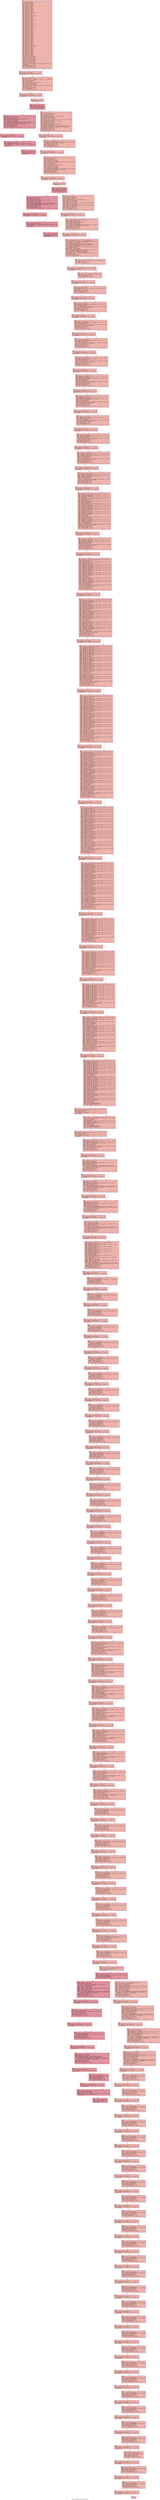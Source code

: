 digraph "CFG for 'kernel_gpu_opencl_wrapper' function" {
	label="CFG for 'kernel_gpu_opencl_wrapper' function";

	Node0x600003e09f40 [shape=record,color="#3d50c3ff", style=filled, fillcolor="#d6524470" fontname="Courier",label="{10:\l|  %11 = alloca ptr, align 8\l  %12 = alloca ptr, align 8\l  %13 = alloca ptr, align 8\l  %14 = alloca ptr, align 8\l  %15 = alloca ptr, align 8\l  %16 = alloca ptr, align 8\l  %17 = alloca ptr, align 8\l  %18 = alloca ptr, align 8\l  %19 = alloca ptr, align 8\l  %20 = alloca ptr, align 8\l  %21 = alloca i32, align 4\l  %22 = alloca i32, align 4\l  %23 = alloca i32, align 4\l  %24 = alloca ptr, align 8\l  %25 = alloca [100 x i8], align 1\l  %26 = alloca i32, align 4\l  %27 = alloca ptr, align 8\l  %28 = alloca i32, align 4\l  %29 = alloca [3 x i64], align 8\l  %30 = alloca ptr, align 8\l  %31 = alloca i64, align 8\l  %32 = alloca i32, align 4\l  %33 = alloca ptr, align 8\l  %34 = alloca [100 x i8], align 1\l  %35 = alloca i32, align 4\l  %36 = alloca ptr, align 8\l  %37 = alloca i32, align 4\l  %38 = alloca ptr, align 8\l  %39 = alloca ptr, align 8\l  %40 = alloca i64, align 8\l  %41 = alloca ptr, align 8\l  %42 = alloca [150 x i8], align 1\l  %43 = alloca ptr, align 8\l  %44 = alloca ptr, align 8\l  %45 = alloca ptr, align 8\l  %46 = alloca ptr, align 8\l  %47 = alloca ptr, align 8\l  %48 = alloca ptr, align 8\l  %49 = alloca ptr, align 8\l  %50 = alloca ptr, align 8\l  %51 = alloca ptr, align 8\l  %52 = alloca ptr, align 8\l  %53 = alloca ptr, align 8\l  %54 = alloca ptr, align 8\l  %55 = alloca ptr, align 8\l  %56 = alloca ptr, align 8\l  %57 = alloca ptr, align 8\l  %58 = alloca ptr, align 8\l  %59 = alloca ptr, align 8\l  %60 = alloca ptr, align 8\l  %61 = alloca ptr, align 8\l  %62 = alloca ptr, align 8\l  %63 = alloca ptr, align 8\l  %64 = alloca ptr, align 8\l  %65 = alloca ptr, align 8\l  %66 = alloca ptr, align 8\l  %67 = alloca ptr, align 8\l  %68 = alloca [1 x i64], align 8\l  %69 = alloca [1 x i64], align 8\l  %70 = alloca ptr, align 8\l  %71 = alloca ptr, align 8\l  %72 = alloca ptr, align 8\l  %73 = alloca ptr, align 8\l  %74 = alloca ptr, align 8\l  %75 = alloca ptr, align 8\l  %76 = alloca ptr, align 8\l  %77 = alloca ptr, align 8\l  %78 = alloca ptr, align 8\l  %79 = alloca ptr, align 8\l  %80 = alloca i32, align 4\l  store ptr %0, ptr %11, align 8\l  store ptr %1, ptr %12, align 8\l  store ptr %2, ptr %13, align 8\l  store ptr %3, ptr %14, align 8\l  store ptr %4, ptr %15, align 8\l  store ptr %5, ptr %16, align 8\l  store ptr %6, ptr %17, align 8\l  store ptr %7, ptr %18, align 8\l  store ptr %8, ptr %19, align 8\l  store ptr %9, ptr %20, align 8\l  %81 = call i32 @clGetPlatformIDs(i32 noundef 0, ptr noundef null, ptr\l... noundef %23)\l  store i32 %81, ptr %22, align 4\l  %82 = load i32, ptr %22, align 4\l  %83 = icmp ne i32 %82, 0\l  br i1 %83, label %84, label %86\l|{<s0>T|<s1>F}}"];
	Node0x600003e09f40:s0 -> Node0x600003e09f90[tooltip="10 -> 84\nProbability 62.50%" ];
	Node0x600003e09f40:s1 -> Node0x600003e09fe0[tooltip="10 -> 86\nProbability 37.50%" ];
	Node0x600003e09f90 [shape=record,color="#3d50c3ff", style=filled, fillcolor="#d8564670" fontname="Courier",label="{84:\l|  %85 = load i32, ptr %22, align 4\l  call void @fatal_CL(i32 noundef %85, i32 noundef 84)\l  br label %86\l}"];
	Node0x600003e09f90 -> Node0x600003e09fe0[tooltip="84 -> 86\nProbability 100.00%" ];
	Node0x600003e09fe0 [shape=record,color="#3d50c3ff", style=filled, fillcolor="#d6524470" fontname="Courier",label="{86:\l|  %87 = load i32, ptr %23, align 4\l  %88 = call i32 (ptr, ...) @printf(ptr noundef @.str, i32 noundef %87)\l  %89 = load i32, ptr %23, align 4\l  %90 = zext i32 %89 to i64\l  %91 = mul i64 8, %90\l  %92 = call ptr @malloc(i64 noundef %91) #5\l  store ptr %92, ptr %24, align 8\l  %93 = load i32, ptr %23, align 4\l  %94 = load ptr, ptr %24, align 8\l  %95 = call i32 @clGetPlatformIDs(i32 noundef %93, ptr noundef %94, ptr\l... noundef null)\l  store i32 %95, ptr %22, align 4\l  %96 = load i32, ptr %22, align 4\l  %97 = icmp ne i32 %96, 0\l  br i1 %97, label %98, label %100\l|{<s0>T|<s1>F}}"];
	Node0x600003e09fe0:s0 -> Node0x600003e0a030[tooltip="86 -> 98\nProbability 62.50%" ];
	Node0x600003e09fe0:s1 -> Node0x600003e0a080[tooltip="86 -> 100\nProbability 37.50%" ];
	Node0x600003e0a030 [shape=record,color="#3d50c3ff", style=filled, fillcolor="#d8564670" fontname="Courier",label="{98:\l|  %99 = load i32, ptr %22, align 4\l  call void @fatal_CL(i32 noundef %99, i32 noundef 93)\l  br label %100\l}"];
	Node0x600003e0a030 -> Node0x600003e0a080[tooltip="98 -> 100\nProbability 100.00%" ];
	Node0x600003e0a080 [shape=record,color="#3d50c3ff", style=filled, fillcolor="#d6524470" fontname="Courier",label="{100:\l|  store i32 0, ptr %26, align 4\l  br label %101\l}"];
	Node0x600003e0a080 -> Node0x600003e0a0d0[tooltip="100 -> 101\nProbability 100.00%" ];
	Node0x600003e0a0d0 [shape=record,color="#b70d28ff", style=filled, fillcolor="#b70d2870" fontname="Courier",label="{101:\l|  %102 = load i32, ptr %26, align 4\l  %103 = load i32, ptr %23, align 4\l  %104 = icmp ult i32 %102, %103\l  br i1 %104, label %105, label %125\l|{<s0>T|<s1>F}}"];
	Node0x600003e0a0d0:s0 -> Node0x600003e0a120[tooltip="101 -> 105\nProbability 96.88%" ];
	Node0x600003e0a0d0:s1 -> Node0x600003e0a260[tooltip="101 -> 125\nProbability 3.12%" ];
	Node0x600003e0a120 [shape=record,color="#b70d28ff", style=filled, fillcolor="#b70d2870" fontname="Courier",label="{105:\l|  %106 = load ptr, ptr %24, align 8\l  %107 = load i32, ptr %26, align 4\l  %108 = sext i32 %107 to i64\l  %109 = getelementptr inbounds ptr, ptr %106, i64 %108\l  %110 = load ptr, ptr %109, align 8\l  store ptr %110, ptr %27, align 8\l  %111 = load ptr, ptr %27, align 8\l  %112 = getelementptr inbounds [100 x i8], ptr %25, i64 0, i64 0\l  %113 = call i32 @clGetPlatformInfo(ptr noundef %111, i32 noundef 2307, i64\l... noundef 100, ptr noundef %112, ptr noundef null)\l  store i32 %113, ptr %22, align 4\l  %114 = load i32, ptr %22, align 4\l  %115 = icmp ne i32 %114, 0\l  br i1 %115, label %116, label %118\l|{<s0>T|<s1>F}}"];
	Node0x600003e0a120:s0 -> Node0x600003e0a170[tooltip="105 -> 116\nProbability 62.50%" ];
	Node0x600003e0a120:s1 -> Node0x600003e0a1c0[tooltip="105 -> 118\nProbability 37.50%" ];
	Node0x600003e0a170 [shape=record,color="#b70d28ff", style=filled, fillcolor="#bb1b2c70" fontname="Courier",label="{116:\l|  %117 = load i32, ptr %22, align 4\l  call void @fatal_CL(i32 noundef %117, i32 noundef 109)\l  br label %118\l}"];
	Node0x600003e0a170 -> Node0x600003e0a1c0[tooltip="116 -> 118\nProbability 100.00%" ];
	Node0x600003e0a1c0 [shape=record,color="#b70d28ff", style=filled, fillcolor="#b70d2870" fontname="Courier",label="{118:\l|  %119 = load i32, ptr %26, align 4\l  %120 = getelementptr inbounds [100 x i8], ptr %25, i64 0, i64 0\l  %121 = call i32 (ptr, ...) @printf(ptr noundef @.str.1, i32 noundef %119,\l... ptr noundef %120)\l  br label %122\l}"];
	Node0x600003e0a1c0 -> Node0x600003e0a210[tooltip="118 -> 122\nProbability 100.00%" ];
	Node0x600003e0a210 [shape=record,color="#b70d28ff", style=filled, fillcolor="#b70d2870" fontname="Courier",label="{122:\l|  %123 = load i32, ptr %26, align 4\l  %124 = add nsw i32 %123, 1\l  store i32 %124, ptr %26, align 4\l  br label %101\l}"];
	Node0x600003e0a210 -> Node0x600003e0a0d0[tooltip="122 -> 101\nProbability 100.00%" ];
	Node0x600003e0a260 [shape=record,color="#3d50c3ff", style=filled, fillcolor="#d6524470" fontname="Courier",label="{125:\l|  store i32 0, ptr %28, align 4\l  %126 = load ptr, ptr %24, align 8\l  %127 = load i32, ptr %28, align 4\l  %128 = sext i32 %127 to i64\l  %129 = getelementptr inbounds ptr, ptr %126, i64 %128\l  %130 = load ptr, ptr %129, align 8\l  store ptr %130, ptr %27, align 8\l  %131 = load i32, ptr %28, align 4\l  %132 = call i32 (ptr, ...) @printf(ptr noundef @.str.2, i32 noundef %131)\l  store i64 4228, ptr %29, align 8\l  %133 = getelementptr inbounds i64, ptr %29, i64 1\l  %134 = load ptr, ptr %27, align 8\l  %135 = ptrtoint ptr %134 to i64\l  store i64 %135, ptr %133, align 8\l  %136 = getelementptr inbounds i64, ptr %29, i64 2\l  store i64 0, ptr %136, align 8\l  %137 = getelementptr inbounds [3 x i64], ptr %29, i64 0, i64 0\l  %138 = call ptr @clCreateContextFromType(ptr noundef %137, i64 noundef\l... 4294967295, ptr noundef null, ptr noundef null, ptr noundef %22)\l  store ptr %138, ptr %30, align 8\l  %139 = load i32, ptr %22, align 4\l  %140 = icmp ne i32 %139, 0\l  br i1 %140, label %141, label %143\l|{<s0>T|<s1>F}}"];
	Node0x600003e0a260:s0 -> Node0x600003e0a2b0[tooltip="125 -> 141\nProbability 62.50%" ];
	Node0x600003e0a260:s1 -> Node0x600003e0a300[tooltip="125 -> 143\nProbability 37.50%" ];
	Node0x600003e0a2b0 [shape=record,color="#3d50c3ff", style=filled, fillcolor="#d8564670" fontname="Courier",label="{141:\l|  %142 = load i32, ptr %22, align 4\l  call void @fatal_CL(i32 noundef %142, i32 noundef 136)\l  br label %143\l}"];
	Node0x600003e0a2b0 -> Node0x600003e0a300[tooltip="141 -> 143\nProbability 100.00%" ];
	Node0x600003e0a300 [shape=record,color="#3d50c3ff", style=filled, fillcolor="#d6524470" fontname="Courier",label="{143:\l|  %144 = load ptr, ptr %30, align 8\l  %145 = call i32 @clGetContextInfo(ptr noundef %144, i32 noundef 4225, i64\l... noundef 0, ptr noundef null, ptr noundef %31)\l  store i32 %145, ptr %22, align 4\l  %146 = load i32, ptr %22, align 4\l  %147 = icmp ne i32 %146, 0\l  br i1 %147, label %148, label %150\l|{<s0>T|<s1>F}}"];
	Node0x600003e0a300:s0 -> Node0x600003e0a350[tooltip="143 -> 148\nProbability 62.50%" ];
	Node0x600003e0a300:s1 -> Node0x600003e0a3a0[tooltip="143 -> 150\nProbability 37.50%" ];
	Node0x600003e0a350 [shape=record,color="#3d50c3ff", style=filled, fillcolor="#d8564670" fontname="Courier",label="{148:\l|  %149 = load i32, ptr %22, align 4\l  call void @fatal_CL(i32 noundef %149, i32 noundef 150)\l  br label %150\l}"];
	Node0x600003e0a350 -> Node0x600003e0a3a0[tooltip="148 -> 150\nProbability 100.00%" ];
	Node0x600003e0a3a0 [shape=record,color="#3d50c3ff", style=filled, fillcolor="#d6524470" fontname="Courier",label="{150:\l|  %151 = load i64, ptr %31, align 8\l  %152 = udiv i64 %151, 8\l  %153 = trunc i64 %152 to i32\l  store i32 %153, ptr %32, align 4\l  %154 = load i32, ptr %32, align 4\l  %155 = call i32 (ptr, ...) @printf(ptr noundef @.str.3, i32 noundef %154)\l  %156 = load i32, ptr %32, align 4\l  %157 = sext i32 %156 to i64\l  %158 = mul i64 %157, 8\l  %159 = call ptr @malloc(i64 noundef %158) #5\l  store ptr %159, ptr %33, align 8\l  %160 = load ptr, ptr %30, align 8\l  %161 = load i64, ptr %31, align 8\l  %162 = load ptr, ptr %33, align 8\l  %163 = call i32 @clGetContextInfo(ptr noundef %160, i32 noundef 4225, i64\l... noundef %161, ptr noundef %162, ptr noundef null)\l  store i32 %163, ptr %22, align 4\l  %164 = load i32, ptr %22, align 4\l  %165 = icmp ne i32 %164, 0\l  br i1 %165, label %166, label %168\l|{<s0>T|<s1>F}}"];
	Node0x600003e0a3a0:s0 -> Node0x600003e0a3f0[tooltip="150 -> 166\nProbability 62.50%" ];
	Node0x600003e0a3a0:s1 -> Node0x600003e0a440[tooltip="150 -> 168\nProbability 37.50%" ];
	Node0x600003e0a3f0 [shape=record,color="#3d50c3ff", style=filled, fillcolor="#d8564670" fontname="Courier",label="{166:\l|  %167 = load i32, ptr %22, align 4\l  call void @fatal_CL(i32 noundef %167, i32 noundef 162)\l  br label %168\l}"];
	Node0x600003e0a3f0 -> Node0x600003e0a440[tooltip="166 -> 168\nProbability 100.00%" ];
	Node0x600003e0a440 [shape=record,color="#3d50c3ff", style=filled, fillcolor="#d6524470" fontname="Courier",label="{168:\l|  store i32 0, ptr %35, align 4\l  br label %169\l}"];
	Node0x600003e0a440 -> Node0x600003e0a490[tooltip="168 -> 169\nProbability 100.00%" ];
	Node0x600003e0a490 [shape=record,color="#b70d28ff", style=filled, fillcolor="#b70d2870" fontname="Courier",label="{169:\l|  %170 = load i32, ptr %35, align 4\l  %171 = load i32, ptr %32, align 4\l  %172 = icmp slt i32 %170, %171\l  br i1 %172, label %173, label %193\l|{<s0>T|<s1>F}}"];
	Node0x600003e0a490:s0 -> Node0x600003e0a4e0[tooltip="169 -> 173\nProbability 96.88%" ];
	Node0x600003e0a490:s1 -> Node0x600003e0a620[tooltip="169 -> 193\nProbability 3.12%" ];
	Node0x600003e0a4e0 [shape=record,color="#b70d28ff", style=filled, fillcolor="#b70d2870" fontname="Courier",label="{173:\l|  %174 = load ptr, ptr %33, align 8\l  %175 = load i32, ptr %35, align 4\l  %176 = sext i32 %175 to i64\l  %177 = getelementptr inbounds ptr, ptr %174, i64 %176\l  %178 = load ptr, ptr %177, align 8\l  store ptr %178, ptr %36, align 8\l  %179 = load ptr, ptr %36, align 8\l  %180 = getelementptr inbounds [100 x i8], ptr %34, i64 0, i64 0\l  %181 = call i32 @clGetDeviceInfo(ptr noundef %179, i32 noundef 4139, i64\l... noundef 100, ptr noundef %180, ptr noundef null)\l  store i32 %181, ptr %22, align 4\l  %182 = load i32, ptr %22, align 4\l  %183 = icmp ne i32 %182, 0\l  br i1 %183, label %184, label %186\l|{<s0>T|<s1>F}}"];
	Node0x600003e0a4e0:s0 -> Node0x600003e0a530[tooltip="173 -> 184\nProbability 62.50%" ];
	Node0x600003e0a4e0:s1 -> Node0x600003e0a580[tooltip="173 -> 186\nProbability 37.50%" ];
	Node0x600003e0a530 [shape=record,color="#b70d28ff", style=filled, fillcolor="#bb1b2c70" fontname="Courier",label="{184:\l|  %185 = load i32, ptr %22, align 4\l  call void @fatal_CL(i32 noundef %185, i32 noundef 178)\l  br label %186\l}"];
	Node0x600003e0a530 -> Node0x600003e0a580[tooltip="184 -> 186\nProbability 100.00%" ];
	Node0x600003e0a580 [shape=record,color="#b70d28ff", style=filled, fillcolor="#b70d2870" fontname="Courier",label="{186:\l|  %187 = load i32, ptr %35, align 4\l  %188 = getelementptr inbounds [100 x i8], ptr %34, i64 0, i64 0\l  %189 = call i32 (ptr, ...) @printf(ptr noundef @.str.4, i32 noundef %187,\l... ptr noundef %188)\l  br label %190\l}"];
	Node0x600003e0a580 -> Node0x600003e0a5d0[tooltip="186 -> 190\nProbability 100.00%" ];
	Node0x600003e0a5d0 [shape=record,color="#b70d28ff", style=filled, fillcolor="#b70d2870" fontname="Courier",label="{190:\l|  %191 = load i32, ptr %35, align 4\l  %192 = add nsw i32 %191, 1\l  store i32 %192, ptr %35, align 4\l  br label %169\l}"];
	Node0x600003e0a5d0 -> Node0x600003e0a490[tooltip="190 -> 169\nProbability 100.00%" ];
	Node0x600003e0a620 [shape=record,color="#3d50c3ff", style=filled, fillcolor="#d6524470" fontname="Courier",label="{193:\l|  store i32 0, ptr %37, align 4\l  %194 = load ptr, ptr %33, align 8\l  %195 = load i32, ptr %37, align 4\l  %196 = sext i32 %195 to i64\l  %197 = getelementptr inbounds ptr, ptr %194, i64 %196\l  %198 = load ptr, ptr %197, align 8\l  store ptr %198, ptr %36, align 8\l  %199 = load i32, ptr %37, align 4\l  %200 = call i32 (ptr, ...) @printf(ptr noundef @.str.5, i32 noundef %199)\l  %201 = load ptr, ptr %30, align 8\l  %202 = load ptr, ptr %36, align 8\l  %203 = call ptr @clCreateCommandQueue(ptr noundef %201, ptr noundef %202,\l... i64 noundef 0, ptr noundef %22)\l  store ptr %203, ptr %38, align 8\l  %204 = load i32, ptr %22, align 4\l  %205 = icmp ne i32 %204, 0\l  br i1 %205, label %206, label %208\l|{<s0>T|<s1>F}}"];
	Node0x600003e0a620:s0 -> Node0x600003e0a670[tooltip="193 -> 206\nProbability 62.50%" ];
	Node0x600003e0a620:s1 -> Node0x600003e0a6c0[tooltip="193 -> 208\nProbability 37.50%" ];
	Node0x600003e0a670 [shape=record,color="#3d50c3ff", style=filled, fillcolor="#d8564670" fontname="Courier",label="{206:\l|  %207 = load i32, ptr %22, align 4\l  call void @fatal_CL(i32 noundef %207, i32 noundef 199)\l  br label %208\l}"];
	Node0x600003e0a670 -> Node0x600003e0a6c0[tooltip="206 -> 208\nProbability 100.00%" ];
	Node0x600003e0a6c0 [shape=record,color="#3d50c3ff", style=filled, fillcolor="#d6524470" fontname="Courier",label="{208:\l|  %209 = call ptr @load_kernel_source(ptr noundef @.str.6)\l  store ptr %209, ptr %39, align 8\l  %210 = load ptr, ptr %39, align 8\l  %211 = call i64 @strlen(ptr noundef %210) #6\l  store i64 %211, ptr %40, align 8\l  %212 = load ptr, ptr %30, align 8\l  %213 = call ptr @clCreateProgramWithSource(ptr noundef %212, i32 noundef 1,\l... ptr noundef %39, ptr noundef %40, ptr noundef %22)\l  store ptr %213, ptr %41, align 8\l  %214 = load i32, ptr %22, align 4\l  %215 = icmp ne i32 %214, 0\l  br i1 %215, label %216, label %218\l|{<s0>T|<s1>F}}"];
	Node0x600003e0a6c0:s0 -> Node0x600003e0a710[tooltip="208 -> 216\nProbability 62.50%" ];
	Node0x600003e0a6c0:s1 -> Node0x600003e0a760[tooltip="208 -> 218\nProbability 37.50%" ];
	Node0x600003e0a710 [shape=record,color="#3d50c3ff", style=filled, fillcolor="#d8564670" fontname="Courier",label="{216:\l|  %217 = load i32, ptr %22, align 4\l  call void @fatal_CL(i32 noundef %217, i32 noundef 216)\l  br label %218\l}"];
	Node0x600003e0a710 -> Node0x600003e0a760[tooltip="216 -> 218\nProbability 100.00%" ];
	Node0x600003e0a760 [shape=record,color="#3d50c3ff", style=filled, fillcolor="#d6524470" fontname="Courier",label="{218:\l|  %219 = getelementptr inbounds [150 x i8], ptr %42, i64 0, i64 0\l  %220 = call i32 (ptr, i32, i64, ptr, ...) @__sprintf_chk(ptr noundef %219,\l... i32 noundef 0, i64 noundef 150, ptr noundef @.str.7)\l  %221 = load ptr, ptr %41, align 8\l  %222 = getelementptr inbounds [150 x i8], ptr %42, i64 0, i64 0\l  %223 = call i32 @clBuildProgram(ptr noundef %221, i32 noundef 1, ptr noundef\l... %36, ptr noundef %222, ptr noundef null, ptr noundef null)\l  store i32 %223, ptr %22, align 4\l  call void @llvm.memset.p0.i64(ptr align 1 @kernel_gpu_opencl_wrapper.log, i8\l... 0, i64 65536, i1 false)\l  %224 = load ptr, ptr %41, align 8\l  %225 = load ptr, ptr %36, align 8\l  %226 = call i32 @clGetProgramBuildInfo(ptr noundef %224, ptr noundef %225,\l... i32 noundef 4483, i64 noundef 65535, ptr noundef\l... @kernel_gpu_opencl_wrapper.log, ptr noundef null)\l  %227 = call i32 (ptr, ...) @printf(ptr noundef @.str.8)\l  %228 = call ptr @strstr(ptr noundef @kernel_gpu_opencl_wrapper.log, ptr\l... noundef @.str.9) #6\l  %229 = icmp ne ptr %228, null\l  br i1 %229, label %233, label %230\l|{<s0>T|<s1>F}}"];
	Node0x600003e0a760:s0 -> Node0x600003e0a800[tooltip="218 -> 233\nProbability 62.50%" ];
	Node0x600003e0a760:s1 -> Node0x600003e0a7b0[tooltip="218 -> 230\nProbability 37.50%" ];
	Node0x600003e0a7b0 [shape=record,color="#3d50c3ff", style=filled, fillcolor="#de614d70" fontname="Courier",label="{230:\l|  %231 = call ptr @strstr(ptr noundef @kernel_gpu_opencl_wrapper.log, ptr\l... noundef @.str.10) #6\l  %232 = icmp ne ptr %231, null\l  br i1 %232, label %233, label %235\l|{<s0>T|<s1>F}}"];
	Node0x600003e0a7b0:s0 -> Node0x600003e0a800[tooltip="230 -> 233\nProbability 62.50%" ];
	Node0x600003e0a7b0:s1 -> Node0x600003e0a850[tooltip="230 -> 235\nProbability 37.50%" ];
	Node0x600003e0a800 [shape=record,color="#3d50c3ff", style=filled, fillcolor="#d8564670" fontname="Courier",label="{233:\l|  %234 = call i32 (ptr, ...) @printf(ptr noundef @.str.11, ptr noundef\l... @kernel_gpu_opencl_wrapper.log)\l  br label %235\l}"];
	Node0x600003e0a800 -> Node0x600003e0a850[tooltip="233 -> 235\nProbability 100.00%" ];
	Node0x600003e0a850 [shape=record,color="#3d50c3ff", style=filled, fillcolor="#d6524470" fontname="Courier",label="{235:\l|  %236 = call i32 (ptr, ...) @printf(ptr noundef @.str.12)\l  %237 = load i32, ptr %22, align 4\l  %238 = icmp ne i32 %237, 0\l  br i1 %238, label %239, label %241\l|{<s0>T|<s1>F}}"];
	Node0x600003e0a850:s0 -> Node0x600003e0a8a0[tooltip="235 -> 239\nProbability 62.50%" ];
	Node0x600003e0a850:s1 -> Node0x600003e0a8f0[tooltip="235 -> 241\nProbability 37.50%" ];
	Node0x600003e0a8a0 [shape=record,color="#3d50c3ff", style=filled, fillcolor="#d8564670" fontname="Courier",label="{239:\l|  %240 = load i32, ptr %22, align 4\l  call void @fatal_CL(i32 noundef %240, i32 noundef 252)\l  br label %241\l}"];
	Node0x600003e0a8a0 -> Node0x600003e0a8f0[tooltip="239 -> 241\nProbability 100.00%" ];
	Node0x600003e0a8f0 [shape=record,color="#3d50c3ff", style=filled, fillcolor="#d6524470" fontname="Courier",label="{241:\l|  %242 = load ptr, ptr %41, align 8\l  %243 = call ptr @clCreateKernel(ptr noundef %242, ptr noundef @.str.13, ptr\l... noundef %22)\l  store ptr %243, ptr %43, align 8\l  %244 = load i32, ptr %22, align 4\l  %245 = icmp ne i32 %244, 0\l  br i1 %245, label %246, label %248\l|{<s0>T|<s1>F}}"];
	Node0x600003e0a8f0:s0 -> Node0x600003e0a940[tooltip="241 -> 246\nProbability 62.50%" ];
	Node0x600003e0a8f0:s1 -> Node0x600003e0a990[tooltip="241 -> 248\nProbability 37.50%" ];
	Node0x600003e0a940 [shape=record,color="#3d50c3ff", style=filled, fillcolor="#d8564670" fontname="Courier",label="{246:\l|  %247 = load i32, ptr %22, align 4\l  call void @fatal_CL(i32 noundef %247, i32 noundef 260)\l  br label %248\l}"];
	Node0x600003e0a940 -> Node0x600003e0a990[tooltip="246 -> 248\nProbability 100.00%" ];
	Node0x600003e0a990 [shape=record,color="#3d50c3ff", style=filled, fillcolor="#d6524470" fontname="Courier",label="{248:\l|  %249 = load ptr, ptr %30, align 8\l  %250 = getelementptr inbounds %struct.params_common, ptr %0, i32 0, i32 1\l  %251 = load i32, ptr %250, align 4\l  %252 = sext i32 %251 to i64\l  %253 = call ptr @clCreateBuffer(ptr noundef %249, i64 noundef 1, i64 noundef\l... %252, ptr noundef null, ptr noundef %22)\l  store ptr %253, ptr %44, align 8\l  %254 = load i32, ptr %22, align 4\l  %255 = icmp ne i32 %254, 0\l  br i1 %255, label %256, label %258\l|{<s0>T|<s1>F}}"];
	Node0x600003e0a990:s0 -> Node0x600003e0a9e0[tooltip="248 -> 256\nProbability 62.50%" ];
	Node0x600003e0a990:s1 -> Node0x600003e0aa30[tooltip="248 -> 258\nProbability 37.50%" ];
	Node0x600003e0a9e0 [shape=record,color="#3d50c3ff", style=filled, fillcolor="#d8564670" fontname="Courier",label="{256:\l|  %257 = load i32, ptr %22, align 4\l  call void @fatal_CL(i32 noundef %257, i32 noundef 283)\l  br label %258\l}"];
	Node0x600003e0a9e0 -> Node0x600003e0aa30[tooltip="256 -> 258\nProbability 100.00%" ];
	Node0x600003e0aa30 [shape=record,color="#3d50c3ff", style=filled, fillcolor="#d6524470" fontname="Courier",label="{258:\l|  %259 = load ptr, ptr %30, align 8\l  %260 = getelementptr inbounds %struct.params_common, ptr %0, i32 0, i32 12\l  %261 = load i32, ptr %260, align 4\l  %262 = sext i32 %261 to i64\l  %263 = call ptr @clCreateBuffer(ptr noundef %259, i64 noundef 1, i64 noundef\l... %262, ptr noundef null, ptr noundef %22)\l  store ptr %263, ptr %45, align 8\l  %264 = load i32, ptr %22, align 4\l  %265 = icmp ne i32 %264, 0\l  br i1 %265, label %266, label %268\l|{<s0>T|<s1>F}}"];
	Node0x600003e0aa30:s0 -> Node0x600003e0aa80[tooltip="258 -> 266\nProbability 62.50%" ];
	Node0x600003e0aa30:s1 -> Node0x600003e0aad0[tooltip="258 -> 268\nProbability 37.50%" ];
	Node0x600003e0aa80 [shape=record,color="#3d50c3ff", style=filled, fillcolor="#d8564670" fontname="Courier",label="{266:\l|  %267 = load i32, ptr %22, align 4\l  call void @fatal_CL(i32 noundef %267, i32 noundef 297)\l  br label %268\l}"];
	Node0x600003e0aa80 -> Node0x600003e0aad0[tooltip="266 -> 268\nProbability 100.00%" ];
	Node0x600003e0aad0 [shape=record,color="#3d50c3ff", style=filled, fillcolor="#d6524470" fontname="Courier",label="{268:\l|  %269 = load ptr, ptr %30, align 8\l  %270 = getelementptr inbounds %struct.params_common, ptr %0, i32 0, i32 14\l  %271 = load i32, ptr %270, align 4\l  %272 = sext i32 %271 to i64\l  %273 = call ptr @clCreateBuffer(ptr noundef %269, i64 noundef 1, i64 noundef\l... %272, ptr noundef null, ptr noundef %22)\l  store ptr %273, ptr %46, align 8\l  %274 = load i32, ptr %22, align 4\l  %275 = icmp ne i32 %274, 0\l  br i1 %275, label %276, label %278\l|{<s0>T|<s1>F}}"];
	Node0x600003e0aad0:s0 -> Node0x600003e0ab20[tooltip="268 -> 276\nProbability 62.50%" ];
	Node0x600003e0aad0:s1 -> Node0x600003e0ab70[tooltip="268 -> 278\nProbability 37.50%" ];
	Node0x600003e0ab20 [shape=record,color="#3d50c3ff", style=filled, fillcolor="#d8564670" fontname="Courier",label="{276:\l|  %277 = load i32, ptr %22, align 4\l  call void @fatal_CL(i32 noundef %277, i32 noundef 315)\l  br label %278\l}"];
	Node0x600003e0ab20 -> Node0x600003e0ab70[tooltip="276 -> 278\nProbability 100.00%" ];
	Node0x600003e0ab70 [shape=record,color="#3d50c3ff", style=filled, fillcolor="#d6524470" fontname="Courier",label="{278:\l|  %279 = load ptr, ptr %30, align 8\l  %280 = getelementptr inbounds %struct.params_common, ptr %0, i32 0, i32 14\l  %281 = load i32, ptr %280, align 4\l  %282 = sext i32 %281 to i64\l  %283 = call ptr @clCreateBuffer(ptr noundef %279, i64 noundef 1, i64 noundef\l... %282, ptr noundef null, ptr noundef %22)\l  store ptr %283, ptr %47, align 8\l  %284 = load i32, ptr %22, align 4\l  %285 = icmp ne i32 %284, 0\l  br i1 %285, label %286, label %288\l|{<s0>T|<s1>F}}"];
	Node0x600003e0ab70:s0 -> Node0x600003e0abc0[tooltip="278 -> 286\nProbability 62.50%" ];
	Node0x600003e0ab70:s1 -> Node0x600003e0ac10[tooltip="278 -> 288\nProbability 37.50%" ];
	Node0x600003e0abc0 [shape=record,color="#3d50c3ff", style=filled, fillcolor="#d8564670" fontname="Courier",label="{286:\l|  %287 = load i32, ptr %22, align 4\l  call void @fatal_CL(i32 noundef %287, i32 noundef 324)\l  br label %288\l}"];
	Node0x600003e0abc0 -> Node0x600003e0ac10[tooltip="286 -> 288\nProbability 100.00%" ];
	Node0x600003e0ac10 [shape=record,color="#3d50c3ff", style=filled, fillcolor="#d6524470" fontname="Courier",label="{288:\l|  %289 = load ptr, ptr %30, align 8\l  %290 = getelementptr inbounds %struct.params_common, ptr %0, i32 0, i32 14\l  %291 = load i32, ptr %290, align 4\l  %292 = getelementptr inbounds %struct.params_common, ptr %0, i32 0, i32 8\l  %293 = load i32, ptr %292, align 4\l  %294 = mul nsw i32 %291, %293\l  %295 = sext i32 %294 to i64\l  %296 = call ptr @clCreateBuffer(ptr noundef %289, i64 noundef 1, i64 noundef\l... %295, ptr noundef null, ptr noundef %22)\l  store ptr %296, ptr %48, align 8\l  %297 = load i32, ptr %22, align 4\l  %298 = icmp ne i32 %297, 0\l  br i1 %298, label %299, label %301\l|{<s0>T|<s1>F}}"];
	Node0x600003e0ac10:s0 -> Node0x600003e0ac60[tooltip="288 -> 299\nProbability 62.50%" ];
	Node0x600003e0ac10:s1 -> Node0x600003e0acb0[tooltip="288 -> 301\nProbability 37.50%" ];
	Node0x600003e0ac60 [shape=record,color="#3d50c3ff", style=filled, fillcolor="#d8564670" fontname="Courier",label="{299:\l|  %300 = load i32, ptr %22, align 4\l  call void @fatal_CL(i32 noundef %300, i32 noundef 333)\l  br label %301\l}"];
	Node0x600003e0ac60 -> Node0x600003e0acb0[tooltip="299 -> 301\nProbability 100.00%" ];
	Node0x600003e0acb0 [shape=record,color="#3d50c3ff", style=filled, fillcolor="#d6524470" fontname="Courier",label="{301:\l|  %302 = load ptr, ptr %30, align 8\l  %303 = getelementptr inbounds %struct.params_common, ptr %0, i32 0, i32 14\l  %304 = load i32, ptr %303, align 4\l  %305 = getelementptr inbounds %struct.params_common, ptr %0, i32 0, i32 8\l  %306 = load i32, ptr %305, align 4\l  %307 = mul nsw i32 %304, %306\l  %308 = sext i32 %307 to i64\l  %309 = call ptr @clCreateBuffer(ptr noundef %302, i64 noundef 1, i64 noundef\l... %308, ptr noundef null, ptr noundef %22)\l  store ptr %309, ptr %49, align 8\l  %310 = load i32, ptr %22, align 4\l  %311 = icmp ne i32 %310, 0\l  br i1 %311, label %312, label %314\l|{<s0>T|<s1>F}}"];
	Node0x600003e0acb0:s0 -> Node0x600003e0ad00[tooltip="301 -> 312\nProbability 62.50%" ];
	Node0x600003e0acb0:s1 -> Node0x600003e0ad50[tooltip="301 -> 314\nProbability 37.50%" ];
	Node0x600003e0ad00 [shape=record,color="#3d50c3ff", style=filled, fillcolor="#d8564670" fontname="Courier",label="{312:\l|  %313 = load i32, ptr %22, align 4\l  call void @fatal_CL(i32 noundef %313, i32 noundef 342)\l  br label %314\l}"];
	Node0x600003e0ad00 -> Node0x600003e0ad50[tooltip="312 -> 314\nProbability 100.00%" ];
	Node0x600003e0ad50 [shape=record,color="#3d50c3ff", style=filled, fillcolor="#d6524470" fontname="Courier",label="{314:\l|  %315 = load ptr, ptr %30, align 8\l  %316 = getelementptr inbounds %struct.params_common, ptr %0, i32 0, i32 16\l  %317 = load i32, ptr %316, align 4\l  %318 = sext i32 %317 to i64\l  %319 = call ptr @clCreateBuffer(ptr noundef %315, i64 noundef 1, i64 noundef\l... %318, ptr noundef null, ptr noundef %22)\l  store ptr %319, ptr %50, align 8\l  %320 = load i32, ptr %22, align 4\l  %321 = icmp ne i32 %320, 0\l  br i1 %321, label %322, label %324\l|{<s0>T|<s1>F}}"];
	Node0x600003e0ad50:s0 -> Node0x600003e0ada0[tooltip="314 -> 322\nProbability 62.50%" ];
	Node0x600003e0ad50:s1 -> Node0x600003e0adf0[tooltip="314 -> 324\nProbability 37.50%" ];
	Node0x600003e0ada0 [shape=record,color="#3d50c3ff", style=filled, fillcolor="#d8564670" fontname="Courier",label="{322:\l|  %323 = load i32, ptr %22, align 4\l  call void @fatal_CL(i32 noundef %323, i32 noundef 356)\l  br label %324\l}"];
	Node0x600003e0ada0 -> Node0x600003e0adf0[tooltip="322 -> 324\nProbability 100.00%" ];
	Node0x600003e0adf0 [shape=record,color="#3d50c3ff", style=filled, fillcolor="#d6524470" fontname="Courier",label="{324:\l|  %325 = load ptr, ptr %30, align 8\l  %326 = getelementptr inbounds %struct.params_common, ptr %0, i32 0, i32 16\l  %327 = load i32, ptr %326, align 4\l  %328 = sext i32 %327 to i64\l  %329 = call ptr @clCreateBuffer(ptr noundef %325, i64 noundef 1, i64 noundef\l... %328, ptr noundef null, ptr noundef %22)\l  store ptr %329, ptr %51, align 8\l  %330 = load i32, ptr %22, align 4\l  %331 = icmp ne i32 %330, 0\l  br i1 %331, label %332, label %334\l|{<s0>T|<s1>F}}"];
	Node0x600003e0adf0:s0 -> Node0x600003e0ae40[tooltip="324 -> 332\nProbability 62.50%" ];
	Node0x600003e0adf0:s1 -> Node0x600003e0ae90[tooltip="324 -> 334\nProbability 37.50%" ];
	Node0x600003e0ae40 [shape=record,color="#3d50c3ff", style=filled, fillcolor="#d8564670" fontname="Courier",label="{332:\l|  %333 = load i32, ptr %22, align 4\l  call void @fatal_CL(i32 noundef %333, i32 noundef 365)\l  br label %334\l}"];
	Node0x600003e0ae40 -> Node0x600003e0ae90[tooltip="332 -> 334\nProbability 100.00%" ];
	Node0x600003e0ae90 [shape=record,color="#3d50c3ff", style=filled, fillcolor="#d6524470" fontname="Courier",label="{334:\l|  %335 = load ptr, ptr %30, align 8\l  %336 = getelementptr inbounds %struct.params_common, ptr %0, i32 0, i32 16\l  %337 = load i32, ptr %336, align 4\l  %338 = getelementptr inbounds %struct.params_common, ptr %0, i32 0, i32 8\l  %339 = load i32, ptr %338, align 4\l  %340 = mul nsw i32 %337, %339\l  %341 = sext i32 %340 to i64\l  %342 = call ptr @clCreateBuffer(ptr noundef %335, i64 noundef 1, i64 noundef\l... %341, ptr noundef null, ptr noundef %22)\l  store ptr %342, ptr %52, align 8\l  %343 = load i32, ptr %22, align 4\l  %344 = icmp ne i32 %343, 0\l  br i1 %344, label %345, label %347\l|{<s0>T|<s1>F}}"];
	Node0x600003e0ae90:s0 -> Node0x600003e0aee0[tooltip="334 -> 345\nProbability 62.50%" ];
	Node0x600003e0ae90:s1 -> Node0x600003e0af30[tooltip="334 -> 347\nProbability 37.50%" ];
	Node0x600003e0aee0 [shape=record,color="#3d50c3ff", style=filled, fillcolor="#d8564670" fontname="Courier",label="{345:\l|  %346 = load i32, ptr %22, align 4\l  call void @fatal_CL(i32 noundef %346, i32 noundef 374)\l  br label %347\l}"];
	Node0x600003e0aee0 -> Node0x600003e0af30[tooltip="345 -> 347\nProbability 100.00%" ];
	Node0x600003e0af30 [shape=record,color="#3d50c3ff", style=filled, fillcolor="#d6524470" fontname="Courier",label="{347:\l|  %348 = load ptr, ptr %30, align 8\l  %349 = getelementptr inbounds %struct.params_common, ptr %0, i32 0, i32 16\l  %350 = load i32, ptr %349, align 4\l  %351 = getelementptr inbounds %struct.params_common, ptr %0, i32 0, i32 8\l  %352 = load i32, ptr %351, align 4\l  %353 = mul nsw i32 %350, %352\l  %354 = sext i32 %353 to i64\l  %355 = call ptr @clCreateBuffer(ptr noundef %348, i64 noundef 1, i64 noundef\l... %354, ptr noundef null, ptr noundef %22)\l  store ptr %355, ptr %53, align 8\l  %356 = load i32, ptr %22, align 4\l  %357 = icmp ne i32 %356, 0\l  br i1 %357, label %358, label %360\l|{<s0>T|<s1>F}}"];
	Node0x600003e0af30:s0 -> Node0x600003e0af80[tooltip="347 -> 358\nProbability 62.50%" ];
	Node0x600003e0af30:s1 -> Node0x600003e0afd0[tooltip="347 -> 360\nProbability 37.50%" ];
	Node0x600003e0af80 [shape=record,color="#3d50c3ff", style=filled, fillcolor="#d8564670" fontname="Courier",label="{358:\l|  %359 = load i32, ptr %22, align 4\l  call void @fatal_CL(i32 noundef %359, i32 noundef 383)\l  br label %360\l}"];
	Node0x600003e0af80 -> Node0x600003e0afd0[tooltip="358 -> 360\nProbability 100.00%" ];
	Node0x600003e0afd0 [shape=record,color="#3d50c3ff", style=filled, fillcolor="#d6524470" fontname="Courier",label="{360:\l|  %361 = getelementptr inbounds %struct.params_common, ptr %0, i32 0, i32 5\l  %362 = load i32, ptr %361, align 4\l  %363 = getelementptr inbounds %struct.params_common, ptr %0, i32 0, i32 4\l  %364 = load i32, ptr %363, align 4\l  %365 = call i32 (ptr, ...) @printf(ptr noundef @.str.14, i32 noundef %362,\l... i32 noundef %364)\l  %366 = getelementptr inbounds %struct.params_common, ptr %0, i32 0, i32 5\l  %367 = load i32, ptr %366, align 4\l  %368 = add nsw i32 %367, 1\l  %369 = getelementptr inbounds %struct.params_common, ptr %0, i32 0, i32 5\l  %370 = load i32, ptr %369, align 4\l  %371 = add nsw i32 %368, %370\l  %372 = getelementptr inbounds %struct.params_common, ptr %0, i32 0, i32 18\l  store i32 %371, ptr %372, align 4\l  %373 = getelementptr inbounds %struct.params_common, ptr %0, i32 0, i32 18\l  %374 = load i32, ptr %373, align 4\l  %375 = getelementptr inbounds %struct.params_common, ptr %0, i32 0, i32 19\l  store i32 %374, ptr %375, align 4\l  %376 = getelementptr inbounds %struct.params_common, ptr %0, i32 0, i32 18\l  %377 = load i32, ptr %376, align 4\l  %378 = getelementptr inbounds %struct.params_common, ptr %0, i32 0, i32 19\l  %379 = load i32, ptr %378, align 4\l  %380 = mul nsw i32 %377, %379\l  %381 = getelementptr inbounds %struct.params_common, ptr %0, i32 0, i32 20\l  store i32 %380, ptr %381, align 4\l  %382 = getelementptr inbounds %struct.params_common, ptr %0, i32 0, i32 20\l  %383 = load i32, ptr %382, align 4\l  %384 = sext i32 %383 to i64\l  %385 = mul i64 4, %384\l  %386 = trunc i64 %385 to i32\l  %387 = getelementptr inbounds %struct.params_common, ptr %0, i32 0, i32 21\l  store i32 %386, ptr %387, align 4\l  %388 = load ptr, ptr %30, align 8\l  %389 = getelementptr inbounds %struct.params_common, ptr %0, i32 0, i32 21\l  %390 = load i32, ptr %389, align 4\l  %391 = getelementptr inbounds %struct.params_common, ptr %0, i32 0, i32 13\l  %392 = load i32, ptr %391, align 4\l  %393 = mul nsw i32 %390, %392\l  %394 = sext i32 %393 to i64\l  %395 = call ptr @clCreateBuffer(ptr noundef %388, i64 noundef 1, i64 noundef\l... %394, ptr noundef null, ptr noundef %22)\l  store ptr %395, ptr %54, align 8\l  %396 = load i32, ptr %22, align 4\l  %397 = icmp ne i32 %396, 0\l  br i1 %397, label %398, label %400\l|{<s0>T|<s1>F}}"];
	Node0x600003e0afd0:s0 -> Node0x600003e0b020[tooltip="360 -> 398\nProbability 62.50%" ];
	Node0x600003e0afd0:s1 -> Node0x600003e0b070[tooltip="360 -> 400\nProbability 37.50%" ];
	Node0x600003e0b020 [shape=record,color="#3d50c3ff", style=filled, fillcolor="#d8564670" fontname="Courier",label="{398:\l|  %399 = load i32, ptr %22, align 4\l  call void @fatal_CL(i32 noundef %399, i32 noundef 412)\l  br label %400\l}"];
	Node0x600003e0b020 -> Node0x600003e0b070[tooltip="398 -> 400\nProbability 100.00%" ];
	Node0x600003e0b070 [shape=record,color="#3d50c3ff", style=filled, fillcolor="#d6524470" fontname="Courier",label="{400:\l|  %401 = load ptr, ptr %30, align 8\l  %402 = getelementptr inbounds %struct.params_common, ptr %0, i32 0, i32 21\l  %403 = load i32, ptr %402, align 4\l  %404 = getelementptr inbounds %struct.params_common, ptr %0, i32 0, i32 15\l  %405 = load i32, ptr %404, align 4\l  %406 = mul nsw i32 %403, %405\l  %407 = sext i32 %406 to i64\l  %408 = call ptr @clCreateBuffer(ptr noundef %401, i64 noundef 1, i64 noundef\l... %407, ptr noundef null, ptr noundef %22)\l  store ptr %408, ptr %55, align 8\l  %409 = load i32, ptr %22, align 4\l  %410 = icmp ne i32 %409, 0\l  br i1 %410, label %411, label %413\l|{<s0>T|<s1>F}}"];
	Node0x600003e0b070:s0 -> Node0x600003e0b0c0[tooltip="400 -> 411\nProbability 62.50%" ];
	Node0x600003e0b070:s1 -> Node0x600003e0b110[tooltip="400 -> 413\nProbability 37.50%" ];
	Node0x600003e0b0c0 [shape=record,color="#3d50c3ff", style=filled, fillcolor="#d8564670" fontname="Courier",label="{411:\l|  %412 = load i32, ptr %22, align 4\l  call void @fatal_CL(i32 noundef %412, i32 noundef 426)\l  br label %413\l}"];
	Node0x600003e0b0c0 -> Node0x600003e0b110[tooltip="411 -> 413\nProbability 100.00%" ];
	Node0x600003e0b110 [shape=record,color="#3d50c3ff", style=filled, fillcolor="#d6524470" fontname="Courier",label="{413:\l|  %414 = getelementptr inbounds %struct.params_common, ptr %0, i32 0, i32 4\l  %415 = load i32, ptr %414, align 4\l  %416 = add nsw i32 %415, 1\l  %417 = getelementptr inbounds %struct.params_common, ptr %0, i32 0, i32 4\l  %418 = load i32, ptr %417, align 4\l  %419 = add nsw i32 %416, %418\l  %420 = getelementptr inbounds %struct.params_common, ptr %0, i32 0, i32 23\l  store i32 %419, ptr %420, align 4\l  %421 = getelementptr inbounds %struct.params_common, ptr %0, i32 0, i32 23\l  %422 = load i32, ptr %421, align 4\l  %423 = getelementptr inbounds %struct.params_common, ptr %0, i32 0, i32 24\l  store i32 %422, ptr %423, align 4\l  %424 = getelementptr inbounds %struct.params_common, ptr %0, i32 0, i32 23\l  %425 = load i32, ptr %424, align 4\l  %426 = getelementptr inbounds %struct.params_common, ptr %0, i32 0, i32 24\l  %427 = load i32, ptr %426, align 4\l  %428 = mul nsw i32 %425, %427\l  %429 = getelementptr inbounds %struct.params_common, ptr %0, i32 0, i32 25\l  store i32 %428, ptr %429, align 4\l  %430 = getelementptr inbounds %struct.params_common, ptr %0, i32 0, i32 25\l  %431 = load i32, ptr %430, align 4\l  %432 = sext i32 %431 to i64\l  %433 = mul i64 4, %432\l  %434 = trunc i64 %433 to i32\l  %435 = getelementptr inbounds %struct.params_common, ptr %0, i32 0, i32 26\l  store i32 %434, ptr %435, align 4\l  %436 = load ptr, ptr %30, align 8\l  %437 = getelementptr inbounds %struct.params_common, ptr %0, i32 0, i32 26\l  %438 = load i32, ptr %437, align 4\l  %439 = getelementptr inbounds %struct.params_common, ptr %0, i32 0, i32 17\l  %440 = load i32, ptr %439, align 4\l  %441 = mul nsw i32 %438, %440\l  %442 = sext i32 %441 to i64\l  %443 = call ptr @clCreateBuffer(ptr noundef %436, i64 noundef 1, i64 noundef\l... %442, ptr noundef null, ptr noundef %22)\l  store ptr %443, ptr %56, align 8\l  %444 = load i32, ptr %22, align 4\l  %445 = icmp ne i32 %444, 0\l  br i1 %445, label %446, label %448\l|{<s0>T|<s1>F}}"];
	Node0x600003e0b110:s0 -> Node0x600003e0b160[tooltip="413 -> 446\nProbability 62.50%" ];
	Node0x600003e0b110:s1 -> Node0x600003e0b1b0[tooltip="413 -> 448\nProbability 37.50%" ];
	Node0x600003e0b160 [shape=record,color="#3d50c3ff", style=filled, fillcolor="#d8564670" fontname="Courier",label="{446:\l|  %447 = load i32, ptr %22, align 4\l  call void @fatal_CL(i32 noundef %447, i32 noundef 446)\l  br label %448\l}"];
	Node0x600003e0b160 -> Node0x600003e0b1b0[tooltip="446 -> 448\nProbability 100.00%" ];
	Node0x600003e0b1b0 [shape=record,color="#3d50c3ff", style=filled, fillcolor="#d6524470" fontname="Courier",label="{448:\l|  %449 = getelementptr inbounds %struct.params_common, ptr %0, i32 0, i32 18\l  %450 = load i32, ptr %449, align 4\l  %451 = getelementptr inbounds %struct.params_common, ptr %0, i32 0, i32 23\l  %452 = load i32, ptr %451, align 4\l  %453 = add nsw i32 %450, %452\l  %454 = sub nsw i32 %453, 1\l  %455 = getelementptr inbounds %struct.params_common, ptr %0, i32 0, i32 27\l  store i32 %454, ptr %455, align 4\l  %456 = getelementptr inbounds %struct.params_common, ptr %0, i32 0, i32 19\l  %457 = load i32, ptr %456, align 4\l  %458 = getelementptr inbounds %struct.params_common, ptr %0, i32 0, i32 24\l  %459 = load i32, ptr %458, align 4\l  %460 = add nsw i32 %457, %459\l  %461 = sub nsw i32 %460, 1\l  %462 = getelementptr inbounds %struct.params_common, ptr %0, i32 0, i32 28\l  store i32 %461, ptr %462, align 4\l  %463 = getelementptr inbounds %struct.params_common, ptr %0, i32 0, i32 27\l  %464 = load i32, ptr %463, align 4\l  %465 = getelementptr inbounds %struct.params_common, ptr %0, i32 0, i32 28\l  %466 = load i32, ptr %465, align 4\l  %467 = mul nsw i32 %464, %466\l  %468 = getelementptr inbounds %struct.params_common, ptr %0, i32 0, i32 29\l  store i32 %467, ptr %468, align 4\l  %469 = getelementptr inbounds %struct.params_common, ptr %0, i32 0, i32 29\l  %470 = load i32, ptr %469, align 4\l  %471 = sext i32 %470 to i64\l  %472 = mul i64 4, %471\l  %473 = trunc i64 %472 to i32\l  %474 = getelementptr inbounds %struct.params_common, ptr %0, i32 0, i32 30\l  store i32 %473, ptr %474, align 4\l  %475 = getelementptr inbounds %struct.params_common, ptr %0, i32 0, i32 31\l  store i32 0, ptr %475, align 4\l  %476 = getelementptr inbounds %struct.params_common, ptr %0, i32 0, i32 32\l  store i32 0, ptr %476, align 4\l  %477 = load ptr, ptr %30, align 8\l  %478 = getelementptr inbounds %struct.params_common, ptr %0, i32 0, i32 30\l  %479 = load i32, ptr %478, align 4\l  %480 = getelementptr inbounds %struct.params_common, ptr %0, i32 0, i32 17\l  %481 = load i32, ptr %480, align 4\l  %482 = mul nsw i32 %479, %481\l  %483 = sext i32 %482 to i64\l  %484 = call ptr @clCreateBuffer(ptr noundef %477, i64 noundef 1, i64 noundef\l... %483, ptr noundef null, ptr noundef %22)\l  store ptr %484, ptr %57, align 8\l  %485 = load i32, ptr %22, align 4\l  %486 = icmp ne i32 %485, 0\l  br i1 %486, label %487, label %489\l|{<s0>T|<s1>F}}"];
	Node0x600003e0b1b0:s0 -> Node0x600003e0b200[tooltip="448 -> 487\nProbability 62.50%" ];
	Node0x600003e0b1b0:s1 -> Node0x600003e0b250[tooltip="448 -> 489\nProbability 37.50%" ];
	Node0x600003e0b200 [shape=record,color="#3d50c3ff", style=filled, fillcolor="#d8564670" fontname="Courier",label="{487:\l|  %488 = load i32, ptr %22, align 4\l  call void @fatal_CL(i32 noundef %488, i32 noundef 468)\l  br label %489\l}"];
	Node0x600003e0b200 -> Node0x600003e0b250[tooltip="487 -> 489\nProbability 100.00%" ];
	Node0x600003e0b250 [shape=record,color="#3d50c3ff", style=filled, fillcolor="#d6524470" fontname="Courier",label="{489:\l|  %490 = getelementptr inbounds %struct.params_common, ptr %0, i32 0, i32 18\l  %491 = load i32, ptr %490, align 4\l  %492 = getelementptr inbounds %struct.params_common, ptr %0, i32 0, i32 33\l  store i32 %491, ptr %492, align 4\l  %493 = getelementptr inbounds %struct.params_common, ptr %0, i32 0, i32 19\l  %494 = load i32, ptr %493, align 4\l  %495 = getelementptr inbounds %struct.params_common, ptr %0, i32 0, i32 34\l  store i32 %494, ptr %495, align 4\l  %496 = getelementptr inbounds %struct.params_common, ptr %0, i32 0, i32 23\l  %497 = load i32, ptr %496, align 4\l  %498 = getelementptr inbounds %struct.params_common, ptr %0, i32 0, i32 33\l  %499 = load i32, ptr %498, align 4\l  %500 = mul nsw i32 2, %499\l  %501 = add nsw i32 %497, %500\l  %502 = getelementptr inbounds %struct.params_common, ptr %0, i32 0, i32 35\l  store i32 %501, ptr %502, align 4\l  %503 = getelementptr inbounds %struct.params_common, ptr %0, i32 0, i32 24\l  %504 = load i32, ptr %503, align 4\l  %505 = getelementptr inbounds %struct.params_common, ptr %0, i32 0, i32 34\l  %506 = load i32, ptr %505, align 4\l  %507 = mul nsw i32 2, %506\l  %508 = add nsw i32 %504, %507\l  %509 = getelementptr inbounds %struct.params_common, ptr %0, i32 0, i32 36\l  store i32 %508, ptr %509, align 4\l  %510 = getelementptr inbounds %struct.params_common, ptr %0, i32 0, i32 35\l  %511 = load i32, ptr %510, align 4\l  %512 = getelementptr inbounds %struct.params_common, ptr %0, i32 0, i32 36\l  %513 = load i32, ptr %512, align 4\l  %514 = mul nsw i32 %511, %513\l  %515 = getelementptr inbounds %struct.params_common, ptr %0, i32 0, i32 37\l  store i32 %514, ptr %515, align 4\l  %516 = getelementptr inbounds %struct.params_common, ptr %0, i32 0, i32 37\l  %517 = load i32, ptr %516, align 4\l  %518 = sext i32 %517 to i64\l  %519 = mul i64 4, %518\l  %520 = trunc i64 %519 to i32\l  %521 = getelementptr inbounds %struct.params_common, ptr %0, i32 0, i32 38\l  store i32 %520, ptr %521, align 4\l  %522 = load ptr, ptr %30, align 8\l  %523 = getelementptr inbounds %struct.params_common, ptr %0, i32 0, i32 38\l  %524 = load i32, ptr %523, align 4\l  %525 = getelementptr inbounds %struct.params_common, ptr %0, i32 0, i32 17\l  %526 = load i32, ptr %525, align 4\l  %527 = mul nsw i32 %524, %526\l  %528 = sext i32 %527 to i64\l  %529 = call ptr @clCreateBuffer(ptr noundef %522, i64 noundef 1, i64 noundef\l... %528, ptr noundef null, ptr noundef %22)\l  store ptr %529, ptr %58, align 8\l  %530 = load i32, ptr %22, align 4\l  %531 = icmp ne i32 %530, 0\l  br i1 %531, label %532, label %534\l|{<s0>T|<s1>F}}"];
	Node0x600003e0b250:s0 -> Node0x600003e0b2a0[tooltip="489 -> 532\nProbability 62.50%" ];
	Node0x600003e0b250:s1 -> Node0x600003e0b2f0[tooltip="489 -> 534\nProbability 37.50%" ];
	Node0x600003e0b2a0 [shape=record,color="#3d50c3ff", style=filled, fillcolor="#d8564670" fontname="Courier",label="{532:\l|  %533 = load i32, ptr %22, align 4\l  call void @fatal_CL(i32 noundef %533, i32 noundef 495)\l  br label %534\l}"];
	Node0x600003e0b2a0 -> Node0x600003e0b2f0[tooltip="532 -> 534\nProbability 100.00%" ];
	Node0x600003e0b2f0 [shape=record,color="#3d50c3ff", style=filled, fillcolor="#d6524470" fontname="Courier",label="{534:\l|  %535 = getelementptr inbounds %struct.params_common, ptr %0, i32 0, i32 18\l  %536 = load i32, ptr %535, align 4\l  %537 = add nsw i32 1, %536\l  %538 = getelementptr inbounds %struct.params_common, ptr %0, i32 0, i32 43\l  store i32 %537, ptr %538, align 4\l  %539 = getelementptr inbounds %struct.params_common, ptr %0, i32 0, i32 35\l  %540 = load i32, ptr %539, align 4\l  %541 = sub nsw i32 %540, 1\l  %542 = getelementptr inbounds %struct.params_common, ptr %0, i32 0, i32 44\l  store i32 %541, ptr %542, align 4\l  %543 = getelementptr inbounds %struct.params_common, ptr %0, i32 0, i32 45\l  store i32 1, ptr %543, align 4\l  %544 = getelementptr inbounds %struct.params_common, ptr %0, i32 0, i32 36\l  %545 = load i32, ptr %544, align 4\l  %546 = getelementptr inbounds %struct.params_common, ptr %0, i32 0, i32 46\l  store i32 %545, ptr %546, align 4\l  %547 = getelementptr inbounds %struct.params_common, ptr %0, i32 0, i32 44\l  %548 = load i32, ptr %547, align 4\l  %549 = getelementptr inbounds %struct.params_common, ptr %0, i32 0, i32 43\l  %550 = load i32, ptr %549, align 4\l  %551 = sub nsw i32 %548, %550\l  %552 = add nsw i32 %551, 1\l  %553 = getelementptr inbounds %struct.params_common, ptr %0, i32 0, i32 39\l  store i32 %552, ptr %553, align 4\l  %554 = getelementptr inbounds %struct.params_common, ptr %0, i32 0, i32 46\l  %555 = load i32, ptr %554, align 4\l  %556 = getelementptr inbounds %struct.params_common, ptr %0, i32 0, i32 45\l  %557 = load i32, ptr %556, align 4\l  %558 = sub nsw i32 %555, %557\l  %559 = add nsw i32 %558, 1\l  %560 = getelementptr inbounds %struct.params_common, ptr %0, i32 0, i32 40\l  store i32 %559, ptr %560, align 4\l  %561 = getelementptr inbounds %struct.params_common, ptr %0, i32 0, i32 39\l  %562 = load i32, ptr %561, align 4\l  %563 = getelementptr inbounds %struct.params_common, ptr %0, i32 0, i32 40\l  %564 = load i32, ptr %563, align 4\l  %565 = mul nsw i32 %562, %564\l  %566 = getelementptr inbounds %struct.params_common, ptr %0, i32 0, i32 41\l  store i32 %565, ptr %566, align 4\l  %567 = getelementptr inbounds %struct.params_common, ptr %0, i32 0, i32 41\l  %568 = load i32, ptr %567, align 4\l  %569 = sext i32 %568 to i64\l  %570 = mul i64 4, %569\l  %571 = trunc i64 %570 to i32\l  %572 = getelementptr inbounds %struct.params_common, ptr %0, i32 0, i32 42\l  store i32 %571, ptr %572, align 4\l  %573 = load ptr, ptr %30, align 8\l  %574 = getelementptr inbounds %struct.params_common, ptr %0, i32 0, i32 42\l  %575 = load i32, ptr %574, align 4\l  %576 = getelementptr inbounds %struct.params_common, ptr %0, i32 0, i32 17\l  %577 = load i32, ptr %576, align 4\l  %578 = mul nsw i32 %575, %577\l  %579 = sext i32 %578 to i64\l  %580 = call ptr @clCreateBuffer(ptr noundef %573, i64 noundef 1, i64 noundef\l... %579, ptr noundef null, ptr noundef %22)\l  store ptr %580, ptr %59, align 8\l  %581 = load i32, ptr %22, align 4\l  %582 = icmp ne i32 %581, 0\l  br i1 %582, label %583, label %585\l|{<s0>T|<s1>F}}"];
	Node0x600003e0b2f0:s0 -> Node0x600003e0b340[tooltip="534 -> 583\nProbability 62.50%" ];
	Node0x600003e0b2f0:s1 -> Node0x600003e0b390[tooltip="534 -> 585\nProbability 37.50%" ];
	Node0x600003e0b340 [shape=record,color="#3d50c3ff", style=filled, fillcolor="#d8564670" fontname="Courier",label="{583:\l|  %584 = load i32, ptr %22, align 4\l  call void @fatal_CL(i32 noundef %584, i32 noundef 519)\l  br label %585\l}"];
	Node0x600003e0b340 -> Node0x600003e0b390[tooltip="583 -> 585\nProbability 100.00%" ];
	Node0x600003e0b390 [shape=record,color="#3d50c3ff", style=filled, fillcolor="#d6524470" fontname="Courier",label="{585:\l|  %586 = getelementptr inbounds %struct.params_common, ptr %0, i32 0, i32 47\l  store i32 1, ptr %586, align 4\l  %587 = getelementptr inbounds %struct.params_common, ptr %0, i32 0, i32 35\l  %588 = load i32, ptr %587, align 4\l  %589 = getelementptr inbounds %struct.params_common, ptr %0, i32 0, i32 18\l  %590 = load i32, ptr %589, align 4\l  %591 = sub nsw i32 %588, %590\l  %592 = sub nsw i32 %591, 1\l  %593 = getelementptr inbounds %struct.params_common, ptr %0, i32 0, i32 48\l  store i32 %592, ptr %593, align 4\l  %594 = getelementptr inbounds %struct.params_common, ptr %0, i32 0, i32 49\l  store i32 1, ptr %594, align 4\l  %595 = getelementptr inbounds %struct.params_common, ptr %0, i32 0, i32 36\l  %596 = load i32, ptr %595, align 4\l  %597 = getelementptr inbounds %struct.params_common, ptr %0, i32 0, i32 50\l  store i32 %596, ptr %597, align 4\l  %598 = getelementptr inbounds %struct.params_common, ptr %0, i32 0, i32 48\l  %599 = load i32, ptr %598, align 4\l  %600 = getelementptr inbounds %struct.params_common, ptr %0, i32 0, i32 47\l  %601 = load i32, ptr %600, align 4\l  %602 = sub nsw i32 %599, %601\l  %603 = add nsw i32 %602, 1\l  %604 = getelementptr inbounds %struct.params_common, ptr %0, i32 0, i32 51\l  store i32 %603, ptr %604, align 4\l  %605 = getelementptr inbounds %struct.params_common, ptr %0, i32 0, i32 50\l  %606 = load i32, ptr %605, align 4\l  %607 = getelementptr inbounds %struct.params_common, ptr %0, i32 0, i32 49\l  %608 = load i32, ptr %607, align 4\l  %609 = sub nsw i32 %606, %608\l  %610 = add nsw i32 %609, 1\l  %611 = getelementptr inbounds %struct.params_common, ptr %0, i32 0, i32 52\l  store i32 %610, ptr %611, align 4\l  %612 = getelementptr inbounds %struct.params_common, ptr %0, i32 0, i32 51\l  %613 = load i32, ptr %612, align 4\l  %614 = getelementptr inbounds %struct.params_common, ptr %0, i32 0, i32 52\l  %615 = load i32, ptr %614, align 4\l  %616 = mul nsw i32 %613, %615\l  %617 = getelementptr inbounds %struct.params_common, ptr %0, i32 0, i32 53\l  store i32 %616, ptr %617, align 4\l  %618 = getelementptr inbounds %struct.params_common, ptr %0, i32 0, i32 53\l  %619 = load i32, ptr %618, align 4\l  %620 = sext i32 %619 to i64\l  %621 = mul i64 4, %620\l  %622 = trunc i64 %621 to i32\l  %623 = getelementptr inbounds %struct.params_common, ptr %0, i32 0, i32 54\l  store i32 %622, ptr %623, align 4\l  %624 = load ptr, ptr %30, align 8\l  %625 = getelementptr inbounds %struct.params_common, ptr %0, i32 0, i32 54\l  %626 = load i32, ptr %625, align 4\l  %627 = getelementptr inbounds %struct.params_common, ptr %0, i32 0, i32 17\l  %628 = load i32, ptr %627, align 4\l  %629 = mul nsw i32 %626, %628\l  %630 = sext i32 %629 to i64\l  %631 = call ptr @clCreateBuffer(ptr noundef %624, i64 noundef 1, i64 noundef\l... %630, ptr noundef null, ptr noundef %22)\l  store ptr %631, ptr %60, align 8\l  %632 = load i32, ptr %22, align 4\l  %633 = icmp ne i32 %632, 0\l  br i1 %633, label %634, label %636\l|{<s0>T|<s1>F}}"];
	Node0x600003e0b390:s0 -> Node0x600003e0b3e0[tooltip="585 -> 634\nProbability 62.50%" ];
	Node0x600003e0b390:s1 -> Node0x600003e0b430[tooltip="585 -> 636\nProbability 37.50%" ];
	Node0x600003e0b3e0 [shape=record,color="#3d50c3ff", style=filled, fillcolor="#d8564670" fontname="Courier",label="{634:\l|  %635 = load i32, ptr %22, align 4\l  call void @fatal_CL(i32 noundef %635, i32 noundef 543)\l  br label %636\l}"];
	Node0x600003e0b3e0 -> Node0x600003e0b430[tooltip="634 -> 636\nProbability 100.00%" ];
	Node0x600003e0b430 [shape=record,color="#3d50c3ff", style=filled, fillcolor="#d6524470" fontname="Courier",label="{636:\l|  %637 = getelementptr inbounds %struct.params_common, ptr %0, i32 0, i32 59\l  store i32 1, ptr %637, align 4\l  %638 = getelementptr inbounds %struct.params_common, ptr %0, i32 0, i32 51\l  %639 = load i32, ptr %638, align 4\l  %640 = getelementptr inbounds %struct.params_common, ptr %0, i32 0, i32 60\l  store i32 %639, ptr %640, align 4\l  %641 = getelementptr inbounds %struct.params_common, ptr %0, i32 0, i32 19\l  %642 = load i32, ptr %641, align 4\l  %643 = add nsw i32 1, %642\l  %644 = getelementptr inbounds %struct.params_common, ptr %0, i32 0, i32 61\l  store i32 %643, ptr %644, align 4\l  %645 = getelementptr inbounds %struct.params_common, ptr %0, i32 0, i32 52\l  %646 = load i32, ptr %645, align 4\l  %647 = sub nsw i32 %646, 1\l  %648 = getelementptr inbounds %struct.params_common, ptr %0, i32 0, i32 62\l  store i32 %647, ptr %648, align 4\l  %649 = getelementptr inbounds %struct.params_common, ptr %0, i32 0, i32 60\l  %650 = load i32, ptr %649, align 4\l  %651 = getelementptr inbounds %struct.params_common, ptr %0, i32 0, i32 59\l  %652 = load i32, ptr %651, align 4\l  %653 = sub nsw i32 %650, %652\l  %654 = add nsw i32 %653, 1\l  %655 = getelementptr inbounds %struct.params_common, ptr %0, i32 0, i32 55\l  store i32 %654, ptr %655, align 4\l  %656 = getelementptr inbounds %struct.params_common, ptr %0, i32 0, i32 62\l  %657 = load i32, ptr %656, align 4\l  %658 = getelementptr inbounds %struct.params_common, ptr %0, i32 0, i32 61\l  %659 = load i32, ptr %658, align 4\l  %660 = sub nsw i32 %657, %659\l  %661 = add nsw i32 %660, 1\l  %662 = getelementptr inbounds %struct.params_common, ptr %0, i32 0, i32 56\l  store i32 %661, ptr %662, align 4\l  %663 = getelementptr inbounds %struct.params_common, ptr %0, i32 0, i32 55\l  %664 = load i32, ptr %663, align 4\l  %665 = getelementptr inbounds %struct.params_common, ptr %0, i32 0, i32 56\l  %666 = load i32, ptr %665, align 4\l  %667 = mul nsw i32 %664, %666\l  %668 = getelementptr inbounds %struct.params_common, ptr %0, i32 0, i32 57\l  store i32 %667, ptr %668, align 4\l  %669 = getelementptr inbounds %struct.params_common, ptr %0, i32 0, i32 57\l  %670 = load i32, ptr %669, align 4\l  %671 = sext i32 %670 to i64\l  %672 = mul i64 4, %671\l  %673 = trunc i64 %672 to i32\l  %674 = getelementptr inbounds %struct.params_common, ptr %0, i32 0, i32 58\l  store i32 %673, ptr %674, align 4\l  %675 = load ptr, ptr %30, align 8\l  %676 = getelementptr inbounds %struct.params_common, ptr %0, i32 0, i32 58\l  %677 = load i32, ptr %676, align 4\l  %678 = getelementptr inbounds %struct.params_common, ptr %0, i32 0, i32 17\l  %679 = load i32, ptr %678, align 4\l  %680 = mul nsw i32 %677, %679\l  %681 = sext i32 %680 to i64\l  %682 = call ptr @clCreateBuffer(ptr noundef %675, i64 noundef 1, i64 noundef\l... %681, ptr noundef null, ptr noundef %22)\l  store ptr %682, ptr %61, align 8\l  %683 = load i32, ptr %22, align 4\l  %684 = icmp ne i32 %683, 0\l  br i1 %684, label %685, label %687\l|{<s0>T|<s1>F}}"];
	Node0x600003e0b430:s0 -> Node0x600003e0b480[tooltip="636 -> 685\nProbability 62.50%" ];
	Node0x600003e0b430:s1 -> Node0x600003e0b4d0[tooltip="636 -> 687\nProbability 37.50%" ];
	Node0x600003e0b480 [shape=record,color="#3d50c3ff", style=filled, fillcolor="#d8564670" fontname="Courier",label="{685:\l|  %686 = load i32, ptr %22, align 4\l  call void @fatal_CL(i32 noundef %686, i32 noundef 567)\l  br label %687\l}"];
	Node0x600003e0b480 -> Node0x600003e0b4d0[tooltip="685 -> 687\nProbability 100.00%" ];
	Node0x600003e0b4d0 [shape=record,color="#3d50c3ff", style=filled, fillcolor="#d6524470" fontname="Courier",label="{687:\l|  %688 = getelementptr inbounds %struct.params_common, ptr %0, i32 0, i32 63\l  store i32 1, ptr %688, align 4\l  %689 = getelementptr inbounds %struct.params_common, ptr %0, i32 0, i32 51\l  %690 = load i32, ptr %689, align 4\l  %691 = getelementptr inbounds %struct.params_common, ptr %0, i32 0, i32 64\l  store i32 %690, ptr %691, align 4\l  %692 = getelementptr inbounds %struct.params_common, ptr %0, i32 0, i32 65\l  store i32 1, ptr %692, align 4\l  %693 = getelementptr inbounds %struct.params_common, ptr %0, i32 0, i32 52\l  %694 = load i32, ptr %693, align 4\l  %695 = getelementptr inbounds %struct.params_common, ptr %0, i32 0, i32 19\l  %696 = load i32, ptr %695, align 4\l  %697 = sub nsw i32 %694, %696\l  %698 = sub nsw i32 %697, 1\l  %699 = getelementptr inbounds %struct.params_common, ptr %0, i32 0, i32 66\l  store i32 %698, ptr %699, align 4\l  %700 = getelementptr inbounds %struct.params_common, ptr %0, i32 0, i32 64\l  %701 = load i32, ptr %700, align 4\l  %702 = getelementptr inbounds %struct.params_common, ptr %0, i32 0, i32 63\l  %703 = load i32, ptr %702, align 4\l  %704 = sub nsw i32 %701, %703\l  %705 = add nsw i32 %704, 1\l  %706 = getelementptr inbounds %struct.params_common, ptr %0, i32 0, i32 67\l  store i32 %705, ptr %706, align 4\l  %707 = getelementptr inbounds %struct.params_common, ptr %0, i32 0, i32 66\l  %708 = load i32, ptr %707, align 4\l  %709 = getelementptr inbounds %struct.params_common, ptr %0, i32 0, i32 65\l  %710 = load i32, ptr %709, align 4\l  %711 = sub nsw i32 %708, %710\l  %712 = add nsw i32 %711, 1\l  %713 = getelementptr inbounds %struct.params_common, ptr %0, i32 0, i32 68\l  store i32 %712, ptr %713, align 4\l  %714 = getelementptr inbounds %struct.params_common, ptr %0, i32 0, i32 67\l  %715 = load i32, ptr %714, align 4\l  %716 = getelementptr inbounds %struct.params_common, ptr %0, i32 0, i32 68\l  %717 = load i32, ptr %716, align 4\l  %718 = mul nsw i32 %715, %717\l  %719 = getelementptr inbounds %struct.params_common, ptr %0, i32 0, i32 69\l  store i32 %718, ptr %719, align 4\l  %720 = getelementptr inbounds %struct.params_common, ptr %0, i32 0, i32 69\l  %721 = load i32, ptr %720, align 4\l  %722 = sext i32 %721 to i64\l  %723 = mul i64 4, %722\l  %724 = trunc i64 %723 to i32\l  %725 = getelementptr inbounds %struct.params_common, ptr %0, i32 0, i32 70\l  store i32 %724, ptr %725, align 4\l  %726 = load ptr, ptr %30, align 8\l  %727 = getelementptr inbounds %struct.params_common, ptr %0, i32 0, i32 70\l  %728 = load i32, ptr %727, align 4\l  %729 = getelementptr inbounds %struct.params_common, ptr %0, i32 0, i32 17\l  %730 = load i32, ptr %729, align 4\l  %731 = mul nsw i32 %728, %730\l  %732 = sext i32 %731 to i64\l  %733 = call ptr @clCreateBuffer(ptr noundef %726, i64 noundef 1, i64 noundef\l... %732, ptr noundef null, ptr noundef %22)\l  store ptr %733, ptr %62, align 8\l  %734 = load i32, ptr %22, align 4\l  %735 = icmp ne i32 %734, 0\l  br i1 %735, label %736, label %738\l|{<s0>T|<s1>F}}"];
	Node0x600003e0b4d0:s0 -> Node0x600003e0b520[tooltip="687 -> 736\nProbability 62.50%" ];
	Node0x600003e0b4d0:s1 -> Node0x600003e0b570[tooltip="687 -> 738\nProbability 37.50%" ];
	Node0x600003e0b520 [shape=record,color="#3d50c3ff", style=filled, fillcolor="#d8564670" fontname="Courier",label="{736:\l|  %737 = load i32, ptr %22, align 4\l  call void @fatal_CL(i32 noundef %737, i32 noundef 591)\l  br label %738\l}"];
	Node0x600003e0b520 -> Node0x600003e0b570[tooltip="736 -> 738\nProbability 100.00%" ];
	Node0x600003e0b570 [shape=record,color="#3d50c3ff", style=filled, fillcolor="#d6524470" fontname="Courier",label="{738:\l|  %739 = getelementptr inbounds %struct.params_common, ptr %0, i32 0, i32 23\l  %740 = load i32, ptr %739, align 4\l  %741 = getelementptr inbounds %struct.params_common, ptr %0, i32 0, i32 71\l  store i32 %740, ptr %741, align 4\l  %742 = getelementptr inbounds %struct.params_common, ptr %0, i32 0, i32 24\l  %743 = load i32, ptr %742, align 4\l  %744 = getelementptr inbounds %struct.params_common, ptr %0, i32 0, i32 72\l  store i32 %743, ptr %744, align 4\l  %745 = getelementptr inbounds %struct.params_common, ptr %0, i32 0, i32 25\l  %746 = load i32, ptr %745, align 4\l  %747 = getelementptr inbounds %struct.params_common, ptr %0, i32 0, i32 73\l  store i32 %746, ptr %747, align 4\l  %748 = getelementptr inbounds %struct.params_common, ptr %0, i32 0, i32 26\l  %749 = load i32, ptr %748, align 4\l  %750 = getelementptr inbounds %struct.params_common, ptr %0, i32 0, i32 74\l  store i32 %749, ptr %750, align 4\l  %751 = load ptr, ptr %30, align 8\l  %752 = getelementptr inbounds %struct.params_common, ptr %0, i32 0, i32 74\l  %753 = load i32, ptr %752, align 4\l  %754 = getelementptr inbounds %struct.params_common, ptr %0, i32 0, i32 17\l  %755 = load i32, ptr %754, align 4\l  %756 = mul nsw i32 %753, %755\l  %757 = sext i32 %756 to i64\l  %758 = call ptr @clCreateBuffer(ptr noundef %751, i64 noundef 1, i64 noundef\l... %757, ptr noundef null, ptr noundef %22)\l  store ptr %758, ptr %63, align 8\l  %759 = load i32, ptr %22, align 4\l  %760 = icmp ne i32 %759, 0\l  br i1 %760, label %761, label %763\l|{<s0>T|<s1>F}}"];
	Node0x600003e0b570:s0 -> Node0x600003e0b5c0[tooltip="738 -> 761\nProbability 62.50%" ];
	Node0x600003e0b570:s1 -> Node0x600003e0b610[tooltip="738 -> 763\nProbability 37.50%" ];
	Node0x600003e0b5c0 [shape=record,color="#3d50c3ff", style=filled, fillcolor="#d8564670" fontname="Courier",label="{761:\l|  %762 = load i32, ptr %22, align 4\l  call void @fatal_CL(i32 noundef %762, i32 noundef 615)\l  br label %763\l}"];
	Node0x600003e0b5c0 -> Node0x600003e0b610[tooltip="761 -> 763\nProbability 100.00%" ];
	Node0x600003e0b610 [shape=record,color="#3d50c3ff", style=filled, fillcolor="#d6524470" fontname="Courier",label="{763:\l|  %764 = getelementptr inbounds %struct.params_common, ptr %0, i32 0, i32 67\l  %765 = load i32, ptr %764, align 4\l  %766 = getelementptr inbounds %struct.params_common, ptr %0, i32 0, i32 75\l  store i32 %765, ptr %766, align 4\l  %767 = getelementptr inbounds %struct.params_common, ptr %0, i32 0, i32 68\l  %768 = load i32, ptr %767, align 4\l  %769 = getelementptr inbounds %struct.params_common, ptr %0, i32 0, i32 76\l  store i32 %768, ptr %769, align 4\l  %770 = getelementptr inbounds %struct.params_common, ptr %0, i32 0, i32 69\l  %771 = load i32, ptr %770, align 4\l  %772 = getelementptr inbounds %struct.params_common, ptr %0, i32 0, i32 77\l  store i32 %771, ptr %772, align 4\l  %773 = getelementptr inbounds %struct.params_common, ptr %0, i32 0, i32 70\l  %774 = load i32, ptr %773, align 4\l  %775 = getelementptr inbounds %struct.params_common, ptr %0, i32 0, i32 78\l  store i32 %774, ptr %775, align 4\l  %776 = load ptr, ptr %30, align 8\l  %777 = getelementptr inbounds %struct.params_common, ptr %0, i32 0, i32 78\l  %778 = load i32, ptr %777, align 4\l  %779 = getelementptr inbounds %struct.params_common, ptr %0, i32 0, i32 17\l  %780 = load i32, ptr %779, align 4\l  %781 = mul nsw i32 %778, %780\l  %782 = sext i32 %781 to i64\l  %783 = call ptr @clCreateBuffer(ptr noundef %776, i64 noundef 1, i64 noundef\l... %782, ptr noundef null, ptr noundef %22)\l  store ptr %783, ptr %64, align 8\l  %784 = load i32, ptr %22, align 4\l  %785 = icmp ne i32 %784, 0\l  br i1 %785, label %786, label %788\l|{<s0>T|<s1>F}}"];
	Node0x600003e0b610:s0 -> Node0x600003e0b660[tooltip="763 -> 786\nProbability 62.50%" ];
	Node0x600003e0b610:s1 -> Node0x600003e0b6b0[tooltip="763 -> 788\nProbability 37.50%" ];
	Node0x600003e0b660 [shape=record,color="#3d50c3ff", style=filled, fillcolor="#d8564670" fontname="Courier",label="{786:\l|  %787 = load i32, ptr %22, align 4\l  call void @fatal_CL(i32 noundef %787, i32 noundef 635)\l  br label %788\l}"];
	Node0x600003e0b660 -> Node0x600003e0b6b0[tooltip="786 -> 788\nProbability 100.00%" ];
	Node0x600003e0b6b0 [shape=record,color="#3d50c3ff", style=filled, fillcolor="#d6524470" fontname="Courier",label="{788:\l|  %789 = getelementptr inbounds %struct.params_common, ptr %0, i32 0, i32 18\l  %790 = load i32, ptr %789, align 4\l  %791 = getelementptr inbounds %struct.params_common, ptr %0, i32 0, i32 79\l  store i32 %790, ptr %791, align 4\l  %792 = getelementptr inbounds %struct.params_common, ptr %0, i32 0, i32 19\l  %793 = load i32, ptr %792, align 4\l  %794 = getelementptr inbounds %struct.params_common, ptr %0, i32 0, i32 80\l  store i32 %793, ptr %794, align 4\l  %795 = getelementptr inbounds %struct.params_common, ptr %0, i32 0, i32 20\l  %796 = load i32, ptr %795, align 4\l  %797 = getelementptr inbounds %struct.params_common, ptr %0, i32 0, i32 81\l  store i32 %796, ptr %797, align 4\l  %798 = getelementptr inbounds %struct.params_common, ptr %0, i32 0, i32 21\l  %799 = load i32, ptr %798, align 4\l  %800 = getelementptr inbounds %struct.params_common, ptr %0, i32 0, i32 82\l  store i32 %799, ptr %800, align 4\l  %801 = load ptr, ptr %30, align 8\l  %802 = getelementptr inbounds %struct.params_common, ptr %0, i32 0, i32 82\l  %803 = load i32, ptr %802, align 4\l  %804 = getelementptr inbounds %struct.params_common, ptr %0, i32 0, i32 17\l  %805 = load i32, ptr %804, align 4\l  %806 = mul nsw i32 %803, %805\l  %807 = sext i32 %806 to i64\l  %808 = call ptr @clCreateBuffer(ptr noundef %801, i64 noundef 1, i64 noundef\l... %807, ptr noundef null, ptr noundef %22)\l  store ptr %808, ptr %65, align 8\l  %809 = load i32, ptr %22, align 4\l  %810 = icmp ne i32 %809, 0\l  br i1 %810, label %811, label %813\l|{<s0>T|<s1>F}}"];
	Node0x600003e0b6b0:s0 -> Node0x600003e0b700[tooltip="788 -> 811\nProbability 62.50%" ];
	Node0x600003e0b6b0:s1 -> Node0x600003e0b750[tooltip="788 -> 813\nProbability 37.50%" ];
	Node0x600003e0b700 [shape=record,color="#3d50c3ff", style=filled, fillcolor="#d8564670" fontname="Courier",label="{811:\l|  %812 = load i32, ptr %22, align 4\l  call void @fatal_CL(i32 noundef %812, i32 noundef 655)\l  br label %813\l}"];
	Node0x600003e0b700 -> Node0x600003e0b750[tooltip="811 -> 813\nProbability 100.00%" ];
	Node0x600003e0b750 [shape=record,color="#3d50c3ff", style=filled, fillcolor="#d6524470" fontname="Courier",label="{813:\l|  %814 = getelementptr inbounds %struct.params_common, ptr %0, i32 0, i32 18\l  %815 = load i32, ptr %814, align 4\l  %816 = getelementptr inbounds %struct.params_common, ptr %0, i32 0, i32 4\l  %817 = load i32, ptr %816, align 4\l  %818 = add nsw i32 %817, 1\l  %819 = getelementptr inbounds %struct.params_common, ptr %0, i32 0, i32 4\l  %820 = load i32, ptr %819, align 4\l  %821 = add nsw i32 %818, %820\l  %822 = add nsw i32 %815, %821\l  %823 = sub nsw i32 %822, 1\l  %824 = getelementptr inbounds %struct.params_common, ptr %0, i32 0, i32 83\l  store i32 %823, ptr %824, align 4\l  %825 = getelementptr inbounds %struct.params_common, ptr %0, i32 0, i32 83\l  %826 = load i32, ptr %825, align 4\l  %827 = getelementptr inbounds %struct.params_common, ptr %0, i32 0, i32 84\l  store i32 %826, ptr %827, align 4\l  %828 = getelementptr inbounds %struct.params_common, ptr %0, i32 0, i32 83\l  %829 = load i32, ptr %828, align 4\l  %830 = getelementptr inbounds %struct.params_common, ptr %0, i32 0, i32 84\l  %831 = load i32, ptr %830, align 4\l  %832 = mul nsw i32 %829, %831\l  %833 = getelementptr inbounds %struct.params_common, ptr %0, i32 0, i32 85\l  store i32 %832, ptr %833, align 4\l  %834 = getelementptr inbounds %struct.params_common, ptr %0, i32 0, i32 85\l  %835 = load i32, ptr %834, align 4\l  %836 = sext i32 %835 to i64\l  %837 = mul i64 4, %836\l  %838 = trunc i64 %837 to i32\l  %839 = getelementptr inbounds %struct.params_common, ptr %0, i32 0, i32 86\l  store i32 %838, ptr %839, align 4\l  %840 = load ptr, ptr %30, align 8\l  %841 = getelementptr inbounds %struct.params_common, ptr %0, i32 0, i32 86\l  %842 = load i32, ptr %841, align 4\l  %843 = getelementptr inbounds %struct.params_common, ptr %0, i32 0, i32 17\l  %844 = load i32, ptr %843, align 4\l  %845 = mul nsw i32 %842, %844\l  %846 = sext i32 %845 to i64\l  %847 = call ptr @clCreateBuffer(ptr noundef %840, i64 noundef 1, i64 noundef\l... %846, ptr noundef null, ptr noundef %22)\l  store ptr %847, ptr %66, align 8\l  %848 = load i32, ptr %22, align 4\l  %849 = icmp ne i32 %848, 0\l  br i1 %849, label %850, label %852\l|{<s0>T|<s1>F}}"];
	Node0x600003e0b750:s0 -> Node0x600003e0b7a0[tooltip="813 -> 850\nProbability 62.50%" ];
	Node0x600003e0b750:s1 -> Node0x600003e0b7f0[tooltip="813 -> 852\nProbability 37.50%" ];
	Node0x600003e0b7a0 [shape=record,color="#3d50c3ff", style=filled, fillcolor="#d8564670" fontname="Courier",label="{850:\l|  %851 = load i32, ptr %22, align 4\l  call void @fatal_CL(i32 noundef %851, i32 noundef 675)\l  br label %852\l}"];
	Node0x600003e0b7a0 -> Node0x600003e0b7f0[tooltip="850 -> 852\nProbability 100.00%" ];
	Node0x600003e0b7f0 [shape=record,color="#3d50c3ff", style=filled, fillcolor="#d6524470" fontname="Courier",label="{852:\l|  %853 = getelementptr inbounds %struct.params_common, ptr %0, i32 0, i32 6\l  %854 = load i32, ptr %853, align 4\l  %855 = getelementptr inbounds %struct.params_common, ptr %0, i32 0, i32 87\l  store i32 %854, ptr %855, align 4\l  %856 = getelementptr inbounds %struct.params_common, ptr %0, i32 0, i32 87\l  %857 = load i32, ptr %856, align 4\l  %858 = getelementptr inbounds %struct.params_common, ptr %0, i32 0, i32 88\l  store i32 %857, ptr %858, align 4\l  %859 = getelementptr inbounds %struct.params_common, ptr %0, i32 0, i32 87\l  %860 = load i32, ptr %859, align 4\l  %861 = getelementptr inbounds %struct.params_common, ptr %0, i32 0, i32 88\l  %862 = load i32, ptr %861, align 4\l  %863 = mul nsw i32 %860, %862\l  %864 = getelementptr inbounds %struct.params_common, ptr %0, i32 0, i32 89\l  store i32 %863, ptr %864, align 4\l  %865 = getelementptr inbounds %struct.params_common, ptr %0, i32 0, i32 89\l  %866 = load i32, ptr %865, align 4\l  %867 = sext i32 %866 to i64\l  %868 = mul i64 4, %867\l  %869 = trunc i64 %868 to i32\l  %870 = getelementptr inbounds %struct.params_common, ptr %0, i32 0, i32 90\l  store i32 %869, ptr %870, align 4\l  %871 = getelementptr inbounds %struct.params_common, ptr %0, i32 0, i32 83\l  %872 = load i32, ptr %871, align 4\l  %873 = getelementptr inbounds %struct.params_common, ptr %0, i32 0, i32 91\l  store i32 %872, ptr %873, align 4\l  %874 = getelementptr inbounds %struct.params_common, ptr %0, i32 0, i32 84\l  %875 = load i32, ptr %874, align 4\l  %876 = getelementptr inbounds %struct.params_common, ptr %0, i32 0, i32 92\l  store i32 %875, ptr %876, align 4\l  %877 = getelementptr inbounds %struct.params_common, ptr %0, i32 0, i32 91\l  %878 = load i32, ptr %877, align 4\l  %879 = getelementptr inbounds %struct.params_common, ptr %0, i32 0, i32 92\l  %880 = load i32, ptr %879, align 4\l  %881 = mul nsw i32 %878, %880\l  %882 = getelementptr inbounds %struct.params_common, ptr %0, i32 0, i32 93\l  store i32 %881, ptr %882, align 4\l  %883 = getelementptr inbounds %struct.params_common, ptr %0, i32 0, i32 93\l  %884 = load i32, ptr %883, align 4\l  %885 = sext i32 %884 to i64\l  %886 = mul i64 4, %885\l  %887 = trunc i64 %886 to i32\l  %888 = getelementptr inbounds %struct.params_common, ptr %0, i32 0, i32 94\l  store i32 %887, ptr %888, align 4\l  %889 = getelementptr inbounds %struct.params_common, ptr %0, i32 0, i32 87\l  %890 = load i32, ptr %889, align 4\l  %891 = sub nsw i32 %890, 1\l  %892 = sdiv i32 %891, 2\l  %893 = getelementptr inbounds %struct.params_common, ptr %0, i32 0, i32 95\l  store i32 %892, ptr %893, align 4\l  %894 = getelementptr inbounds %struct.params_common, ptr %0, i32 0, i32 87\l  %895 = load i32, ptr %894, align 4\l  %896 = sub nsw i32 %895, 1\l  %897 = srem i32 %896, 2\l  %898 = sitofp i32 %897 to double\l  %899 = fcmp ogt double %898, 5.000000e-01\l  br i1 %899, label %900, label %905\l|{<s0>T|<s1>F}}"];
	Node0x600003e0b7f0:s0 -> Node0x600003e0b840[tooltip="852 -> 900\nProbability 50.00%" ];
	Node0x600003e0b7f0:s1 -> Node0x600003e0b890[tooltip="852 -> 905\nProbability 50.00%" ];
	Node0x600003e0b840 [shape=record,color="#3d50c3ff", style=filled, fillcolor="#dc5d4a70" fontname="Courier",label="{900:\l|  %901 = getelementptr inbounds %struct.params_common, ptr %0, i32 0, i32 95\l  %902 = load i32, ptr %901, align 4\l  %903 = add nsw i32 %902, 1\l  %904 = getelementptr inbounds %struct.params_common, ptr %0, i32 0, i32 95\l  store i32 %903, ptr %904, align 4\l  br label %905\l}"];
	Node0x600003e0b840 -> Node0x600003e0b890[tooltip="900 -> 905\nProbability 100.00%" ];
	Node0x600003e0b890 [shape=record,color="#3d50c3ff", style=filled, fillcolor="#d6524470" fontname="Courier",label="{905:\l|  %906 = getelementptr inbounds %struct.params_common, ptr %0, i32 0, i32 88\l  %907 = load i32, ptr %906, align 4\l  %908 = sub nsw i32 %907, 1\l  %909 = sdiv i32 %908, 2\l  %910 = getelementptr inbounds %struct.params_common, ptr %0, i32 0, i32 96\l  store i32 %909, ptr %910, align 4\l  %911 = getelementptr inbounds %struct.params_common, ptr %0, i32 0, i32 88\l  %912 = load i32, ptr %911, align 4\l  %913 = sub nsw i32 %912, 1\l  %914 = srem i32 %913, 2\l  %915 = sitofp i32 %914 to double\l  %916 = fcmp ogt double %915, 5.000000e-01\l  br i1 %916, label %917, label %922\l|{<s0>T|<s1>F}}"];
	Node0x600003e0b890:s0 -> Node0x600003e0b8e0[tooltip="905 -> 917\nProbability 50.00%" ];
	Node0x600003e0b890:s1 -> Node0x600003e0b930[tooltip="905 -> 922\nProbability 50.00%" ];
	Node0x600003e0b8e0 [shape=record,color="#3d50c3ff", style=filled, fillcolor="#dc5d4a70" fontname="Courier",label="{917:\l|  %918 = getelementptr inbounds %struct.params_common, ptr %0, i32 0, i32 96\l  %919 = load i32, ptr %918, align 4\l  %920 = add nsw i32 %919, 1\l  %921 = getelementptr inbounds %struct.params_common, ptr %0, i32 0, i32 96\l  store i32 %920, ptr %921, align 4\l  br label %922\l}"];
	Node0x600003e0b8e0 -> Node0x600003e0b930[tooltip="917 -> 922\nProbability 100.00%" ];
	Node0x600003e0b930 [shape=record,color="#3d50c3ff", style=filled, fillcolor="#d6524470" fontname="Courier",label="{922:\l|  %923 = load ptr, ptr %30, align 8\l  %924 = getelementptr inbounds %struct.params_common, ptr %0, i32 0, i32 94\l  %925 = load i32, ptr %924, align 4\l  %926 = getelementptr inbounds %struct.params_common, ptr %0, i32 0, i32 17\l  %927 = load i32, ptr %926, align 4\l  %928 = mul nsw i32 %925, %927\l  %929 = sext i32 %928 to i64\l  %930 = call ptr @clCreateBuffer(ptr noundef %923, i64 noundef 1, i64 noundef\l... %929, ptr noundef null, ptr noundef %22)\l  store ptr %930, ptr %67, align 8\l  %931 = load i32, ptr %22, align 4\l  %932 = icmp ne i32 %931, 0\l  br i1 %932, label %933, label %935\l|{<s0>T|<s1>F}}"];
	Node0x600003e0b930:s0 -> Node0x600003e0b980[tooltip="922 -> 933\nProbability 62.50%" ];
	Node0x600003e0b930:s1 -> Node0x600003e0b9d0[tooltip="922 -> 935\nProbability 37.50%" ];
	Node0x600003e0b980 [shape=record,color="#3d50c3ff", style=filled, fillcolor="#d8564670" fontname="Courier",label="{933:\l|  %934 = load i32, ptr %22, align 4\l  call void @fatal_CL(i32 noundef %934, i32 noundef 713)\l  br label %935\l}"];
	Node0x600003e0b980 -> Node0x600003e0b9d0[tooltip="933 -> 935\nProbability 100.00%" ];
	Node0x600003e0b9d0 [shape=record,color="#3d50c3ff", style=filled, fillcolor="#d6524470" fontname="Courier",label="{935:\l|  %936 = load ptr, ptr %38, align 8\l  %937 = load ptr, ptr %46, align 8\l  %938 = getelementptr inbounds %struct.params_common, ptr %0, i32 0, i32 14\l  %939 = load i32, ptr %938, align 4\l  %940 = sext i32 %939 to i64\l  %941 = load ptr, ptr %12, align 8\l  %942 = call i32 @clEnqueueWriteBuffer(ptr noundef %936, ptr noundef %937,\l... i32 noundef 1, i64 noundef 0, i64 noundef %940, ptr noundef %941, i32 noundef\l... 0, ptr noundef null, ptr noundef null)\l  store i32 %942, ptr %22, align 4\l  %943 = load i32, ptr %22, align 4\l  %944 = icmp ne i32 %943, 0\l  br i1 %944, label %945, label %947\l|{<s0>T|<s1>F}}"];
	Node0x600003e0b9d0:s0 -> Node0x600003e0ba20[tooltip="935 -> 945\nProbability 62.50%" ];
	Node0x600003e0b9d0:s1 -> Node0x600003e0ba70[tooltip="935 -> 947\nProbability 37.50%" ];
	Node0x600003e0ba20 [shape=record,color="#3d50c3ff", style=filled, fillcolor="#d8564670" fontname="Courier",label="{945:\l|  %946 = load i32, ptr %22, align 4\l  call void @fatal_CL(i32 noundef %946, i32 noundef 741)\l  br label %947\l}"];
	Node0x600003e0ba20 -> Node0x600003e0ba70[tooltip="945 -> 947\nProbability 100.00%" ];
	Node0x600003e0ba70 [shape=record,color="#3d50c3ff", style=filled, fillcolor="#d6524470" fontname="Courier",label="{947:\l|  %948 = load ptr, ptr %38, align 8\l  %949 = load ptr, ptr %47, align 8\l  %950 = getelementptr inbounds %struct.params_common, ptr %0, i32 0, i32 14\l  %951 = load i32, ptr %950, align 4\l  %952 = sext i32 %951 to i64\l  %953 = load ptr, ptr %13, align 8\l  %954 = call i32 @clEnqueueWriteBuffer(ptr noundef %948, ptr noundef %949,\l... i32 noundef 1, i64 noundef 0, i64 noundef %952, ptr noundef %953, i32 noundef\l... 0, ptr noundef null, ptr noundef null)\l  store i32 %954, ptr %22, align 4\l  %955 = load i32, ptr %22, align 4\l  %956 = icmp ne i32 %955, 0\l  br i1 %956, label %957, label %959\l|{<s0>T|<s1>F}}"];
	Node0x600003e0ba70:s0 -> Node0x600003e0bac0[tooltip="947 -> 957\nProbability 62.50%" ];
	Node0x600003e0ba70:s1 -> Node0x600003e0bb10[tooltip="947 -> 959\nProbability 37.50%" ];
	Node0x600003e0bac0 [shape=record,color="#3d50c3ff", style=filled, fillcolor="#d8564670" fontname="Courier",label="{957:\l|  %958 = load i32, ptr %22, align 4\l  call void @fatal_CL(i32 noundef %958, i32 noundef 753)\l  br label %959\l}"];
	Node0x600003e0bac0 -> Node0x600003e0bb10[tooltip="957 -> 959\nProbability 100.00%" ];
	Node0x600003e0bb10 [shape=record,color="#3d50c3ff", style=filled, fillcolor="#d6524470" fontname="Courier",label="{959:\l|  %960 = load ptr, ptr %38, align 8\l  %961 = load ptr, ptr %50, align 8\l  %962 = getelementptr inbounds %struct.params_common, ptr %0, i32 0, i32 16\l  %963 = load i32, ptr %962, align 4\l  %964 = sext i32 %963 to i64\l  %965 = load ptr, ptr %16, align 8\l  %966 = call i32 @clEnqueueWriteBuffer(ptr noundef %960, ptr noundef %961,\l... i32 noundef 1, i64 noundef 0, i64 noundef %964, ptr noundef %965, i32 noundef\l... 0, ptr noundef null, ptr noundef null)\l  store i32 %966, ptr %22, align 4\l  %967 = load i32, ptr %22, align 4\l  %968 = icmp ne i32 %967, 0\l  br i1 %968, label %969, label %971\l|{<s0>T|<s1>F}}"];
	Node0x600003e0bb10:s0 -> Node0x600003e0bb60[tooltip="959 -> 969\nProbability 62.50%" ];
	Node0x600003e0bb10:s1 -> Node0x600003e0bbb0[tooltip="959 -> 971\nProbability 37.50%" ];
	Node0x600003e0bb60 [shape=record,color="#3d50c3ff", style=filled, fillcolor="#d8564670" fontname="Courier",label="{969:\l|  %970 = load i32, ptr %22, align 4\l  call void @fatal_CL(i32 noundef %970, i32 noundef 769)\l  br label %971\l}"];
	Node0x600003e0bb60 -> Node0x600003e0bbb0[tooltip="969 -> 971\nProbability 100.00%" ];
	Node0x600003e0bbb0 [shape=record,color="#3d50c3ff", style=filled, fillcolor="#d6524470" fontname="Courier",label="{971:\l|  %972 = load ptr, ptr %38, align 8\l  %973 = load ptr, ptr %51, align 8\l  %974 = getelementptr inbounds %struct.params_common, ptr %0, i32 0, i32 16\l  %975 = load i32, ptr %974, align 4\l  %976 = sext i32 %975 to i64\l  %977 = load ptr, ptr %17, align 8\l  %978 = call i32 @clEnqueueWriteBuffer(ptr noundef %972, ptr noundef %973,\l... i32 noundef 1, i64 noundef 0, i64 noundef %976, ptr noundef %977, i32 noundef\l... 0, ptr noundef null, ptr noundef null)\l  store i32 %978, ptr %22, align 4\l  %979 = load i32, ptr %22, align 4\l  %980 = icmp ne i32 %979, 0\l  br i1 %980, label %981, label %983\l|{<s0>T|<s1>F}}"];
	Node0x600003e0bbb0:s0 -> Node0x600003e0bc00[tooltip="971 -> 981\nProbability 62.50%" ];
	Node0x600003e0bbb0:s1 -> Node0x600003e0bc50[tooltip="971 -> 983\nProbability 37.50%" ];
	Node0x600003e0bc00 [shape=record,color="#3d50c3ff", style=filled, fillcolor="#d8564670" fontname="Courier",label="{981:\l|  %982 = load i32, ptr %22, align 4\l  call void @fatal_CL(i32 noundef %982, i32 noundef 781)\l  br label %983\l}"];
	Node0x600003e0bc00 -> Node0x600003e0bc50[tooltip="981 -> 983\nProbability 100.00%" ];
	Node0x600003e0bc50 [shape=record,color="#3d50c3ff", style=filled, fillcolor="#d6524470" fontname="Courier",label="{983:\l|  %984 = getelementptr inbounds [1 x i64], ptr %68, i64 0, i64 0\l  store i64 256, ptr %984, align 8\l  %985 = getelementptr inbounds %struct.params_common, ptr %0, i32 0, i32 17\l  %986 = load i32, ptr %985, align 4\l  %987 = sext i32 %986 to i64\l  %988 = getelementptr inbounds [1 x i64], ptr %68, i64 0, i64 0\l  %989 = load i64, ptr %988, align 8\l  %990 = mul i64 %987, %989\l  %991 = getelementptr inbounds [1 x i64], ptr %69, i64 0, i64 0\l  store i64 %990, ptr %991, align 8\l  %992 = getelementptr inbounds [1 x i64], ptr %69, i64 0, i64 0\l  %993 = load i64, ptr %992, align 8\l  %994 = getelementptr inbounds [1 x i64], ptr %68, i64 0, i64 0\l  %995 = load i64, ptr %994, align 8\l  %996 = udiv i64 %993, %995\l  %997 = trunc i64 %996 to i32\l  %998 = getelementptr inbounds [1 x i64], ptr %68, i64 0, i64 0\l  %999 = load i64, ptr %998, align 8\l  %1000 = trunc i64 %999 to i32\l  %1001 = call i32 (ptr, ...) @printf(ptr noundef @.str.15, i32 noundef %997,\l... i32 noundef %1000)\l  %1002 = load ptr, ptr %38, align 8\l  %1003 = load ptr, ptr %44, align 8\l  %1004 = getelementptr inbounds %struct.params_common, ptr %0, i32 0, i32 1\l  %1005 = load i32, ptr %1004, align 4\l  %1006 = sext i32 %1005 to i64\l  %1007 = call i32 @clEnqueueWriteBuffer(ptr noundef %1002, ptr noundef %1003,\l... i32 noundef 1, i64 noundef 0, i64 noundef %1006, ptr noundef %0, i32 noundef\l... 0, ptr noundef null, ptr noundef null)\l  store i32 %1007, ptr %22, align 4\l  %1008 = load i32, ptr %22, align 4\l  %1009 = icmp ne i32 %1008, 0\l  br i1 %1009, label %1010, label %1012\l|{<s0>T|<s1>F}}"];
	Node0x600003e0bc50:s0 -> Node0x600003e0bca0[tooltip="983 -> 1010\nProbability 62.50%" ];
	Node0x600003e0bc50:s1 -> Node0x600003e0bcf0[tooltip="983 -> 1012\nProbability 37.50%" ];
	Node0x600003e0bca0 [shape=record,color="#3d50c3ff", style=filled, fillcolor="#d8564670" fontname="Courier",label="{1010:\l|  %1011 = load i32, ptr %22, align 4\l  call void @fatal_CL(i32 noundef %1011, i32 noundef 821)\l  br label %1012\l}"];
	Node0x600003e0bca0 -> Node0x600003e0bcf0[tooltip="1010 -> 1012\nProbability 100.00%" ];
	Node0x600003e0bcf0 [shape=record,color="#3d50c3ff", style=filled, fillcolor="#d6524470" fontname="Courier",label="{1012:\l|  %1013 = load ptr, ptr %43, align 8\l  %1014 = call i32 @clSetKernelArg(ptr noundef %1013, i32 noundef 0, i64\l... noundef 388, ptr noundef %0)\l  store i32 %1014, ptr %22, align 4\l  %1015 = load i32, ptr %22, align 4\l  %1016 = icmp ne i32 %1015, 0\l  br i1 %1016, label %1017, label %1019\l|{<s0>T|<s1>F}}"];
	Node0x600003e0bcf0:s0 -> Node0x600003e0bd40[tooltip="1012 -> 1017\nProbability 62.50%" ];
	Node0x600003e0bcf0:s1 -> Node0x600003e0bd90[tooltip="1012 -> 1019\nProbability 37.50%" ];
	Node0x600003e0bd40 [shape=record,color="#3d50c3ff", style=filled, fillcolor="#d8564670" fontname="Courier",label="{1017:\l|  %1018 = load i32, ptr %22, align 4\l  call void @fatal_CL(i32 noundef %1018, i32 noundef 833)\l  br label %1019\l}"];
	Node0x600003e0bd40 -> Node0x600003e0bd90[tooltip="1017 -> 1019\nProbability 100.00%" ];
	Node0x600003e0bd90 [shape=record,color="#3d50c3ff", style=filled, fillcolor="#d6524470" fontname="Courier",label="{1019:\l|  %1020 = load ptr, ptr %43, align 8\l  %1021 = call i32 @clSetKernelArg(ptr noundef %1020, i32 noundef 3, i64\l... noundef 8, ptr noundef %46)\l  store i32 %1021, ptr %22, align 4\l  %1022 = load i32, ptr %22, align 4\l  %1023 = icmp ne i32 %1022, 0\l  br i1 %1023, label %1024, label %1026\l|{<s0>T|<s1>F}}"];
	Node0x600003e0bd90:s0 -> Node0x600003e0bde0[tooltip="1019 -> 1024\nProbability 62.50%" ];
	Node0x600003e0bd90:s1 -> Node0x600003e0be30[tooltip="1019 -> 1026\nProbability 37.50%" ];
	Node0x600003e0bde0 [shape=record,color="#3d50c3ff", style=filled, fillcolor="#d8564670" fontname="Courier",label="{1024:\l|  %1025 = load i32, ptr %22, align 4\l  call void @fatal_CL(i32 noundef %1025, i32 noundef 841)\l  br label %1026\l}"];
	Node0x600003e0bde0 -> Node0x600003e0be30[tooltip="1024 -> 1026\nProbability 100.00%" ];
	Node0x600003e0be30 [shape=record,color="#3d50c3ff", style=filled, fillcolor="#d6524470" fontname="Courier",label="{1026:\l|  %1027 = load ptr, ptr %43, align 8\l  %1028 = call i32 @clSetKernelArg(ptr noundef %1027, i32 noundef 4, i64\l... noundef 8, ptr noundef %47)\l  store i32 %1028, ptr %22, align 4\l  %1029 = load i32, ptr %22, align 4\l  %1030 = icmp ne i32 %1029, 0\l  br i1 %1030, label %1031, label %1033\l|{<s0>T|<s1>F}}"];
	Node0x600003e0be30:s0 -> Node0x600003e0be80[tooltip="1026 -> 1031\nProbability 62.50%" ];
	Node0x600003e0be30:s1 -> Node0x600003e0bed0[tooltip="1026 -> 1033\nProbability 37.50%" ];
	Node0x600003e0be80 [shape=record,color="#3d50c3ff", style=filled, fillcolor="#d8564670" fontname="Courier",label="{1031:\l|  %1032 = load i32, ptr %22, align 4\l  call void @fatal_CL(i32 noundef %1032, i32 noundef 847)\l  br label %1033\l}"];
	Node0x600003e0be80 -> Node0x600003e0bed0[tooltip="1031 -> 1033\nProbability 100.00%" ];
	Node0x600003e0bed0 [shape=record,color="#3d50c3ff", style=filled, fillcolor="#d6524470" fontname="Courier",label="{1033:\l|  %1034 = load ptr, ptr %43, align 8\l  %1035 = call i32 @clSetKernelArg(ptr noundef %1034, i32 noundef 5, i64\l... noundef 8, ptr noundef %48)\l  store i32 %1035, ptr %22, align 4\l  %1036 = load i32, ptr %22, align 4\l  %1037 = icmp ne i32 %1036, 0\l  br i1 %1037, label %1038, label %1040\l|{<s0>T|<s1>F}}"];
	Node0x600003e0bed0:s0 -> Node0x600003e0bf20[tooltip="1033 -> 1038\nProbability 62.50%" ];
	Node0x600003e0bed0:s1 -> Node0x600003e0bf70[tooltip="1033 -> 1040\nProbability 37.50%" ];
	Node0x600003e0bf20 [shape=record,color="#3d50c3ff", style=filled, fillcolor="#d8564670" fontname="Courier",label="{1038:\l|  %1039 = load i32, ptr %22, align 4\l  call void @fatal_CL(i32 noundef %1039, i32 noundef 853)\l  br label %1040\l}"];
	Node0x600003e0bf20 -> Node0x600003e0bf70[tooltip="1038 -> 1040\nProbability 100.00%" ];
	Node0x600003e0bf70 [shape=record,color="#3d50c3ff", style=filled, fillcolor="#d6524470" fontname="Courier",label="{1040:\l|  %1041 = load ptr, ptr %43, align 8\l  %1042 = call i32 @clSetKernelArg(ptr noundef %1041, i32 noundef 6, i64\l... noundef 8, ptr noundef %49)\l  store i32 %1042, ptr %22, align 4\l  %1043 = load i32, ptr %22, align 4\l  %1044 = icmp ne i32 %1043, 0\l  br i1 %1044, label %1045, label %1047\l|{<s0>T|<s1>F}}"];
	Node0x600003e0bf70:s0 -> Node0x600003e0c000[tooltip="1040 -> 1045\nProbability 62.50%" ];
	Node0x600003e0bf70:s1 -> Node0x600003e0c050[tooltip="1040 -> 1047\nProbability 37.50%" ];
	Node0x600003e0c000 [shape=record,color="#3d50c3ff", style=filled, fillcolor="#d8564670" fontname="Courier",label="{1045:\l|  %1046 = load i32, ptr %22, align 4\l  call void @fatal_CL(i32 noundef %1046, i32 noundef 859)\l  br label %1047\l}"];
	Node0x600003e0c000 -> Node0x600003e0c050[tooltip="1045 -> 1047\nProbability 100.00%" ];
	Node0x600003e0c050 [shape=record,color="#3d50c3ff", style=filled, fillcolor="#d6524470" fontname="Courier",label="{1047:\l|  %1048 = load ptr, ptr %43, align 8\l  %1049 = call i32 @clSetKernelArg(ptr noundef %1048, i32 noundef 7, i64\l... noundef 8, ptr noundef %50)\l  store i32 %1049, ptr %22, align 4\l  %1050 = load i32, ptr %22, align 4\l  %1051 = icmp ne i32 %1050, 0\l  br i1 %1051, label %1052, label %1054\l|{<s0>T|<s1>F}}"];
	Node0x600003e0c050:s0 -> Node0x600003e0c0a0[tooltip="1047 -> 1052\nProbability 62.50%" ];
	Node0x600003e0c050:s1 -> Node0x600003e0c0f0[tooltip="1047 -> 1054\nProbability 37.50%" ];
	Node0x600003e0c0a0 [shape=record,color="#3d50c3ff", style=filled, fillcolor="#d8564670" fontname="Courier",label="{1052:\l|  %1053 = load i32, ptr %22, align 4\l  call void @fatal_CL(i32 noundef %1053, i32 noundef 865)\l  br label %1054\l}"];
	Node0x600003e0c0a0 -> Node0x600003e0c0f0[tooltip="1052 -> 1054\nProbability 100.00%" ];
	Node0x600003e0c0f0 [shape=record,color="#3d50c3ff", style=filled, fillcolor="#d6524470" fontname="Courier",label="{1054:\l|  %1055 = load ptr, ptr %43, align 8\l  %1056 = call i32 @clSetKernelArg(ptr noundef %1055, i32 noundef 8, i64\l... noundef 8, ptr noundef %51)\l  store i32 %1056, ptr %22, align 4\l  %1057 = load i32, ptr %22, align 4\l  %1058 = icmp ne i32 %1057, 0\l  br i1 %1058, label %1059, label %1061\l|{<s0>T|<s1>F}}"];
	Node0x600003e0c0f0:s0 -> Node0x600003e0c140[tooltip="1054 -> 1059\nProbability 62.50%" ];
	Node0x600003e0c0f0:s1 -> Node0x600003e0c190[tooltip="1054 -> 1061\nProbability 37.50%" ];
	Node0x600003e0c140 [shape=record,color="#3d50c3ff", style=filled, fillcolor="#d8564670" fontname="Courier",label="{1059:\l|  %1060 = load i32, ptr %22, align 4\l  call void @fatal_CL(i32 noundef %1060, i32 noundef 871)\l  br label %1061\l}"];
	Node0x600003e0c140 -> Node0x600003e0c190[tooltip="1059 -> 1061\nProbability 100.00%" ];
	Node0x600003e0c190 [shape=record,color="#3d50c3ff", style=filled, fillcolor="#d6524470" fontname="Courier",label="{1061:\l|  %1062 = load ptr, ptr %43, align 8\l  %1063 = call i32 @clSetKernelArg(ptr noundef %1062, i32 noundef 9, i64\l... noundef 8, ptr noundef %52)\l  store i32 %1063, ptr %22, align 4\l  %1064 = load i32, ptr %22, align 4\l  %1065 = icmp ne i32 %1064, 0\l  br i1 %1065, label %1066, label %1068\l|{<s0>T|<s1>F}}"];
	Node0x600003e0c190:s0 -> Node0x600003e0c1e0[tooltip="1061 -> 1066\nProbability 62.50%" ];
	Node0x600003e0c190:s1 -> Node0x600003e0c230[tooltip="1061 -> 1068\nProbability 37.50%" ];
	Node0x600003e0c1e0 [shape=record,color="#3d50c3ff", style=filled, fillcolor="#d8564670" fontname="Courier",label="{1066:\l|  %1067 = load i32, ptr %22, align 4\l  call void @fatal_CL(i32 noundef %1067, i32 noundef 877)\l  br label %1068\l}"];
	Node0x600003e0c1e0 -> Node0x600003e0c230[tooltip="1066 -> 1068\nProbability 100.00%" ];
	Node0x600003e0c230 [shape=record,color="#3d50c3ff", style=filled, fillcolor="#d6524470" fontname="Courier",label="{1068:\l|  %1069 = load ptr, ptr %43, align 8\l  %1070 = call i32 @clSetKernelArg(ptr noundef %1069, i32 noundef 10, i64\l... noundef 8, ptr noundef %53)\l  store i32 %1070, ptr %22, align 4\l  %1071 = load i32, ptr %22, align 4\l  %1072 = icmp ne i32 %1071, 0\l  br i1 %1072, label %1073, label %1075\l|{<s0>T|<s1>F}}"];
	Node0x600003e0c230:s0 -> Node0x600003e0c280[tooltip="1068 -> 1073\nProbability 62.50%" ];
	Node0x600003e0c230:s1 -> Node0x600003e0c2d0[tooltip="1068 -> 1075\nProbability 37.50%" ];
	Node0x600003e0c280 [shape=record,color="#3d50c3ff", style=filled, fillcolor="#d8564670" fontname="Courier",label="{1073:\l|  %1074 = load i32, ptr %22, align 4\l  call void @fatal_CL(i32 noundef %1074, i32 noundef 883)\l  br label %1075\l}"];
	Node0x600003e0c280 -> Node0x600003e0c2d0[tooltip="1073 -> 1075\nProbability 100.00%" ];
	Node0x600003e0c2d0 [shape=record,color="#3d50c3ff", style=filled, fillcolor="#d6524470" fontname="Courier",label="{1075:\l|  %1076 = load ptr, ptr %43, align 8\l  %1077 = call i32 @clSetKernelArg(ptr noundef %1076, i32 noundef 11, i64\l... noundef 8, ptr noundef %54)\l  store i32 %1077, ptr %22, align 4\l  %1078 = load i32, ptr %22, align 4\l  %1079 = icmp ne i32 %1078, 0\l  br i1 %1079, label %1080, label %1082\l|{<s0>T|<s1>F}}"];
	Node0x600003e0c2d0:s0 -> Node0x600003e0c320[tooltip="1075 -> 1080\nProbability 62.50%" ];
	Node0x600003e0c2d0:s1 -> Node0x600003e0c370[tooltip="1075 -> 1082\nProbability 37.50%" ];
	Node0x600003e0c320 [shape=record,color="#3d50c3ff", style=filled, fillcolor="#d8564670" fontname="Courier",label="{1080:\l|  %1081 = load i32, ptr %22, align 4\l  call void @fatal_CL(i32 noundef %1081, i32 noundef 891)\l  br label %1082\l}"];
	Node0x600003e0c320 -> Node0x600003e0c370[tooltip="1080 -> 1082\nProbability 100.00%" ];
	Node0x600003e0c370 [shape=record,color="#3d50c3ff", style=filled, fillcolor="#d6524470" fontname="Courier",label="{1082:\l|  %1083 = load ptr, ptr %43, align 8\l  %1084 = call i32 @clSetKernelArg(ptr noundef %1083, i32 noundef 12, i64\l... noundef 8, ptr noundef %55)\l  store i32 %1084, ptr %22, align 4\l  %1085 = load i32, ptr %22, align 4\l  %1086 = icmp ne i32 %1085, 0\l  br i1 %1086, label %1087, label %1089\l|{<s0>T|<s1>F}}"];
	Node0x600003e0c370:s0 -> Node0x600003e0c3c0[tooltip="1082 -> 1087\nProbability 62.50%" ];
	Node0x600003e0c370:s1 -> Node0x600003e0c410[tooltip="1082 -> 1089\nProbability 37.50%" ];
	Node0x600003e0c3c0 [shape=record,color="#3d50c3ff", style=filled, fillcolor="#d8564670" fontname="Courier",label="{1087:\l|  %1088 = load i32, ptr %22, align 4\l  call void @fatal_CL(i32 noundef %1088, i32 noundef 897)\l  br label %1089\l}"];
	Node0x600003e0c3c0 -> Node0x600003e0c410[tooltip="1087 -> 1089\nProbability 100.00%" ];
	Node0x600003e0c410 [shape=record,color="#3d50c3ff", style=filled, fillcolor="#d6524470" fontname="Courier",label="{1089:\l|  %1090 = load ptr, ptr %43, align 8\l  %1091 = call i32 @clSetKernelArg(ptr noundef %1090, i32 noundef 13, i64\l... noundef 8, ptr noundef %56)\l  store i32 %1091, ptr %22, align 4\l  %1092 = load i32, ptr %22, align 4\l  %1093 = icmp ne i32 %1092, 0\l  br i1 %1093, label %1094, label %1096\l|{<s0>T|<s1>F}}"];
	Node0x600003e0c410:s0 -> Node0x600003e0c460[tooltip="1089 -> 1094\nProbability 62.50%" ];
	Node0x600003e0c410:s1 -> Node0x600003e0c4b0[tooltip="1089 -> 1096\nProbability 37.50%" ];
	Node0x600003e0c460 [shape=record,color="#3d50c3ff", style=filled, fillcolor="#d8564670" fontname="Courier",label="{1094:\l|  %1095 = load i32, ptr %22, align 4\l  call void @fatal_CL(i32 noundef %1095, i32 noundef 903)\l  br label %1096\l}"];
	Node0x600003e0c460 -> Node0x600003e0c4b0[tooltip="1094 -> 1096\nProbability 100.00%" ];
	Node0x600003e0c4b0 [shape=record,color="#3d50c3ff", style=filled, fillcolor="#d6524470" fontname="Courier",label="{1096:\l|  %1097 = load ptr, ptr %43, align 8\l  %1098 = call i32 @clSetKernelArg(ptr noundef %1097, i32 noundef 14, i64\l... noundef 8, ptr noundef %57)\l  store i32 %1098, ptr %22, align 4\l  %1099 = load i32, ptr %22, align 4\l  %1100 = icmp ne i32 %1099, 0\l  br i1 %1100, label %1101, label %1103\l|{<s0>T|<s1>F}}"];
	Node0x600003e0c4b0:s0 -> Node0x600003e0c500[tooltip="1096 -> 1101\nProbability 62.50%" ];
	Node0x600003e0c4b0:s1 -> Node0x600003e0c550[tooltip="1096 -> 1103\nProbability 37.50%" ];
	Node0x600003e0c500 [shape=record,color="#3d50c3ff", style=filled, fillcolor="#d8564670" fontname="Courier",label="{1101:\l|  %1102 = load i32, ptr %22, align 4\l  call void @fatal_CL(i32 noundef %1102, i32 noundef 909)\l  br label %1103\l}"];
	Node0x600003e0c500 -> Node0x600003e0c550[tooltip="1101 -> 1103\nProbability 100.00%" ];
	Node0x600003e0c550 [shape=record,color="#3d50c3ff", style=filled, fillcolor="#d6524470" fontname="Courier",label="{1103:\l|  %1104 = load ptr, ptr %43, align 8\l  %1105 = call i32 @clSetKernelArg(ptr noundef %1104, i32 noundef 15, i64\l... noundef 8, ptr noundef %58)\l  store i32 %1105, ptr %22, align 4\l  %1106 = load i32, ptr %22, align 4\l  %1107 = icmp ne i32 %1106, 0\l  br i1 %1107, label %1108, label %1110\l|{<s0>T|<s1>F}}"];
	Node0x600003e0c550:s0 -> Node0x600003e0c5a0[tooltip="1103 -> 1108\nProbability 62.50%" ];
	Node0x600003e0c550:s1 -> Node0x600003e0c5f0[tooltip="1103 -> 1110\nProbability 37.50%" ];
	Node0x600003e0c5a0 [shape=record,color="#3d50c3ff", style=filled, fillcolor="#d8564670" fontname="Courier",label="{1108:\l|  %1109 = load i32, ptr %22, align 4\l  call void @fatal_CL(i32 noundef %1109, i32 noundef 915)\l  br label %1110\l}"];
	Node0x600003e0c5a0 -> Node0x600003e0c5f0[tooltip="1108 -> 1110\nProbability 100.00%" ];
	Node0x600003e0c5f0 [shape=record,color="#3d50c3ff", style=filled, fillcolor="#d6524470" fontname="Courier",label="{1110:\l|  %1111 = load ptr, ptr %43, align 8\l  %1112 = call i32 @clSetKernelArg(ptr noundef %1111, i32 noundef 16, i64\l... noundef 8, ptr noundef %59)\l  store i32 %1112, ptr %22, align 4\l  %1113 = load i32, ptr %22, align 4\l  %1114 = icmp ne i32 %1113, 0\l  br i1 %1114, label %1115, label %1117\l|{<s0>T|<s1>F}}"];
	Node0x600003e0c5f0:s0 -> Node0x600003e0c640[tooltip="1110 -> 1115\nProbability 62.50%" ];
	Node0x600003e0c5f0:s1 -> Node0x600003e0c690[tooltip="1110 -> 1117\nProbability 37.50%" ];
	Node0x600003e0c640 [shape=record,color="#3d50c3ff", style=filled, fillcolor="#d8564670" fontname="Courier",label="{1115:\l|  %1116 = load i32, ptr %22, align 4\l  call void @fatal_CL(i32 noundef %1116, i32 noundef 921)\l  br label %1117\l}"];
	Node0x600003e0c640 -> Node0x600003e0c690[tooltip="1115 -> 1117\nProbability 100.00%" ];
	Node0x600003e0c690 [shape=record,color="#3d50c3ff", style=filled, fillcolor="#d6524470" fontname="Courier",label="{1117:\l|  %1118 = load ptr, ptr %43, align 8\l  %1119 = call i32 @clSetKernelArg(ptr noundef %1118, i32 noundef 17, i64\l... noundef 8, ptr noundef %60)\l  store i32 %1119, ptr %22, align 4\l  %1120 = load i32, ptr %22, align 4\l  %1121 = icmp ne i32 %1120, 0\l  br i1 %1121, label %1122, label %1124\l|{<s0>T|<s1>F}}"];
	Node0x600003e0c690:s0 -> Node0x600003e0c6e0[tooltip="1117 -> 1122\nProbability 62.50%" ];
	Node0x600003e0c690:s1 -> Node0x600003e0c730[tooltip="1117 -> 1124\nProbability 37.50%" ];
	Node0x600003e0c6e0 [shape=record,color="#3d50c3ff", style=filled, fillcolor="#d8564670" fontname="Courier",label="{1122:\l|  %1123 = load i32, ptr %22, align 4\l  call void @fatal_CL(i32 noundef %1123, i32 noundef 927)\l  br label %1124\l}"];
	Node0x600003e0c6e0 -> Node0x600003e0c730[tooltip="1122 -> 1124\nProbability 100.00%" ];
	Node0x600003e0c730 [shape=record,color="#3d50c3ff", style=filled, fillcolor="#d6524470" fontname="Courier",label="{1124:\l|  %1125 = load ptr, ptr %43, align 8\l  %1126 = call i32 @clSetKernelArg(ptr noundef %1125, i32 noundef 18, i64\l... noundef 8, ptr noundef %61)\l  store i32 %1126, ptr %22, align 4\l  %1127 = load i32, ptr %22, align 4\l  %1128 = icmp ne i32 %1127, 0\l  br i1 %1128, label %1129, label %1131\l|{<s0>T|<s1>F}}"];
	Node0x600003e0c730:s0 -> Node0x600003e0c780[tooltip="1124 -> 1129\nProbability 62.50%" ];
	Node0x600003e0c730:s1 -> Node0x600003e0c7d0[tooltip="1124 -> 1131\nProbability 37.50%" ];
	Node0x600003e0c780 [shape=record,color="#3d50c3ff", style=filled, fillcolor="#d8564670" fontname="Courier",label="{1129:\l|  %1130 = load i32, ptr %22, align 4\l  call void @fatal_CL(i32 noundef %1130, i32 noundef 933)\l  br label %1131\l}"];
	Node0x600003e0c780 -> Node0x600003e0c7d0[tooltip="1129 -> 1131\nProbability 100.00%" ];
	Node0x600003e0c7d0 [shape=record,color="#3d50c3ff", style=filled, fillcolor="#d6524470" fontname="Courier",label="{1131:\l|  %1132 = load ptr, ptr %43, align 8\l  %1133 = call i32 @clSetKernelArg(ptr noundef %1132, i32 noundef 19, i64\l... noundef 8, ptr noundef %62)\l  store i32 %1133, ptr %22, align 4\l  %1134 = load i32, ptr %22, align 4\l  %1135 = icmp ne i32 %1134, 0\l  br i1 %1135, label %1136, label %1138\l|{<s0>T|<s1>F}}"];
	Node0x600003e0c7d0:s0 -> Node0x600003e0c820[tooltip="1131 -> 1136\nProbability 62.50%" ];
	Node0x600003e0c7d0:s1 -> Node0x600003e0c870[tooltip="1131 -> 1138\nProbability 37.50%" ];
	Node0x600003e0c820 [shape=record,color="#3d50c3ff", style=filled, fillcolor="#d8564670" fontname="Courier",label="{1136:\l|  %1137 = load i32, ptr %22, align 4\l  call void @fatal_CL(i32 noundef %1137, i32 noundef 939)\l  br label %1138\l}"];
	Node0x600003e0c820 -> Node0x600003e0c870[tooltip="1136 -> 1138\nProbability 100.00%" ];
	Node0x600003e0c870 [shape=record,color="#3d50c3ff", style=filled, fillcolor="#d6524470" fontname="Courier",label="{1138:\l|  %1139 = load ptr, ptr %43, align 8\l  %1140 = call i32 @clSetKernelArg(ptr noundef %1139, i32 noundef 20, i64\l... noundef 8, ptr noundef %63)\l  store i32 %1140, ptr %22, align 4\l  %1141 = load i32, ptr %22, align 4\l  %1142 = icmp ne i32 %1141, 0\l  br i1 %1142, label %1143, label %1145\l|{<s0>T|<s1>F}}"];
	Node0x600003e0c870:s0 -> Node0x600003e0c8c0[tooltip="1138 -> 1143\nProbability 62.50%" ];
	Node0x600003e0c870:s1 -> Node0x600003e0c910[tooltip="1138 -> 1145\nProbability 37.50%" ];
	Node0x600003e0c8c0 [shape=record,color="#3d50c3ff", style=filled, fillcolor="#d8564670" fontname="Courier",label="{1143:\l|  %1144 = load i32, ptr %22, align 4\l  call void @fatal_CL(i32 noundef %1144, i32 noundef 945)\l  br label %1145\l}"];
	Node0x600003e0c8c0 -> Node0x600003e0c910[tooltip="1143 -> 1145\nProbability 100.00%" ];
	Node0x600003e0c910 [shape=record,color="#3d50c3ff", style=filled, fillcolor="#d6524470" fontname="Courier",label="{1145:\l|  %1146 = load ptr, ptr %43, align 8\l  %1147 = call i32 @clSetKernelArg(ptr noundef %1146, i32 noundef 21, i64\l... noundef 8, ptr noundef %64)\l  store i32 %1147, ptr %22, align 4\l  %1148 = load i32, ptr %22, align 4\l  %1149 = icmp ne i32 %1148, 0\l  br i1 %1149, label %1150, label %1152\l|{<s0>T|<s1>F}}"];
	Node0x600003e0c910:s0 -> Node0x600003e0c960[tooltip="1145 -> 1150\nProbability 62.50%" ];
	Node0x600003e0c910:s1 -> Node0x600003e0c9b0[tooltip="1145 -> 1152\nProbability 37.50%" ];
	Node0x600003e0c960 [shape=record,color="#3d50c3ff", style=filled, fillcolor="#d8564670" fontname="Courier",label="{1150:\l|  %1151 = load i32, ptr %22, align 4\l  call void @fatal_CL(i32 noundef %1151, i32 noundef 951)\l  br label %1152\l}"];
	Node0x600003e0c960 -> Node0x600003e0c9b0[tooltip="1150 -> 1152\nProbability 100.00%" ];
	Node0x600003e0c9b0 [shape=record,color="#3d50c3ff", style=filled, fillcolor="#d6524470" fontname="Courier",label="{1152:\l|  %1153 = load ptr, ptr %43, align 8\l  %1154 = call i32 @clSetKernelArg(ptr noundef %1153, i32 noundef 22, i64\l... noundef 8, ptr noundef %65)\l  store i32 %1154, ptr %22, align 4\l  %1155 = load i32, ptr %22, align 4\l  %1156 = icmp ne i32 %1155, 0\l  br i1 %1156, label %1157, label %1159\l|{<s0>T|<s1>F}}"];
	Node0x600003e0c9b0:s0 -> Node0x600003e0ca00[tooltip="1152 -> 1157\nProbability 62.50%" ];
	Node0x600003e0c9b0:s1 -> Node0x600003e0ca50[tooltip="1152 -> 1159\nProbability 37.50%" ];
	Node0x600003e0ca00 [shape=record,color="#3d50c3ff", style=filled, fillcolor="#d8564670" fontname="Courier",label="{1157:\l|  %1158 = load i32, ptr %22, align 4\l  call void @fatal_CL(i32 noundef %1158, i32 noundef 957)\l  br label %1159\l}"];
	Node0x600003e0ca00 -> Node0x600003e0ca50[tooltip="1157 -> 1159\nProbability 100.00%" ];
	Node0x600003e0ca50 [shape=record,color="#3d50c3ff", style=filled, fillcolor="#d6524470" fontname="Courier",label="{1159:\l|  %1160 = load ptr, ptr %43, align 8\l  %1161 = call i32 @clSetKernelArg(ptr noundef %1160, i32 noundef 23, i64\l... noundef 8, ptr noundef %66)\l  store i32 %1161, ptr %22, align 4\l  %1162 = load i32, ptr %22, align 4\l  %1163 = icmp ne i32 %1162, 0\l  br i1 %1163, label %1164, label %1166\l|{<s0>T|<s1>F}}"];
	Node0x600003e0ca50:s0 -> Node0x600003e0caa0[tooltip="1159 -> 1164\nProbability 62.50%" ];
	Node0x600003e0ca50:s1 -> Node0x600003e0caf0[tooltip="1159 -> 1166\nProbability 37.50%" ];
	Node0x600003e0caa0 [shape=record,color="#3d50c3ff", style=filled, fillcolor="#d8564670" fontname="Courier",label="{1164:\l|  %1165 = load i32, ptr %22, align 4\l  call void @fatal_CL(i32 noundef %1165, i32 noundef 963)\l  br label %1166\l}"];
	Node0x600003e0caa0 -> Node0x600003e0caf0[tooltip="1164 -> 1166\nProbability 100.00%" ];
	Node0x600003e0caf0 [shape=record,color="#3d50c3ff", style=filled, fillcolor="#d6524470" fontname="Courier",label="{1166:\l|  %1167 = load ptr, ptr %43, align 8\l  %1168 = call i32 @clSetKernelArg(ptr noundef %1167, i32 noundef 24, i64\l... noundef 8, ptr noundef %67)\l  store i32 %1168, ptr %22, align 4\l  %1169 = load i32, ptr %22, align 4\l  %1170 = icmp ne i32 %1169, 0\l  br i1 %1170, label %1171, label %1173\l|{<s0>T|<s1>F}}"];
	Node0x600003e0caf0:s0 -> Node0x600003e0cb40[tooltip="1166 -> 1171\nProbability 62.50%" ];
	Node0x600003e0caf0:s1 -> Node0x600003e0cb90[tooltip="1166 -> 1173\nProbability 37.50%" ];
	Node0x600003e0cb40 [shape=record,color="#3d50c3ff", style=filled, fillcolor="#d8564670" fontname="Courier",label="{1171:\l|  %1172 = load i32, ptr %22, align 4\l  call void @fatal_CL(i32 noundef %1172, i32 noundef 969)\l  br label %1173\l}"];
	Node0x600003e0cb40 -> Node0x600003e0cb90[tooltip="1171 -> 1173\nProbability 100.00%" ];
	Node0x600003e0cb90 [shape=record,color="#3d50c3ff", style=filled, fillcolor="#d6524470" fontname="Courier",label="{1173:\l|  %1174 = load ptr, ptr %30, align 8\l  %1175 = getelementptr inbounds %struct.params_common, ptr %0, i32 0, i32 20\l  %1176 = load i32, ptr %1175, align 4\l  %1177 = sext i32 %1176 to i64\l  %1178 = mul i64 4, %1177\l  %1179 = getelementptr inbounds %struct.params_common, ptr %0, i32 0, i32 17\l  %1180 = load i32, ptr %1179, align 4\l  %1181 = sext i32 %1180 to i64\l  %1182 = mul i64 %1178, %1181\l  %1183 = call ptr @clCreateBuffer(ptr noundef %1174, i64 noundef 1, i64\l... noundef %1182, ptr noundef null, ptr noundef %22)\l  store ptr %1183, ptr %70, align 8\l  %1184 = load i32, ptr %22, align 4\l  %1185 = icmp ne i32 %1184, 0\l  br i1 %1185, label %1186, label %1188\l|{<s0>T|<s1>F}}"];
	Node0x600003e0cb90:s0 -> Node0x600003e0cbe0[tooltip="1173 -> 1186\nProbability 62.50%" ];
	Node0x600003e0cb90:s1 -> Node0x600003e0cc30[tooltip="1173 -> 1188\nProbability 37.50%" ];
	Node0x600003e0cbe0 [shape=record,color="#3d50c3ff", style=filled, fillcolor="#d8564670" fontname="Courier",label="{1186:\l|  %1187 = load i32, ptr %22, align 4\l  call void @fatal_CL(i32 noundef %1187, i32 noundef 1025)\l  br label %1188\l}"];
	Node0x600003e0cbe0 -> Node0x600003e0cc30[tooltip="1186 -> 1188\nProbability 100.00%" ];
	Node0x600003e0cc30 [shape=record,color="#3d50c3ff", style=filled, fillcolor="#d6524470" fontname="Courier",label="{1188:\l|  %1189 = load ptr, ptr %30, align 8\l  %1190 = getelementptr inbounds %struct.params_common, ptr %0, i32 0, i32 19\l  %1191 = load i32, ptr %1190, align 4\l  %1192 = sext i32 %1191 to i64\l  %1193 = mul i64 4, %1192\l  %1194 = getelementptr inbounds %struct.params_common, ptr %0, i32 0, i32 17\l  %1195 = load i32, ptr %1194, align 4\l  %1196 = sext i32 %1195 to i64\l  %1197 = mul i64 %1193, %1196\l  %1198 = call ptr @clCreateBuffer(ptr noundef %1189, i64 noundef 1, i64\l... noundef %1197, ptr noundef null, ptr noundef %22)\l  store ptr %1198, ptr %71, align 8\l  %1199 = load i32, ptr %22, align 4\l  %1200 = icmp ne i32 %1199, 0\l  br i1 %1200, label %1201, label %1203\l|{<s0>T|<s1>F}}"];
	Node0x600003e0cc30:s0 -> Node0x600003e0cc80[tooltip="1188 -> 1201\nProbability 62.50%" ];
	Node0x600003e0cc30:s1 -> Node0x600003e0ccd0[tooltip="1188 -> 1203\nProbability 37.50%" ];
	Node0x600003e0cc80 [shape=record,color="#3d50c3ff", style=filled, fillcolor="#d8564670" fontname="Courier",label="{1201:\l|  %1202 = load i32, ptr %22, align 4\l  call void @fatal_CL(i32 noundef %1202, i32 noundef 1033)\l  br label %1203\l}"];
	Node0x600003e0cc80 -> Node0x600003e0ccd0[tooltip="1201 -> 1203\nProbability 100.00%" ];
	Node0x600003e0ccd0 [shape=record,color="#3d50c3ff", style=filled, fillcolor="#d6524470" fontname="Courier",label="{1203:\l|  %1204 = load ptr, ptr %30, align 8\l  %1205 = getelementptr inbounds %struct.params_common, ptr %0, i32 0, i32 79\l  %1206 = load i32, ptr %1205, align 4\l  %1207 = sext i32 %1206 to i64\l  %1208 = mul i64 4, %1207\l  %1209 = getelementptr inbounds %struct.params_common, ptr %0, i32 0, i32 17\l  %1210 = load i32, ptr %1209, align 4\l  %1211 = sext i32 %1210 to i64\l  %1212 = mul i64 %1208, %1211\l  %1213 = call ptr @clCreateBuffer(ptr noundef %1204, i64 noundef 1, i64\l... noundef %1212, ptr noundef null, ptr noundef %22)\l  store ptr %1213, ptr %72, align 8\l  %1214 = load i32, ptr %22, align 4\l  %1215 = icmp ne i32 %1214, 0\l  br i1 %1215, label %1216, label %1218\l|{<s0>T|<s1>F}}"];
	Node0x600003e0ccd0:s0 -> Node0x600003e0cd20[tooltip="1203 -> 1216\nProbability 62.50%" ];
	Node0x600003e0ccd0:s1 -> Node0x600003e0cd70[tooltip="1203 -> 1218\nProbability 37.50%" ];
	Node0x600003e0cd20 [shape=record,color="#3d50c3ff", style=filled, fillcolor="#d8564670" fontname="Courier",label="{1216:\l|  %1217 = load i32, ptr %22, align 4\l  call void @fatal_CL(i32 noundef %1217, i32 noundef 1041)\l  br label %1218\l}"];
	Node0x600003e0cd20 -> Node0x600003e0cd70[tooltip="1216 -> 1218\nProbability 100.00%" ];
	Node0x600003e0cd70 [shape=record,color="#3d50c3ff", style=filled, fillcolor="#d6524470" fontname="Courier",label="{1218:\l|  %1219 = load ptr, ptr %30, align 8\l  %1220 = getelementptr inbounds %struct.params_common, ptr %0, i32 0, i32 91\l  %1221 = load i32, ptr %1220, align 4\l  %1222 = sext i32 %1221 to i64\l  %1223 = mul i64 4, %1222\l  %1224 = getelementptr inbounds %struct.params_common, ptr %0, i32 0, i32 17\l  %1225 = load i32, ptr %1224, align 4\l  %1226 = sext i32 %1225 to i64\l  %1227 = mul i64 %1223, %1226\l  %1228 = call ptr @clCreateBuffer(ptr noundef %1219, i64 noundef 1, i64\l... noundef %1227, ptr noundef null, ptr noundef %22)\l  store ptr %1228, ptr %73, align 8\l  %1229 = load i32, ptr %22, align 4\l  %1230 = icmp ne i32 %1229, 0\l  br i1 %1230, label %1231, label %1233\l|{<s0>T|<s1>F}}"];
	Node0x600003e0cd70:s0 -> Node0x600003e0cdc0[tooltip="1218 -> 1231\nProbability 62.50%" ];
	Node0x600003e0cd70:s1 -> Node0x600003e0ce10[tooltip="1218 -> 1233\nProbability 37.50%" ];
	Node0x600003e0cdc0 [shape=record,color="#3d50c3ff", style=filled, fillcolor="#d8564670" fontname="Courier",label="{1231:\l|  %1232 = load i32, ptr %22, align 4\l  call void @fatal_CL(i32 noundef %1232, i32 noundef 1049)\l  br label %1233\l}"];
	Node0x600003e0cdc0 -> Node0x600003e0ce10[tooltip="1231 -> 1233\nProbability 100.00%" ];
	Node0x600003e0ce10 [shape=record,color="#3d50c3ff", style=filled, fillcolor="#d6524470" fontname="Courier",label="{1233:\l|  %1234 = load ptr, ptr %30, align 8\l  %1235 = getelementptr inbounds %struct.params_common, ptr %0, i32 0, i32 91\l  %1236 = load i32, ptr %1235, align 4\l  %1237 = sext i32 %1236 to i64\l  %1238 = mul i64 4, %1237\l  %1239 = getelementptr inbounds %struct.params_common, ptr %0, i32 0, i32 17\l  %1240 = load i32, ptr %1239, align 4\l  %1241 = sext i32 %1240 to i64\l  %1242 = mul i64 %1238, %1241\l  %1243 = call ptr @clCreateBuffer(ptr noundef %1234, i64 noundef 1, i64\l... noundef %1242, ptr noundef null, ptr noundef %22)\l  store ptr %1243, ptr %74, align 8\l  %1244 = load i32, ptr %22, align 4\l  %1245 = icmp ne i32 %1244, 0\l  br i1 %1245, label %1246, label %1248\l|{<s0>T|<s1>F}}"];
	Node0x600003e0ce10:s0 -> Node0x600003e0ce60[tooltip="1233 -> 1246\nProbability 62.50%" ];
	Node0x600003e0ce10:s1 -> Node0x600003e0ceb0[tooltip="1233 -> 1248\nProbability 37.50%" ];
	Node0x600003e0ce60 [shape=record,color="#3d50c3ff", style=filled, fillcolor="#d8564670" fontname="Courier",label="{1246:\l|  %1247 = load i32, ptr %22, align 4\l  call void @fatal_CL(i32 noundef %1247, i32 noundef 1057)\l  br label %1248\l}"];
	Node0x600003e0ce60 -> Node0x600003e0ceb0[tooltip="1246 -> 1248\nProbability 100.00%" ];
	Node0x600003e0ceb0 [shape=record,color="#3d50c3ff", style=filled, fillcolor="#d6524470" fontname="Courier",label="{1248:\l|  %1249 = load ptr, ptr %30, align 8\l  %1250 = getelementptr inbounds %struct.params_common, ptr %0, i32 0, i32 17\l  %1251 = load i32, ptr %1250, align 4\l  %1252 = sext i32 %1251 to i64\l  %1253 = mul i64 4, %1252\l  %1254 = call ptr @clCreateBuffer(ptr noundef %1249, i64 noundef 1, i64\l... noundef %1253, ptr noundef null, ptr noundef %22)\l  store ptr %1254, ptr %75, align 8\l  %1255 = load i32, ptr %22, align 4\l  %1256 = icmp ne i32 %1255, 0\l  br i1 %1256, label %1257, label %1259\l|{<s0>T|<s1>F}}"];
	Node0x600003e0ceb0:s0 -> Node0x600003e0cf00[tooltip="1248 -> 1257\nProbability 62.50%" ];
	Node0x600003e0ceb0:s1 -> Node0x600003e0cf50[tooltip="1248 -> 1259\nProbability 37.50%" ];
	Node0x600003e0cf00 [shape=record,color="#3d50c3ff", style=filled, fillcolor="#d8564670" fontname="Courier",label="{1257:\l|  %1258 = load i32, ptr %22, align 4\l  call void @fatal_CL(i32 noundef %1258, i32 noundef 1065)\l  br label %1259\l}"];
	Node0x600003e0cf00 -> Node0x600003e0cf50[tooltip="1257 -> 1259\nProbability 100.00%" ];
	Node0x600003e0cf50 [shape=record,color="#3d50c3ff", style=filled, fillcolor="#d6524470" fontname="Courier",label="{1259:\l|  %1260 = load ptr, ptr %30, align 8\l  %1261 = getelementptr inbounds %struct.params_common, ptr %0, i32 0, i32 17\l  %1262 = load i32, ptr %1261, align 4\l  %1263 = sext i32 %1262 to i64\l  %1264 = mul i64 4, %1263\l  %1265 = call ptr @clCreateBuffer(ptr noundef %1260, i64 noundef 1, i64\l... noundef %1264, ptr noundef null, ptr noundef %22)\l  store ptr %1265, ptr %76, align 8\l  %1266 = load i32, ptr %22, align 4\l  %1267 = icmp ne i32 %1266, 0\l  br i1 %1267, label %1268, label %1270\l|{<s0>T|<s1>F}}"];
	Node0x600003e0cf50:s0 -> Node0x600003e0cfa0[tooltip="1259 -> 1268\nProbability 62.50%" ];
	Node0x600003e0cf50:s1 -> Node0x600003e0cff0[tooltip="1259 -> 1270\nProbability 37.50%" ];
	Node0x600003e0cfa0 [shape=record,color="#3d50c3ff", style=filled, fillcolor="#d8564670" fontname="Courier",label="{1268:\l|  %1269 = load i32, ptr %22, align 4\l  call void @fatal_CL(i32 noundef %1269, i32 noundef 1073)\l  br label %1270\l}"];
	Node0x600003e0cfa0 -> Node0x600003e0cff0[tooltip="1268 -> 1270\nProbability 100.00%" ];
	Node0x600003e0cff0 [shape=record,color="#3d50c3ff", style=filled, fillcolor="#d6524470" fontname="Courier",label="{1270:\l|  %1271 = load ptr, ptr %30, align 8\l  %1272 = getelementptr inbounds %struct.params_common, ptr %0, i32 0, i32 17\l  %1273 = load i32, ptr %1272, align 4\l  %1274 = sext i32 %1273 to i64\l  %1275 = mul i64 4, %1274\l  %1276 = call ptr @clCreateBuffer(ptr noundef %1271, i64 noundef 1, i64\l... noundef %1275, ptr noundef null, ptr noundef %22)\l  store ptr %1276, ptr %77, align 8\l  %1277 = load i32, ptr %22, align 4\l  %1278 = icmp ne i32 %1277, 0\l  br i1 %1278, label %1279, label %1281\l|{<s0>T|<s1>F}}"];
	Node0x600003e0cff0:s0 -> Node0x600003e0d040[tooltip="1270 -> 1279\nProbability 62.50%" ];
	Node0x600003e0cff0:s1 -> Node0x600003e0d090[tooltip="1270 -> 1281\nProbability 37.50%" ];
	Node0x600003e0d040 [shape=record,color="#3d50c3ff", style=filled, fillcolor="#d8564670" fontname="Courier",label="{1279:\l|  %1280 = load i32, ptr %22, align 4\l  call void @fatal_CL(i32 noundef %1280, i32 noundef 1081)\l  br label %1281\l}"];
	Node0x600003e0d040 -> Node0x600003e0d090[tooltip="1279 -> 1281\nProbability 100.00%" ];
	Node0x600003e0d090 [shape=record,color="#3d50c3ff", style=filled, fillcolor="#d6524470" fontname="Courier",label="{1281:\l|  %1282 = load ptr, ptr %43, align 8\l  %1283 = call i32 @clSetKernelArg(ptr noundef %1282, i32 noundef 25, i64\l... noundef 8, ptr noundef %70)\l  store i32 %1283, ptr %22, align 4\l  %1284 = load i32, ptr %22, align 4\l  %1285 = icmp ne i32 %1284, 0\l  br i1 %1285, label %1286, label %1288\l|{<s0>T|<s1>F}}"];
	Node0x600003e0d090:s0 -> Node0x600003e0d0e0[tooltip="1281 -> 1286\nProbability 62.50%" ];
	Node0x600003e0d090:s1 -> Node0x600003e0d130[tooltip="1281 -> 1288\nProbability 37.50%" ];
	Node0x600003e0d0e0 [shape=record,color="#3d50c3ff", style=filled, fillcolor="#d8564670" fontname="Courier",label="{1286:\l|  %1287 = load i32, ptr %22, align 4\l  call void @fatal_CL(i32 noundef %1287, i32 noundef 1090)\l  br label %1288\l}"];
	Node0x600003e0d0e0 -> Node0x600003e0d130[tooltip="1286 -> 1288\nProbability 100.00%" ];
	Node0x600003e0d130 [shape=record,color="#3d50c3ff", style=filled, fillcolor="#d6524470" fontname="Courier",label="{1288:\l|  %1289 = load ptr, ptr %43, align 8\l  %1290 = call i32 @clSetKernelArg(ptr noundef %1289, i32 noundef 26, i64\l... noundef 8, ptr noundef %71)\l  store i32 %1290, ptr %22, align 4\l  %1291 = load i32, ptr %22, align 4\l  %1292 = icmp ne i32 %1291, 0\l  br i1 %1292, label %1293, label %1295\l|{<s0>T|<s1>F}}"];
	Node0x600003e0d130:s0 -> Node0x600003e0d180[tooltip="1288 -> 1293\nProbability 62.50%" ];
	Node0x600003e0d130:s1 -> Node0x600003e0d1d0[tooltip="1288 -> 1295\nProbability 37.50%" ];
	Node0x600003e0d180 [shape=record,color="#3d50c3ff", style=filled, fillcolor="#d8564670" fontname="Courier",label="{1293:\l|  %1294 = load i32, ptr %22, align 4\l  call void @fatal_CL(i32 noundef %1294, i32 noundef 1096)\l  br label %1295\l}"];
	Node0x600003e0d180 -> Node0x600003e0d1d0[tooltip="1293 -> 1295\nProbability 100.00%" ];
	Node0x600003e0d1d0 [shape=record,color="#3d50c3ff", style=filled, fillcolor="#d6524470" fontname="Courier",label="{1295:\l|  %1296 = load ptr, ptr %43, align 8\l  %1297 = call i32 @clSetKernelArg(ptr noundef %1296, i32 noundef 27, i64\l... noundef 8, ptr noundef %72)\l  store i32 %1297, ptr %22, align 4\l  %1298 = load i32, ptr %22, align 4\l  %1299 = icmp ne i32 %1298, 0\l  br i1 %1299, label %1300, label %1302\l|{<s0>T|<s1>F}}"];
	Node0x600003e0d1d0:s0 -> Node0x600003e0d220[tooltip="1295 -> 1300\nProbability 62.50%" ];
	Node0x600003e0d1d0:s1 -> Node0x600003e0d270[tooltip="1295 -> 1302\nProbability 37.50%" ];
	Node0x600003e0d220 [shape=record,color="#3d50c3ff", style=filled, fillcolor="#d8564670" fontname="Courier",label="{1300:\l|  %1301 = load i32, ptr %22, align 4\l  call void @fatal_CL(i32 noundef %1301, i32 noundef 1102)\l  br label %1302\l}"];
	Node0x600003e0d220 -> Node0x600003e0d270[tooltip="1300 -> 1302\nProbability 100.00%" ];
	Node0x600003e0d270 [shape=record,color="#3d50c3ff", style=filled, fillcolor="#d6524470" fontname="Courier",label="{1302:\l|  %1303 = load ptr, ptr %43, align 8\l  %1304 = call i32 @clSetKernelArg(ptr noundef %1303, i32 noundef 28, i64\l... noundef 8, ptr noundef %73)\l  store i32 %1304, ptr %22, align 4\l  %1305 = load i32, ptr %22, align 4\l  %1306 = icmp ne i32 %1305, 0\l  br i1 %1306, label %1307, label %1309\l|{<s0>T|<s1>F}}"];
	Node0x600003e0d270:s0 -> Node0x600003e0d2c0[tooltip="1302 -> 1307\nProbability 62.50%" ];
	Node0x600003e0d270:s1 -> Node0x600003e0d310[tooltip="1302 -> 1309\nProbability 37.50%" ];
	Node0x600003e0d2c0 [shape=record,color="#3d50c3ff", style=filled, fillcolor="#d8564670" fontname="Courier",label="{1307:\l|  %1308 = load i32, ptr %22, align 4\l  call void @fatal_CL(i32 noundef %1308, i32 noundef 1108)\l  br label %1309\l}"];
	Node0x600003e0d2c0 -> Node0x600003e0d310[tooltip="1307 -> 1309\nProbability 100.00%" ];
	Node0x600003e0d310 [shape=record,color="#3d50c3ff", style=filled, fillcolor="#d6524470" fontname="Courier",label="{1309:\l|  %1310 = load ptr, ptr %43, align 8\l  %1311 = call i32 @clSetKernelArg(ptr noundef %1310, i32 noundef 29, i64\l... noundef 8, ptr noundef %74)\l  store i32 %1311, ptr %22, align 4\l  %1312 = load i32, ptr %22, align 4\l  %1313 = icmp ne i32 %1312, 0\l  br i1 %1313, label %1314, label %1316\l|{<s0>T|<s1>F}}"];
	Node0x600003e0d310:s0 -> Node0x600003e0d360[tooltip="1309 -> 1314\nProbability 62.50%" ];
	Node0x600003e0d310:s1 -> Node0x600003e0d3b0[tooltip="1309 -> 1316\nProbability 37.50%" ];
	Node0x600003e0d360 [shape=record,color="#3d50c3ff", style=filled, fillcolor="#d8564670" fontname="Courier",label="{1314:\l|  %1315 = load i32, ptr %22, align 4\l  call void @fatal_CL(i32 noundef %1315, i32 noundef 1114)\l  br label %1316\l}"];
	Node0x600003e0d360 -> Node0x600003e0d3b0[tooltip="1314 -> 1316\nProbability 100.00%" ];
	Node0x600003e0d3b0 [shape=record,color="#3d50c3ff", style=filled, fillcolor="#d6524470" fontname="Courier",label="{1316:\l|  %1317 = load ptr, ptr %43, align 8\l  %1318 = call i32 @clSetKernelArg(ptr noundef %1317, i32 noundef 30, i64\l... noundef 8, ptr noundef %75)\l  store i32 %1318, ptr %22, align 4\l  %1319 = load i32, ptr %22, align 4\l  %1320 = icmp ne i32 %1319, 0\l  br i1 %1320, label %1321, label %1323\l|{<s0>T|<s1>F}}"];
	Node0x600003e0d3b0:s0 -> Node0x600003e0d400[tooltip="1316 -> 1321\nProbability 62.50%" ];
	Node0x600003e0d3b0:s1 -> Node0x600003e0d450[tooltip="1316 -> 1323\nProbability 37.50%" ];
	Node0x600003e0d400 [shape=record,color="#3d50c3ff", style=filled, fillcolor="#d8564670" fontname="Courier",label="{1321:\l|  %1322 = load i32, ptr %22, align 4\l  call void @fatal_CL(i32 noundef %1322, i32 noundef 1120)\l  br label %1323\l}"];
	Node0x600003e0d400 -> Node0x600003e0d450[tooltip="1321 -> 1323\nProbability 100.00%" ];
	Node0x600003e0d450 [shape=record,color="#3d50c3ff", style=filled, fillcolor="#d6524470" fontname="Courier",label="{1323:\l|  %1324 = load ptr, ptr %43, align 8\l  %1325 = call i32 @clSetKernelArg(ptr noundef %1324, i32 noundef 31, i64\l... noundef 8, ptr noundef %76)\l  store i32 %1325, ptr %22, align 4\l  %1326 = load i32, ptr %22, align 4\l  %1327 = icmp ne i32 %1326, 0\l  br i1 %1327, label %1328, label %1330\l|{<s0>T|<s1>F}}"];
	Node0x600003e0d450:s0 -> Node0x600003e0d4a0[tooltip="1323 -> 1328\nProbability 62.50%" ];
	Node0x600003e0d450:s1 -> Node0x600003e0d4f0[tooltip="1323 -> 1330\nProbability 37.50%" ];
	Node0x600003e0d4a0 [shape=record,color="#3d50c3ff", style=filled, fillcolor="#d8564670" fontname="Courier",label="{1328:\l|  %1329 = load i32, ptr %22, align 4\l  call void @fatal_CL(i32 noundef %1329, i32 noundef 1126)\l  br label %1330\l}"];
	Node0x600003e0d4a0 -> Node0x600003e0d4f0[tooltip="1328 -> 1330\nProbability 100.00%" ];
	Node0x600003e0d4f0 [shape=record,color="#3d50c3ff", style=filled, fillcolor="#d6524470" fontname="Courier",label="{1330:\l|  %1331 = load ptr, ptr %43, align 8\l  %1332 = call i32 @clSetKernelArg(ptr noundef %1331, i32 noundef 32, i64\l... noundef 8, ptr noundef %77)\l  store i32 %1332, ptr %22, align 4\l  %1333 = load i32, ptr %22, align 4\l  %1334 = icmp ne i32 %1333, 0\l  br i1 %1334, label %1335, label %1337\l|{<s0>T|<s1>F}}"];
	Node0x600003e0d4f0:s0 -> Node0x600003e0d540[tooltip="1330 -> 1335\nProbability 62.50%" ];
	Node0x600003e0d4f0:s1 -> Node0x600003e0d590[tooltip="1330 -> 1337\nProbability 37.50%" ];
	Node0x600003e0d540 [shape=record,color="#3d50c3ff", style=filled, fillcolor="#d8564670" fontname="Courier",label="{1335:\l|  %1336 = load i32, ptr %22, align 4\l  call void @fatal_CL(i32 noundef %1336, i32 noundef 1132)\l  br label %1337\l}"];
	Node0x600003e0d540 -> Node0x600003e0d590[tooltip="1335 -> 1337\nProbability 100.00%" ];
	Node0x600003e0d590 [shape=record,color="#3d50c3ff", style=filled, fillcolor="#d6524470" fontname="Courier",label="{1337:\l|  %1338 = load ptr, ptr %30, align 8\l  %1339 = call ptr @clCreateBuffer(ptr noundef %1338, i64 noundef 1, i64\l... noundef 148, ptr noundef null, ptr noundef %22)\l  store ptr %1339, ptr %78, align 8\l  %1340 = load i32, ptr %22, align 4\l  %1341 = icmp ne i32 %1340, 0\l  br i1 %1341, label %1342, label %1344\l|{<s0>T|<s1>F}}"];
	Node0x600003e0d590:s0 -> Node0x600003e0d5e0[tooltip="1337 -> 1342\nProbability 62.50%" ];
	Node0x600003e0d590:s1 -> Node0x600003e0d630[tooltip="1337 -> 1344\nProbability 37.50%" ];
	Node0x600003e0d5e0 [shape=record,color="#3d50c3ff", style=filled, fillcolor="#d8564670" fontname="Courier",label="{1342:\l|  %1343 = load i32, ptr %22, align 4\l  call void @fatal_CL(i32 noundef %1343, i32 noundef 1143)\l  br label %1344\l}"];
	Node0x600003e0d5e0 -> Node0x600003e0d630[tooltip="1342 -> 1344\nProbability 100.00%" ];
	Node0x600003e0d630 [shape=record,color="#3d50c3ff", style=filled, fillcolor="#d6524470" fontname="Courier",label="{1344:\l|  %1345 = load ptr, ptr %43, align 8\l  %1346 = call i32 @clSetKernelArg(ptr noundef %1345, i32 noundef 33, i64\l... noundef 8, ptr noundef %78)\l  store i32 %1346, ptr %22, align 4\l  %1347 = load i32, ptr %22, align 4\l  %1348 = icmp ne i32 %1347, 0\l  br i1 %1348, label %1349, label %1351\l|{<s0>T|<s1>F}}"];
	Node0x600003e0d630:s0 -> Node0x600003e0d680[tooltip="1344 -> 1349\nProbability 62.50%" ];
	Node0x600003e0d630:s1 -> Node0x600003e0d6d0[tooltip="1344 -> 1351\nProbability 37.50%" ];
	Node0x600003e0d680 [shape=record,color="#3d50c3ff", style=filled, fillcolor="#d8564670" fontname="Courier",label="{1349:\l|  %1350 = load i32, ptr %22, align 4\l  call void @fatal_CL(i32 noundef %1350, i32 noundef 1150)\l  br label %1351\l}"];
	Node0x600003e0d680 -> Node0x600003e0d6d0[tooltip="1349 -> 1351\nProbability 100.00%" ];
	Node0x600003e0d6d0 [shape=record,color="#3d50c3ff", style=filled, fillcolor="#d6524470" fontname="Courier",label="{1351:\l|  %1352 = call i32 (ptr, ...) @printf(ptr noundef @.str.16)\l  %1353 = call i32 @fflush(ptr noundef null)\l  store i32 0, ptr %80, align 4\l  br label %1354\l}"];
	Node0x600003e0d6d0 -> Node0x600003e0d720[tooltip="1351 -> 1354\nProbability 100.00%" ];
	Node0x600003e0d720 [shape=record,color="#b70d28ff", style=filled, fillcolor="#b70d2870" fontname="Courier",label="{1354:\l|  %1355 = load i32, ptr %80, align 4\l  %1356 = getelementptr inbounds %struct.params_common, ptr %0, i32 0, i32 3\l  %1357 = load i32, ptr %1356, align 4\l  %1358 = icmp slt i32 %1355, %1357\l  br i1 %1358, label %1359, label %1413\l|{<s0>T|<s1>F}}"];
	Node0x600003e0d720:s0 -> Node0x600003e0d770[tooltip="1354 -> 1359\nProbability 96.88%" ];
	Node0x600003e0d720:s1 -> Node0x600003e0db30[tooltip="1354 -> 1413\nProbability 3.12%" ];
	Node0x600003e0d770 [shape=record,color="#b70d28ff", style=filled, fillcolor="#b70d2870" fontname="Courier",label="{1359:\l|  %1360 = load ptr, ptr %20, align 8\l  %1361 = load i32, ptr %80, align 4\l  %1362 = call ptr @get_frame(ptr noundef %1360, i32 noundef %1361, i32\l... noundef 0, i32 noundef 0, i32 noundef 1)\l  store ptr %1362, ptr %79, align 8\l  %1363 = load ptr, ptr %38, align 8\l  %1364 = load ptr, ptr %45, align 8\l  %1365 = getelementptr inbounds %struct.params_common, ptr %0, i32 0, i32 12\l  %1366 = load i32, ptr %1365, align 4\l  %1367 = sext i32 %1366 to i64\l  %1368 = load ptr, ptr %79, align 8\l  %1369 = call i32 @clEnqueueWriteBuffer(ptr noundef %1363, ptr noundef %1364,\l... i32 noundef 1, i64 noundef 0, i64 noundef %1367, ptr noundef %1368, i32\l... noundef 0, ptr noundef null, ptr noundef null)\l  store i32 %1369, ptr %22, align 4\l  %1370 = load i32, ptr %22, align 4\l  %1371 = icmp ne i32 %1370, 0\l  br i1 %1371, label %1372, label %1374\l|{<s0>T|<s1>F}}"];
	Node0x600003e0d770:s0 -> Node0x600003e0d7c0[tooltip="1359 -> 1372\nProbability 62.50%" ];
	Node0x600003e0d770:s1 -> Node0x600003e0d810[tooltip="1359 -> 1374\nProbability 37.50%" ];
	Node0x600003e0d7c0 [shape=record,color="#b70d28ff", style=filled, fillcolor="#bb1b2c70" fontname="Courier",label="{1372:\l|  %1373 = load i32, ptr %22, align 4\l  call void @fatal_CL(i32 noundef %1373, i32 noundef 1191)\l  br label %1374\l}"];
	Node0x600003e0d7c0 -> Node0x600003e0d810[tooltip="1372 -> 1374\nProbability 100.00%" ];
	Node0x600003e0d810 [shape=record,color="#b70d28ff", style=filled, fillcolor="#b70d2870" fontname="Courier",label="{1374:\l|  %1375 = load ptr, ptr %43, align 8\l  %1376 = call i32 @clSetKernelArg(ptr noundef %1375, i32 noundef 1, i64\l... noundef 8, ptr noundef %45)\l  store i32 %1376, ptr %22, align 4\l  %1377 = load i32, ptr %22, align 4\l  %1378 = icmp ne i32 %1377, 0\l  br i1 %1378, label %1379, label %1381\l|{<s0>T|<s1>F}}"];
	Node0x600003e0d810:s0 -> Node0x600003e0d860[tooltip="1374 -> 1379\nProbability 62.50%" ];
	Node0x600003e0d810:s1 -> Node0x600003e0d8b0[tooltip="1374 -> 1381\nProbability 37.50%" ];
	Node0x600003e0d860 [shape=record,color="#b70d28ff", style=filled, fillcolor="#bb1b2c70" fontname="Courier",label="{1379:\l|  %1380 = load i32, ptr %22, align 4\l  call void @fatal_CL(i32 noundef %1380, i32 noundef 1203)\l  br label %1381\l}"];
	Node0x600003e0d860 -> Node0x600003e0d8b0[tooltip="1379 -> 1381\nProbability 100.00%" ];
	Node0x600003e0d8b0 [shape=record,color="#b70d28ff", style=filled, fillcolor="#b70d2870" fontname="Courier",label="{1381:\l|  %1382 = load ptr, ptr %43, align 8\l  %1383 = call i32 @clSetKernelArg(ptr noundef %1382, i32 noundef 2, i64\l... noundef 4, ptr noundef %80)\l  store i32 %1383, ptr %22, align 4\l  %1384 = load i32, ptr %22, align 4\l  %1385 = icmp ne i32 %1384, 0\l  br i1 %1385, label %1386, label %1388\l|{<s0>T|<s1>F}}"];
	Node0x600003e0d8b0:s0 -> Node0x600003e0d900[tooltip="1381 -> 1386\nProbability 62.50%" ];
	Node0x600003e0d8b0:s1 -> Node0x600003e0d950[tooltip="1381 -> 1388\nProbability 37.50%" ];
	Node0x600003e0d900 [shape=record,color="#b70d28ff", style=filled, fillcolor="#bb1b2c70" fontname="Courier",label="{1386:\l|  %1387 = load i32, ptr %22, align 4\l  call void @fatal_CL(i32 noundef %1387, i32 noundef 1209)\l  br label %1388\l}"];
	Node0x600003e0d900 -> Node0x600003e0d950[tooltip="1386 -> 1388\nProbability 100.00%" ];
	Node0x600003e0d950 [shape=record,color="#b70d28ff", style=filled, fillcolor="#b70d2870" fontname="Courier",label="{1388:\l|  %1389 = load ptr, ptr %38, align 8\l  %1390 = load ptr, ptr %43, align 8\l  %1391 = getelementptr inbounds [1 x i64], ptr %69, i64 0, i64 0\l  %1392 = getelementptr inbounds [1 x i64], ptr %68, i64 0, i64 0\l  %1393 = call i32 @clEnqueueNDRangeKernel(ptr noundef %1389, ptr noundef\l... %1390, i32 noundef 1, ptr noundef null, ptr noundef %1391, ptr noundef %1392,\l... i32 noundef 0, ptr noundef null, ptr noundef null)\l  store i32 %1393, ptr %22, align 4\l  %1394 = load i32, ptr %22, align 4\l  %1395 = icmp ne i32 %1394, 0\l  br i1 %1395, label %1396, label %1398\l|{<s0>T|<s1>F}}"];
	Node0x600003e0d950:s0 -> Node0x600003e0d9a0[tooltip="1388 -> 1396\nProbability 62.50%" ];
	Node0x600003e0d950:s1 -> Node0x600003e0d9f0[tooltip="1388 -> 1398\nProbability 37.50%" ];
	Node0x600003e0d9a0 [shape=record,color="#b70d28ff", style=filled, fillcolor="#bb1b2c70" fontname="Courier",label="{1396:\l|  %1397 = load i32, ptr %22, align 4\l  call void @fatal_CL(i32 noundef %1397, i32 noundef 1225)\l  br label %1398\l}"];
	Node0x600003e0d9a0 -> Node0x600003e0d9f0[tooltip="1396 -> 1398\nProbability 100.00%" ];
	Node0x600003e0d9f0 [shape=record,color="#b70d28ff", style=filled, fillcolor="#b70d2870" fontname="Courier",label="{1398:\l|  %1399 = load ptr, ptr %38, align 8\l  %1400 = call i32 @clFinish(ptr noundef %1399)\l  store i32 %1400, ptr %22, align 4\l  %1401 = load i32, ptr %22, align 4\l  %1402 = icmp ne i32 %1401, 0\l  br i1 %1402, label %1403, label %1405\l|{<s0>T|<s1>F}}"];
	Node0x600003e0d9f0:s0 -> Node0x600003e0da40[tooltip="1398 -> 1403\nProbability 62.50%" ];
	Node0x600003e0d9f0:s1 -> Node0x600003e0da90[tooltip="1398 -> 1405\nProbability 37.50%" ];
	Node0x600003e0da40 [shape=record,color="#b70d28ff", style=filled, fillcolor="#bb1b2c70" fontname="Courier",label="{1403:\l|  %1404 = load i32, ptr %22, align 4\l  call void @fatal_CL(i32 noundef %1404, i32 noundef 1234)\l  br label %1405\l}"];
	Node0x600003e0da40 -> Node0x600003e0da90[tooltip="1403 -> 1405\nProbability 100.00%" ];
	Node0x600003e0da90 [shape=record,color="#b70d28ff", style=filled, fillcolor="#b70d2870" fontname="Courier",label="{1405:\l|  %1406 = load ptr, ptr %79, align 8\l  call void @free(ptr noundef %1406)\l  %1407 = load i32, ptr %80, align 4\l  %1408 = call i32 (ptr, ...) @printf(ptr noundef @.str.17, i32 noundef %1407)\l  %1409 = call i32 @fflush(ptr noundef null)\l  br label %1410\l}"];
	Node0x600003e0da90 -> Node0x600003e0dae0[tooltip="1405 -> 1410\nProbability 100.00%" ];
	Node0x600003e0dae0 [shape=record,color="#b70d28ff", style=filled, fillcolor="#b70d2870" fontname="Courier",label="{1410:\l|  %1411 = load i32, ptr %80, align 4\l  %1412 = add nsw i32 %1411, 1\l  store i32 %1412, ptr %80, align 4\l  br label %1354\l}"];
	Node0x600003e0dae0 -> Node0x600003e0d720[tooltip="1410 -> 1354\nProbability 100.00%" ];
	Node0x600003e0db30 [shape=record,color="#3d50c3ff", style=filled, fillcolor="#d6524470" fontname="Courier",label="{1413:\l|  %1414 = call i32 (ptr, ...) @printf(ptr noundef @.str.18)\l  %1415 = call i32 @fflush(ptr noundef null)\l  %1416 = load ptr, ptr %38, align 8\l  %1417 = load ptr, ptr %48, align 8\l  %1418 = getelementptr inbounds %struct.params_common, ptr %0, i32 0, i32 14\l  %1419 = load i32, ptr %1418, align 4\l  %1420 = getelementptr inbounds %struct.params_common, ptr %0, i32 0, i32 8\l  %1421 = load i32, ptr %1420, align 4\l  %1422 = mul nsw i32 %1419, %1421\l  %1423 = sext i32 %1422 to i64\l  %1424 = load ptr, ptr %14, align 8\l  %1425 = call i32 @clEnqueueReadBuffer(ptr noundef %1416, ptr noundef %1417,\l... i32 noundef 1, i64 noundef 0, i64 noundef %1423, ptr noundef %1424, i32\l... noundef 0, ptr noundef null, ptr noundef null)\l  store i32 %1425, ptr %22, align 4\l  %1426 = load i32, ptr %22, align 4\l  %1427 = icmp ne i32 %1426, 0\l  br i1 %1427, label %1428, label %1430\l|{<s0>T|<s1>F}}"];
	Node0x600003e0db30:s0 -> Node0x600003e0db80[tooltip="1413 -> 1428\nProbability 62.50%" ];
	Node0x600003e0db30:s1 -> Node0x600003e0dbd0[tooltip="1413 -> 1430\nProbability 37.50%" ];
	Node0x600003e0db80 [shape=record,color="#3d50c3ff", style=filled, fillcolor="#d8564670" fontname="Courier",label="{1428:\l|  %1429 = load i32, ptr %22, align 4\l  call void @fatal_CL(i32 noundef %1429, i32 noundef 1303)\l  br label %1430\l}"];
	Node0x600003e0db80 -> Node0x600003e0dbd0[tooltip="1428 -> 1430\nProbability 100.00%" ];
	Node0x600003e0dbd0 [shape=record,color="#3d50c3ff", style=filled, fillcolor="#d6524470" fontname="Courier",label="{1430:\l|  %1431 = load ptr, ptr %38, align 8\l  %1432 = load ptr, ptr %49, align 8\l  %1433 = getelementptr inbounds %struct.params_common, ptr %0, i32 0, i32 14\l  %1434 = load i32, ptr %1433, align 4\l  %1435 = getelementptr inbounds %struct.params_common, ptr %0, i32 0, i32 8\l  %1436 = load i32, ptr %1435, align 4\l  %1437 = mul nsw i32 %1434, %1436\l  %1438 = sext i32 %1437 to i64\l  %1439 = load ptr, ptr %15, align 8\l  %1440 = call i32 @clEnqueueReadBuffer(ptr noundef %1431, ptr noundef %1432,\l... i32 noundef 1, i64 noundef 0, i64 noundef %1438, ptr noundef %1439, i32\l... noundef 0, ptr noundef null, ptr noundef null)\l  store i32 %1440, ptr %22, align 4\l  %1441 = load i32, ptr %22, align 4\l  %1442 = icmp ne i32 %1441, 0\l  br i1 %1442, label %1443, label %1445\l|{<s0>T|<s1>F}}"];
	Node0x600003e0dbd0:s0 -> Node0x600003e0dc20[tooltip="1430 -> 1443\nProbability 62.50%" ];
	Node0x600003e0dbd0:s1 -> Node0x600003e0dc70[tooltip="1430 -> 1445\nProbability 37.50%" ];
	Node0x600003e0dc20 [shape=record,color="#3d50c3ff", style=filled, fillcolor="#d8564670" fontname="Courier",label="{1443:\l|  %1444 = load i32, ptr %22, align 4\l  call void @fatal_CL(i32 noundef %1444, i32 noundef 1327)\l  br label %1445\l}"];
	Node0x600003e0dc20 -> Node0x600003e0dc70[tooltip="1443 -> 1445\nProbability 100.00%" ];
	Node0x600003e0dc70 [shape=record,color="#3d50c3ff", style=filled, fillcolor="#d6524470" fontname="Courier",label="{1445:\l|  %1446 = load ptr, ptr %38, align 8\l  %1447 = load ptr, ptr %52, align 8\l  %1448 = getelementptr inbounds %struct.params_common, ptr %0, i32 0, i32 16\l  %1449 = load i32, ptr %1448, align 4\l  %1450 = getelementptr inbounds %struct.params_common, ptr %0, i32 0, i32 8\l  %1451 = load i32, ptr %1450, align 4\l  %1452 = mul nsw i32 %1449, %1451\l  %1453 = sext i32 %1452 to i64\l  %1454 = load ptr, ptr %18, align 8\l  %1455 = call i32 @clEnqueueReadBuffer(ptr noundef %1446, ptr noundef %1447,\l... i32 noundef 1, i64 noundef 0, i64 noundef %1453, ptr noundef %1454, i32\l... noundef 0, ptr noundef null, ptr noundef null)\l  store i32 %1455, ptr %22, align 4\l  %1456 = load i32, ptr %22, align 4\l  %1457 = icmp ne i32 %1456, 0\l  br i1 %1457, label %1458, label %1460\l|{<s0>T|<s1>F}}"];
	Node0x600003e0dc70:s0 -> Node0x600003e0dcc0[tooltip="1445 -> 1458\nProbability 62.50%" ];
	Node0x600003e0dc70:s1 -> Node0x600003e0dd10[tooltip="1445 -> 1460\nProbability 37.50%" ];
	Node0x600003e0dcc0 [shape=record,color="#3d50c3ff", style=filled, fillcolor="#d8564670" fontname="Courier",label="{1458:\l|  %1459 = load i32, ptr %22, align 4\l  call void @fatal_CL(i32 noundef %1459, i32 noundef 1343)\l  br label %1460\l}"];
	Node0x600003e0dcc0 -> Node0x600003e0dd10[tooltip="1458 -> 1460\nProbability 100.00%" ];
	Node0x600003e0dd10 [shape=record,color="#3d50c3ff", style=filled, fillcolor="#d6524470" fontname="Courier",label="{1460:\l|  %1461 = load ptr, ptr %38, align 8\l  %1462 = load ptr, ptr %53, align 8\l  %1463 = getelementptr inbounds %struct.params_common, ptr %0, i32 0, i32 16\l  %1464 = load i32, ptr %1463, align 4\l  %1465 = getelementptr inbounds %struct.params_common, ptr %0, i32 0, i32 8\l  %1466 = load i32, ptr %1465, align 4\l  %1467 = mul nsw i32 %1464, %1466\l  %1468 = sext i32 %1467 to i64\l  %1469 = load ptr, ptr %19, align 8\l  %1470 = call i32 @clEnqueueReadBuffer(ptr noundef %1461, ptr noundef %1462,\l... i32 noundef 1, i64 noundef 0, i64 noundef %1468, ptr noundef %1469, i32\l... noundef 0, ptr noundef null, ptr noundef null)\l  store i32 %1470, ptr %22, align 4\l  %1471 = load i32, ptr %22, align 4\l  %1472 = icmp ne i32 %1471, 0\l  br i1 %1472, label %1473, label %1475\l|{<s0>T|<s1>F}}"];
	Node0x600003e0dd10:s0 -> Node0x600003e0dd60[tooltip="1460 -> 1473\nProbability 62.50%" ];
	Node0x600003e0dd10:s1 -> Node0x600003e0ddb0[tooltip="1460 -> 1475\nProbability 37.50%" ];
	Node0x600003e0dd60 [shape=record,color="#3d50c3ff", style=filled, fillcolor="#d8564670" fontname="Courier",label="{1473:\l|  %1474 = load i32, ptr %22, align 4\l  call void @fatal_CL(i32 noundef %1474, i32 noundef 1355)\l  br label %1475\l}"];
	Node0x600003e0dd60 -> Node0x600003e0ddb0[tooltip="1473 -> 1475\nProbability 100.00%" ];
	Node0x600003e0ddb0 [shape=record,color="#3d50c3ff", style=filled, fillcolor="#d6524470" fontname="Courier",label="{1475:\l|  %1476 = load ptr, ptr %43, align 8\l  %1477 = call i32 @clReleaseKernel(ptr noundef %1476)\l  store i32 %1477, ptr %22, align 4\l  %1478 = load i32, ptr %22, align 4\l  %1479 = icmp ne i32 %1478, 0\l  br i1 %1479, label %1480, label %1482\l|{<s0>T|<s1>F}}"];
	Node0x600003e0ddb0:s0 -> Node0x600003e0de00[tooltip="1475 -> 1480\nProbability 62.50%" ];
	Node0x600003e0ddb0:s1 -> Node0x600003e0de50[tooltip="1475 -> 1482\nProbability 37.50%" ];
	Node0x600003e0de00 [shape=record,color="#3d50c3ff", style=filled, fillcolor="#d8564670" fontname="Courier",label="{1480:\l|  %1481 = load i32, ptr %22, align 4\l  call void @fatal_CL(i32 noundef %1481, i32 noundef 1364)\l  br label %1482\l}"];
	Node0x600003e0de00 -> Node0x600003e0de50[tooltip="1480 -> 1482\nProbability 100.00%" ];
	Node0x600003e0de50 [shape=record,color="#3d50c3ff", style=filled, fillcolor="#d6524470" fontname="Courier",label="{1482:\l|  %1483 = load ptr, ptr %41, align 8\l  %1484 = call i32 @clReleaseProgram(ptr noundef %1483)\l  store i32 %1484, ptr %22, align 4\l  %1485 = load i32, ptr %22, align 4\l  %1486 = icmp ne i32 %1485, 0\l  br i1 %1486, label %1487, label %1489\l|{<s0>T|<s1>F}}"];
	Node0x600003e0de50:s0 -> Node0x600003e0dea0[tooltip="1482 -> 1487\nProbability 62.50%" ];
	Node0x600003e0de50:s1 -> Node0x600003e0def0[tooltip="1482 -> 1489\nProbability 37.50%" ];
	Node0x600003e0dea0 [shape=record,color="#3d50c3ff", style=filled, fillcolor="#d8564670" fontname="Courier",label="{1487:\l|  %1488 = load i32, ptr %22, align 4\l  call void @fatal_CL(i32 noundef %1488, i32 noundef 1367)\l  br label %1489\l}"];
	Node0x600003e0dea0 -> Node0x600003e0def0[tooltip="1487 -> 1489\nProbability 100.00%" ];
	Node0x600003e0def0 [shape=record,color="#3d50c3ff", style=filled, fillcolor="#d6524470" fontname="Courier",label="{1489:\l|  %1490 = load ptr, ptr %45, align 8\l  %1491 = call i32 @clReleaseMemObject(ptr noundef %1490)\l  store i32 %1491, ptr %22, align 4\l  %1492 = load i32, ptr %22, align 4\l  %1493 = icmp ne i32 %1492, 0\l  br i1 %1493, label %1494, label %1496\l|{<s0>T|<s1>F}}"];
	Node0x600003e0def0:s0 -> Node0x600003e0df40[tooltip="1489 -> 1494\nProbability 62.50%" ];
	Node0x600003e0def0:s1 -> Node0x600003e0df90[tooltip="1489 -> 1496\nProbability 37.50%" ];
	Node0x600003e0df40 [shape=record,color="#3d50c3ff", style=filled, fillcolor="#d8564670" fontname="Courier",label="{1494:\l|  %1495 = load i32, ptr %22, align 4\l  call void @fatal_CL(i32 noundef %1495, i32 noundef 1372)\l  br label %1496\l}"];
	Node0x600003e0df40 -> Node0x600003e0df90[tooltip="1494 -> 1496\nProbability 100.00%" ];
	Node0x600003e0df90 [shape=record,color="#3d50c3ff", style=filled, fillcolor="#d6524470" fontname="Courier",label="{1496:\l|  %1497 = load ptr, ptr %46, align 8\l  %1498 = call i32 @clReleaseMemObject(ptr noundef %1497)\l  store i32 %1498, ptr %22, align 4\l  %1499 = load i32, ptr %22, align 4\l  %1500 = icmp ne i32 %1499, 0\l  br i1 %1500, label %1501, label %1503\l|{<s0>T|<s1>F}}"];
	Node0x600003e0df90:s0 -> Node0x600003e0dfe0[tooltip="1496 -> 1501\nProbability 62.50%" ];
	Node0x600003e0df90:s1 -> Node0x600003e0e030[tooltip="1496 -> 1503\nProbability 37.50%" ];
	Node0x600003e0dfe0 [shape=record,color="#3d50c3ff", style=filled, fillcolor="#d8564670" fontname="Courier",label="{1501:\l|  %1502 = load i32, ptr %22, align 4\l  call void @fatal_CL(i32 noundef %1502, i32 noundef 1377)\l  br label %1503\l}"];
	Node0x600003e0dfe0 -> Node0x600003e0e030[tooltip="1501 -> 1503\nProbability 100.00%" ];
	Node0x600003e0e030 [shape=record,color="#3d50c3ff", style=filled, fillcolor="#d6524470" fontname="Courier",label="{1503:\l|  %1504 = load ptr, ptr %47, align 8\l  %1505 = call i32 @clReleaseMemObject(ptr noundef %1504)\l  store i32 %1505, ptr %22, align 4\l  %1506 = load i32, ptr %22, align 4\l  %1507 = icmp ne i32 %1506, 0\l  br i1 %1507, label %1508, label %1510\l|{<s0>T|<s1>F}}"];
	Node0x600003e0e030:s0 -> Node0x600003e0e080[tooltip="1503 -> 1508\nProbability 62.50%" ];
	Node0x600003e0e030:s1 -> Node0x600003e0e0d0[tooltip="1503 -> 1510\nProbability 37.50%" ];
	Node0x600003e0e080 [shape=record,color="#3d50c3ff", style=filled, fillcolor="#d8564670" fontname="Courier",label="{1508:\l|  %1509 = load i32, ptr %22, align 4\l  call void @fatal_CL(i32 noundef %1509, i32 noundef 1380)\l  br label %1510\l}"];
	Node0x600003e0e080 -> Node0x600003e0e0d0[tooltip="1508 -> 1510\nProbability 100.00%" ];
	Node0x600003e0e0d0 [shape=record,color="#3d50c3ff", style=filled, fillcolor="#d6524470" fontname="Courier",label="{1510:\l|  %1511 = load ptr, ptr %48, align 8\l  %1512 = call i32 @clReleaseMemObject(ptr noundef %1511)\l  store i32 %1512, ptr %22, align 4\l  %1513 = load i32, ptr %22, align 4\l  %1514 = icmp ne i32 %1513, 0\l  br i1 %1514, label %1515, label %1517\l|{<s0>T|<s1>F}}"];
	Node0x600003e0e0d0:s0 -> Node0x600003e0e120[tooltip="1510 -> 1515\nProbability 62.50%" ];
	Node0x600003e0e0d0:s1 -> Node0x600003e0e170[tooltip="1510 -> 1517\nProbability 37.50%" ];
	Node0x600003e0e120 [shape=record,color="#3d50c3ff", style=filled, fillcolor="#d8564670" fontname="Courier",label="{1515:\l|  %1516 = load i32, ptr %22, align 4\l  call void @fatal_CL(i32 noundef %1516, i32 noundef 1383)\l  br label %1517\l}"];
	Node0x600003e0e120 -> Node0x600003e0e170[tooltip="1515 -> 1517\nProbability 100.00%" ];
	Node0x600003e0e170 [shape=record,color="#3d50c3ff", style=filled, fillcolor="#d6524470" fontname="Courier",label="{1517:\l|  %1518 = load ptr, ptr %49, align 8\l  %1519 = call i32 @clReleaseMemObject(ptr noundef %1518)\l  store i32 %1519, ptr %22, align 4\l  %1520 = load i32, ptr %22, align 4\l  %1521 = icmp ne i32 %1520, 0\l  br i1 %1521, label %1522, label %1524\l|{<s0>T|<s1>F}}"];
	Node0x600003e0e170:s0 -> Node0x600003e0e1c0[tooltip="1517 -> 1522\nProbability 62.50%" ];
	Node0x600003e0e170:s1 -> Node0x600003e0e210[tooltip="1517 -> 1524\nProbability 37.50%" ];
	Node0x600003e0e1c0 [shape=record,color="#3d50c3ff", style=filled, fillcolor="#d8564670" fontname="Courier",label="{1522:\l|  %1523 = load i32, ptr %22, align 4\l  call void @fatal_CL(i32 noundef %1523, i32 noundef 1386)\l  br label %1524\l}"];
	Node0x600003e0e1c0 -> Node0x600003e0e210[tooltip="1522 -> 1524\nProbability 100.00%" ];
	Node0x600003e0e210 [shape=record,color="#3d50c3ff", style=filled, fillcolor="#d6524470" fontname="Courier",label="{1524:\l|  %1525 = load ptr, ptr %50, align 8\l  %1526 = call i32 @clReleaseMemObject(ptr noundef %1525)\l  store i32 %1526, ptr %22, align 4\l  %1527 = load i32, ptr %22, align 4\l  %1528 = icmp ne i32 %1527, 0\l  br i1 %1528, label %1529, label %1531\l|{<s0>T|<s1>F}}"];
	Node0x600003e0e210:s0 -> Node0x600003e0e260[tooltip="1524 -> 1529\nProbability 62.50%" ];
	Node0x600003e0e210:s1 -> Node0x600003e0e2b0[tooltip="1524 -> 1531\nProbability 37.50%" ];
	Node0x600003e0e260 [shape=record,color="#3d50c3ff", style=filled, fillcolor="#d8564670" fontname="Courier",label="{1529:\l|  %1530 = load i32, ptr %22, align 4\l  call void @fatal_CL(i32 noundef %1530, i32 noundef 1389)\l  br label %1531\l}"];
	Node0x600003e0e260 -> Node0x600003e0e2b0[tooltip="1529 -> 1531\nProbability 100.00%" ];
	Node0x600003e0e2b0 [shape=record,color="#3d50c3ff", style=filled, fillcolor="#d6524470" fontname="Courier",label="{1531:\l|  %1532 = load ptr, ptr %51, align 8\l  %1533 = call i32 @clReleaseMemObject(ptr noundef %1532)\l  store i32 %1533, ptr %22, align 4\l  %1534 = load i32, ptr %22, align 4\l  %1535 = icmp ne i32 %1534, 0\l  br i1 %1535, label %1536, label %1538\l|{<s0>T|<s1>F}}"];
	Node0x600003e0e2b0:s0 -> Node0x600003e0e300[tooltip="1531 -> 1536\nProbability 62.50%" ];
	Node0x600003e0e2b0:s1 -> Node0x600003e0e350[tooltip="1531 -> 1538\nProbability 37.50%" ];
	Node0x600003e0e300 [shape=record,color="#3d50c3ff", style=filled, fillcolor="#d8564670" fontname="Courier",label="{1536:\l|  %1537 = load i32, ptr %22, align 4\l  call void @fatal_CL(i32 noundef %1537, i32 noundef 1392)\l  br label %1538\l}"];
	Node0x600003e0e300 -> Node0x600003e0e350[tooltip="1536 -> 1538\nProbability 100.00%" ];
	Node0x600003e0e350 [shape=record,color="#3d50c3ff", style=filled, fillcolor="#d6524470" fontname="Courier",label="{1538:\l|  %1539 = load ptr, ptr %52, align 8\l  %1540 = call i32 @clReleaseMemObject(ptr noundef %1539)\l  store i32 %1540, ptr %22, align 4\l  %1541 = load i32, ptr %22, align 4\l  %1542 = icmp ne i32 %1541, 0\l  br i1 %1542, label %1543, label %1545\l|{<s0>T|<s1>F}}"];
	Node0x600003e0e350:s0 -> Node0x600003e0e3a0[tooltip="1538 -> 1543\nProbability 62.50%" ];
	Node0x600003e0e350:s1 -> Node0x600003e0e3f0[tooltip="1538 -> 1545\nProbability 37.50%" ];
	Node0x600003e0e3a0 [shape=record,color="#3d50c3ff", style=filled, fillcolor="#d8564670" fontname="Courier",label="{1543:\l|  %1544 = load i32, ptr %22, align 4\l  call void @fatal_CL(i32 noundef %1544, i32 noundef 1395)\l  br label %1545\l}"];
	Node0x600003e0e3a0 -> Node0x600003e0e3f0[tooltip="1543 -> 1545\nProbability 100.00%" ];
	Node0x600003e0e3f0 [shape=record,color="#3d50c3ff", style=filled, fillcolor="#d6524470" fontname="Courier",label="{1545:\l|  %1546 = load ptr, ptr %53, align 8\l  %1547 = call i32 @clReleaseMemObject(ptr noundef %1546)\l  store i32 %1547, ptr %22, align 4\l  %1548 = load i32, ptr %22, align 4\l  %1549 = icmp ne i32 %1548, 0\l  br i1 %1549, label %1550, label %1552\l|{<s0>T|<s1>F}}"];
	Node0x600003e0e3f0:s0 -> Node0x600003e0e440[tooltip="1545 -> 1550\nProbability 62.50%" ];
	Node0x600003e0e3f0:s1 -> Node0x600003e0e490[tooltip="1545 -> 1552\nProbability 37.50%" ];
	Node0x600003e0e440 [shape=record,color="#3d50c3ff", style=filled, fillcolor="#d8564670" fontname="Courier",label="{1550:\l|  %1551 = load i32, ptr %22, align 4\l  call void @fatal_CL(i32 noundef %1551, i32 noundef 1398)\l  br label %1552\l}"];
	Node0x600003e0e440 -> Node0x600003e0e490[tooltip="1550 -> 1552\nProbability 100.00%" ];
	Node0x600003e0e490 [shape=record,color="#3d50c3ff", style=filled, fillcolor="#d6524470" fontname="Courier",label="{1552:\l|  %1553 = load ptr, ptr %54, align 8\l  %1554 = call i32 @clReleaseMemObject(ptr noundef %1553)\l  store i32 %1554, ptr %22, align 4\l  %1555 = load i32, ptr %22, align 4\l  %1556 = icmp ne i32 %1555, 0\l  br i1 %1556, label %1557, label %1559\l|{<s0>T|<s1>F}}"];
	Node0x600003e0e490:s0 -> Node0x600003e0e4e0[tooltip="1552 -> 1557\nProbability 62.50%" ];
	Node0x600003e0e490:s1 -> Node0x600003e0e530[tooltip="1552 -> 1559\nProbability 37.50%" ];
	Node0x600003e0e4e0 [shape=record,color="#3d50c3ff", style=filled, fillcolor="#d8564670" fontname="Courier",label="{1557:\l|  %1558 = load i32, ptr %22, align 4\l  call void @fatal_CL(i32 noundef %1558, i32 noundef 1403)\l  br label %1559\l}"];
	Node0x600003e0e4e0 -> Node0x600003e0e530[tooltip="1557 -> 1559\nProbability 100.00%" ];
	Node0x600003e0e530 [shape=record,color="#3d50c3ff", style=filled, fillcolor="#d6524470" fontname="Courier",label="{1559:\l|  %1560 = load ptr, ptr %55, align 8\l  %1561 = call i32 @clReleaseMemObject(ptr noundef %1560)\l  store i32 %1561, ptr %22, align 4\l  %1562 = load i32, ptr %22, align 4\l  %1563 = icmp ne i32 %1562, 0\l  br i1 %1563, label %1564, label %1566\l|{<s0>T|<s1>F}}"];
	Node0x600003e0e530:s0 -> Node0x600003e0e580[tooltip="1559 -> 1564\nProbability 62.50%" ];
	Node0x600003e0e530:s1 -> Node0x600003e0e5d0[tooltip="1559 -> 1566\nProbability 37.50%" ];
	Node0x600003e0e580 [shape=record,color="#3d50c3ff", style=filled, fillcolor="#d8564670" fontname="Courier",label="{1564:\l|  %1565 = load i32, ptr %22, align 4\l  call void @fatal_CL(i32 noundef %1565, i32 noundef 1406)\l  br label %1566\l}"];
	Node0x600003e0e580 -> Node0x600003e0e5d0[tooltip="1564 -> 1566\nProbability 100.00%" ];
	Node0x600003e0e5d0 [shape=record,color="#3d50c3ff", style=filled, fillcolor="#d6524470" fontname="Courier",label="{1566:\l|  %1567 = load ptr, ptr %56, align 8\l  %1568 = call i32 @clReleaseMemObject(ptr noundef %1567)\l  store i32 %1568, ptr %22, align 4\l  %1569 = load i32, ptr %22, align 4\l  %1570 = icmp ne i32 %1569, 0\l  br i1 %1570, label %1571, label %1573\l|{<s0>T|<s1>F}}"];
	Node0x600003e0e5d0:s0 -> Node0x600003e0e620[tooltip="1566 -> 1571\nProbability 62.50%" ];
	Node0x600003e0e5d0:s1 -> Node0x600003e0e670[tooltip="1566 -> 1573\nProbability 37.50%" ];
	Node0x600003e0e620 [shape=record,color="#3d50c3ff", style=filled, fillcolor="#d8564670" fontname="Courier",label="{1571:\l|  %1572 = load i32, ptr %22, align 4\l  call void @fatal_CL(i32 noundef %1572, i32 noundef 1409)\l  br label %1573\l}"];
	Node0x600003e0e620 -> Node0x600003e0e670[tooltip="1571 -> 1573\nProbability 100.00%" ];
	Node0x600003e0e670 [shape=record,color="#3d50c3ff", style=filled, fillcolor="#d6524470" fontname="Courier",label="{1573:\l|  %1574 = load ptr, ptr %57, align 8\l  %1575 = call i32 @clReleaseMemObject(ptr noundef %1574)\l  store i32 %1575, ptr %22, align 4\l  %1576 = load i32, ptr %22, align 4\l  %1577 = icmp ne i32 %1576, 0\l  br i1 %1577, label %1578, label %1580\l|{<s0>T|<s1>F}}"];
	Node0x600003e0e670:s0 -> Node0x600003e0e6c0[tooltip="1573 -> 1578\nProbability 62.50%" ];
	Node0x600003e0e670:s1 -> Node0x600003e0e710[tooltip="1573 -> 1580\nProbability 37.50%" ];
	Node0x600003e0e6c0 [shape=record,color="#3d50c3ff", style=filled, fillcolor="#d8564670" fontname="Courier",label="{1578:\l|  %1579 = load i32, ptr %22, align 4\l  call void @fatal_CL(i32 noundef %1579, i32 noundef 1412)\l  br label %1580\l}"];
	Node0x600003e0e6c0 -> Node0x600003e0e710[tooltip="1578 -> 1580\nProbability 100.00%" ];
	Node0x600003e0e710 [shape=record,color="#3d50c3ff", style=filled, fillcolor="#d6524470" fontname="Courier",label="{1580:\l|  %1581 = load ptr, ptr %58, align 8\l  %1582 = call i32 @clReleaseMemObject(ptr noundef %1581)\l  store i32 %1582, ptr %22, align 4\l  %1583 = load i32, ptr %22, align 4\l  %1584 = icmp ne i32 %1583, 0\l  br i1 %1584, label %1585, label %1587\l|{<s0>T|<s1>F}}"];
	Node0x600003e0e710:s0 -> Node0x600003e0e760[tooltip="1580 -> 1585\nProbability 62.50%" ];
	Node0x600003e0e710:s1 -> Node0x600003e0e7b0[tooltip="1580 -> 1587\nProbability 37.50%" ];
	Node0x600003e0e760 [shape=record,color="#3d50c3ff", style=filled, fillcolor="#d8564670" fontname="Courier",label="{1585:\l|  %1586 = load i32, ptr %22, align 4\l  call void @fatal_CL(i32 noundef %1586, i32 noundef 1415)\l  br label %1587\l}"];
	Node0x600003e0e760 -> Node0x600003e0e7b0[tooltip="1585 -> 1587\nProbability 100.00%" ];
	Node0x600003e0e7b0 [shape=record,color="#3d50c3ff", style=filled, fillcolor="#d6524470" fontname="Courier",label="{1587:\l|  %1588 = load ptr, ptr %59, align 8\l  %1589 = call i32 @clReleaseMemObject(ptr noundef %1588)\l  store i32 %1589, ptr %22, align 4\l  %1590 = load i32, ptr %22, align 4\l  %1591 = icmp ne i32 %1590, 0\l  br i1 %1591, label %1592, label %1594\l|{<s0>T|<s1>F}}"];
	Node0x600003e0e7b0:s0 -> Node0x600003e0e800[tooltip="1587 -> 1592\nProbability 62.50%" ];
	Node0x600003e0e7b0:s1 -> Node0x600003e0e850[tooltip="1587 -> 1594\nProbability 37.50%" ];
	Node0x600003e0e800 [shape=record,color="#3d50c3ff", style=filled, fillcolor="#d8564670" fontname="Courier",label="{1592:\l|  %1593 = load i32, ptr %22, align 4\l  call void @fatal_CL(i32 noundef %1593, i32 noundef 1418)\l  br label %1594\l}"];
	Node0x600003e0e800 -> Node0x600003e0e850[tooltip="1592 -> 1594\nProbability 100.00%" ];
	Node0x600003e0e850 [shape=record,color="#3d50c3ff", style=filled, fillcolor="#d6524470" fontname="Courier",label="{1594:\l|  %1595 = load ptr, ptr %60, align 8\l  %1596 = call i32 @clReleaseMemObject(ptr noundef %1595)\l  store i32 %1596, ptr %22, align 4\l  %1597 = load i32, ptr %22, align 4\l  %1598 = icmp ne i32 %1597, 0\l  br i1 %1598, label %1599, label %1601\l|{<s0>T|<s1>F}}"];
	Node0x600003e0e850:s0 -> Node0x600003e0e8a0[tooltip="1594 -> 1599\nProbability 62.50%" ];
	Node0x600003e0e850:s1 -> Node0x600003e0e8f0[tooltip="1594 -> 1601\nProbability 37.50%" ];
	Node0x600003e0e8a0 [shape=record,color="#3d50c3ff", style=filled, fillcolor="#d8564670" fontname="Courier",label="{1599:\l|  %1600 = load i32, ptr %22, align 4\l  call void @fatal_CL(i32 noundef %1600, i32 noundef 1421)\l  br label %1601\l}"];
	Node0x600003e0e8a0 -> Node0x600003e0e8f0[tooltip="1599 -> 1601\nProbability 100.00%" ];
	Node0x600003e0e8f0 [shape=record,color="#3d50c3ff", style=filled, fillcolor="#d6524470" fontname="Courier",label="{1601:\l|  %1602 = load ptr, ptr %61, align 8\l  %1603 = call i32 @clReleaseMemObject(ptr noundef %1602)\l  store i32 %1603, ptr %22, align 4\l  %1604 = load i32, ptr %22, align 4\l  %1605 = icmp ne i32 %1604, 0\l  br i1 %1605, label %1606, label %1608\l|{<s0>T|<s1>F}}"];
	Node0x600003e0e8f0:s0 -> Node0x600003e0e940[tooltip="1601 -> 1606\nProbability 62.50%" ];
	Node0x600003e0e8f0:s1 -> Node0x600003e0e990[tooltip="1601 -> 1608\nProbability 37.50%" ];
	Node0x600003e0e940 [shape=record,color="#3d50c3ff", style=filled, fillcolor="#d8564670" fontname="Courier",label="{1606:\l|  %1607 = load i32, ptr %22, align 4\l  call void @fatal_CL(i32 noundef %1607, i32 noundef 1424)\l  br label %1608\l}"];
	Node0x600003e0e940 -> Node0x600003e0e990[tooltip="1606 -> 1608\nProbability 100.00%" ];
	Node0x600003e0e990 [shape=record,color="#3d50c3ff", style=filled, fillcolor="#d6524470" fontname="Courier",label="{1608:\l|  %1609 = load ptr, ptr %62, align 8\l  %1610 = call i32 @clReleaseMemObject(ptr noundef %1609)\l  store i32 %1610, ptr %22, align 4\l  %1611 = load i32, ptr %22, align 4\l  %1612 = icmp ne i32 %1611, 0\l  br i1 %1612, label %1613, label %1615\l|{<s0>T|<s1>F}}"];
	Node0x600003e0e990:s0 -> Node0x600003e0e9e0[tooltip="1608 -> 1613\nProbability 62.50%" ];
	Node0x600003e0e990:s1 -> Node0x600003e0ea30[tooltip="1608 -> 1615\nProbability 37.50%" ];
	Node0x600003e0e9e0 [shape=record,color="#3d50c3ff", style=filled, fillcolor="#d8564670" fontname="Courier",label="{1613:\l|  %1614 = load i32, ptr %22, align 4\l  call void @fatal_CL(i32 noundef %1614, i32 noundef 1427)\l  br label %1615\l}"];
	Node0x600003e0e9e0 -> Node0x600003e0ea30[tooltip="1613 -> 1615\nProbability 100.00%" ];
	Node0x600003e0ea30 [shape=record,color="#3d50c3ff", style=filled, fillcolor="#d6524470" fontname="Courier",label="{1615:\l|  %1616 = load ptr, ptr %63, align 8\l  %1617 = call i32 @clReleaseMemObject(ptr noundef %1616)\l  store i32 %1617, ptr %22, align 4\l  %1618 = load i32, ptr %22, align 4\l  %1619 = icmp ne i32 %1618, 0\l  br i1 %1619, label %1620, label %1622\l|{<s0>T|<s1>F}}"];
	Node0x600003e0ea30:s0 -> Node0x600003e0ea80[tooltip="1615 -> 1620\nProbability 62.50%" ];
	Node0x600003e0ea30:s1 -> Node0x600003e0ead0[tooltip="1615 -> 1622\nProbability 37.50%" ];
	Node0x600003e0ea80 [shape=record,color="#3d50c3ff", style=filled, fillcolor="#d8564670" fontname="Courier",label="{1620:\l|  %1621 = load i32, ptr %22, align 4\l  call void @fatal_CL(i32 noundef %1621, i32 noundef 1430)\l  br label %1622\l}"];
	Node0x600003e0ea80 -> Node0x600003e0ead0[tooltip="1620 -> 1622\nProbability 100.00%" ];
	Node0x600003e0ead0 [shape=record,color="#3d50c3ff", style=filled, fillcolor="#d6524470" fontname="Courier",label="{1622:\l|  %1623 = load ptr, ptr %64, align 8\l  %1624 = call i32 @clReleaseMemObject(ptr noundef %1623)\l  store i32 %1624, ptr %22, align 4\l  %1625 = load i32, ptr %22, align 4\l  %1626 = icmp ne i32 %1625, 0\l  br i1 %1626, label %1627, label %1629\l|{<s0>T|<s1>F}}"];
	Node0x600003e0ead0:s0 -> Node0x600003e0eb20[tooltip="1622 -> 1627\nProbability 62.50%" ];
	Node0x600003e0ead0:s1 -> Node0x600003e0eb70[tooltip="1622 -> 1629\nProbability 37.50%" ];
	Node0x600003e0eb20 [shape=record,color="#3d50c3ff", style=filled, fillcolor="#d8564670" fontname="Courier",label="{1627:\l|  %1628 = load i32, ptr %22, align 4\l  call void @fatal_CL(i32 noundef %1628, i32 noundef 1433)\l  br label %1629\l}"];
	Node0x600003e0eb20 -> Node0x600003e0eb70[tooltip="1627 -> 1629\nProbability 100.00%" ];
	Node0x600003e0eb70 [shape=record,color="#3d50c3ff", style=filled, fillcolor="#d6524470" fontname="Courier",label="{1629:\l|  %1630 = load ptr, ptr %65, align 8\l  %1631 = call i32 @clReleaseMemObject(ptr noundef %1630)\l  store i32 %1631, ptr %22, align 4\l  %1632 = load i32, ptr %22, align 4\l  %1633 = icmp ne i32 %1632, 0\l  br i1 %1633, label %1634, label %1636\l|{<s0>T|<s1>F}}"];
	Node0x600003e0eb70:s0 -> Node0x600003e0ebc0[tooltip="1629 -> 1634\nProbability 62.50%" ];
	Node0x600003e0eb70:s1 -> Node0x600003e0ec10[tooltip="1629 -> 1636\nProbability 37.50%" ];
	Node0x600003e0ebc0 [shape=record,color="#3d50c3ff", style=filled, fillcolor="#d8564670" fontname="Courier",label="{1634:\l|  %1635 = load i32, ptr %22, align 4\l  call void @fatal_CL(i32 noundef %1635, i32 noundef 1436)\l  br label %1636\l}"];
	Node0x600003e0ebc0 -> Node0x600003e0ec10[tooltip="1634 -> 1636\nProbability 100.00%" ];
	Node0x600003e0ec10 [shape=record,color="#3d50c3ff", style=filled, fillcolor="#d6524470" fontname="Courier",label="{1636:\l|  %1637 = load ptr, ptr %66, align 8\l  %1638 = call i32 @clReleaseMemObject(ptr noundef %1637)\l  store i32 %1638, ptr %22, align 4\l  %1639 = load i32, ptr %22, align 4\l  %1640 = icmp ne i32 %1639, 0\l  br i1 %1640, label %1641, label %1643\l|{<s0>T|<s1>F}}"];
	Node0x600003e0ec10:s0 -> Node0x600003e0ec60[tooltip="1636 -> 1641\nProbability 62.50%" ];
	Node0x600003e0ec10:s1 -> Node0x600003e0ecb0[tooltip="1636 -> 1643\nProbability 37.50%" ];
	Node0x600003e0ec60 [shape=record,color="#3d50c3ff", style=filled, fillcolor="#d8564670" fontname="Courier",label="{1641:\l|  %1642 = load i32, ptr %22, align 4\l  call void @fatal_CL(i32 noundef %1642, i32 noundef 1439)\l  br label %1643\l}"];
	Node0x600003e0ec60 -> Node0x600003e0ecb0[tooltip="1641 -> 1643\nProbability 100.00%" ];
	Node0x600003e0ecb0 [shape=record,color="#3d50c3ff", style=filled, fillcolor="#d6524470" fontname="Courier",label="{1643:\l|  %1644 = load ptr, ptr %67, align 8\l  %1645 = call i32 @clReleaseMemObject(ptr noundef %1644)\l  store i32 %1645, ptr %22, align 4\l  %1646 = load i32, ptr %22, align 4\l  %1647 = icmp ne i32 %1646, 0\l  br i1 %1647, label %1648, label %1650\l|{<s0>T|<s1>F}}"];
	Node0x600003e0ecb0:s0 -> Node0x600003e0ed00[tooltip="1643 -> 1648\nProbability 62.50%" ];
	Node0x600003e0ecb0:s1 -> Node0x600003e0ed50[tooltip="1643 -> 1650\nProbability 37.50%" ];
	Node0x600003e0ed00 [shape=record,color="#3d50c3ff", style=filled, fillcolor="#d8564670" fontname="Courier",label="{1648:\l|  %1649 = load i32, ptr %22, align 4\l  call void @fatal_CL(i32 noundef %1649, i32 noundef 1442)\l  br label %1650\l}"];
	Node0x600003e0ed00 -> Node0x600003e0ed50[tooltip="1648 -> 1650\nProbability 100.00%" ];
	Node0x600003e0ed50 [shape=record,color="#3d50c3ff", style=filled, fillcolor="#d6524470" fontname="Courier",label="{1650:\l|  %1651 = load ptr, ptr %38, align 8\l  %1652 = call i32 @clFlush(ptr noundef %1651)\l  store i32 %1652, ptr %22, align 4\l  %1653 = load i32, ptr %22, align 4\l  %1654 = icmp ne i32 %1653, 0\l  br i1 %1654, label %1655, label %1657\l|{<s0>T|<s1>F}}"];
	Node0x600003e0ed50:s0 -> Node0x600003e0eda0[tooltip="1650 -> 1655\nProbability 62.50%" ];
	Node0x600003e0ed50:s1 -> Node0x600003e0edf0[tooltip="1650 -> 1657\nProbability 37.50%" ];
	Node0x600003e0eda0 [shape=record,color="#3d50c3ff", style=filled, fillcolor="#d8564670" fontname="Courier",label="{1655:\l|  %1656 = load i32, ptr %22, align 4\l  call void @fatal_CL(i32 noundef %1656, i32 noundef 1447)\l  br label %1657\l}"];
	Node0x600003e0eda0 -> Node0x600003e0edf0[tooltip="1655 -> 1657\nProbability 100.00%" ];
	Node0x600003e0edf0 [shape=record,color="#3d50c3ff", style=filled, fillcolor="#d6524470" fontname="Courier",label="{1657:\l|  %1658 = load ptr, ptr %38, align 8\l  %1659 = call i32 @clReleaseCommandQueue(ptr noundef %1658)\l  store i32 %1659, ptr %22, align 4\l  %1660 = load i32, ptr %22, align 4\l  %1661 = icmp ne i32 %1660, 0\l  br i1 %1661, label %1662, label %1664\l|{<s0>T|<s1>F}}"];
	Node0x600003e0edf0:s0 -> Node0x600003e0ee40[tooltip="1657 -> 1662\nProbability 62.50%" ];
	Node0x600003e0edf0:s1 -> Node0x600003e0ee90[tooltip="1657 -> 1664\nProbability 37.50%" ];
	Node0x600003e0ee40 [shape=record,color="#3d50c3ff", style=filled, fillcolor="#d8564670" fontname="Courier",label="{1662:\l|  %1663 = load i32, ptr %22, align 4\l  call void @fatal_CL(i32 noundef %1663, i32 noundef 1450)\l  br label %1664\l}"];
	Node0x600003e0ee40 -> Node0x600003e0ee90[tooltip="1662 -> 1664\nProbability 100.00%" ];
	Node0x600003e0ee90 [shape=record,color="#3d50c3ff", style=filled, fillcolor="#d6524470" fontname="Courier",label="{1664:\l|  %1665 = load ptr, ptr %30, align 8\l  %1666 = call i32 @clReleaseContext(ptr noundef %1665)\l  store i32 %1666, ptr %22, align 4\l  %1667 = load i32, ptr %22, align 4\l  %1668 = icmp ne i32 %1667, 0\l  br i1 %1668, label %1669, label %1671\l|{<s0>T|<s1>F}}"];
	Node0x600003e0ee90:s0 -> Node0x600003e0eee0[tooltip="1664 -> 1669\nProbability 62.50%" ];
	Node0x600003e0ee90:s1 -> Node0x600003e0ef30[tooltip="1664 -> 1671\nProbability 37.50%" ];
	Node0x600003e0eee0 [shape=record,color="#3d50c3ff", style=filled, fillcolor="#d8564670" fontname="Courier",label="{1669:\l|  %1670 = load i32, ptr %22, align 4\l  call void @fatal_CL(i32 noundef %1670, i32 noundef 1453)\l  br label %1671\l}"];
	Node0x600003e0eee0 -> Node0x600003e0ef30[tooltip="1669 -> 1671\nProbability 100.00%" ];
	Node0x600003e0ef30 [shape=record,color="#3d50c3ff", style=filled, fillcolor="#d6524470" fontname="Courier",label="{1671:\l|  ret void\l}"];
}
